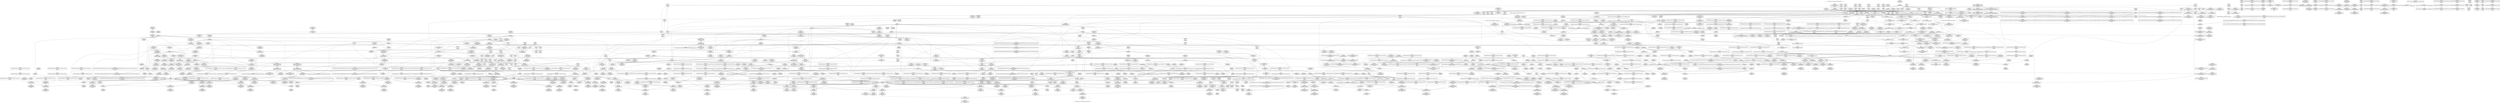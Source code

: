 digraph {
	CE0x5a9fed0 [shape=record,shape=Mrecord,label="{CE0x5a9fed0|rcu_read_lock:_call|include/linux/rcupdate.h,882}"]
	CE0x5aea680 [shape=record,shape=Mrecord,label="{CE0x5aea680|rcu_lock_acquire:_bb|*SummSink*}"]
	CE0x5a64540 [shape=record,shape=Mrecord,label="{CE0x5a64540|rcu_read_lock:_do.body|*SummSink*}"]
	CE0x5b4b2c0 [shape=record,shape=Mrecord,label="{CE0x5b4b2c0|i32_0|*Constant*}"]
	CE0x5a5eaf0 [shape=record,shape=Mrecord,label="{CE0x5a5eaf0|selinux_syslog:_tmp10|security/selinux/hooks.c,2073}"]
	CE0x5b1a5f0 [shape=record,shape=Mrecord,label="{CE0x5b1a5f0|__rcu_read_unlock:_tmp|*SummSource*}"]
	CE0x5a60500 [shape=record,shape=Mrecord,label="{CE0x5a60500|selinux_syslog:_call4|security/selinux/hooks.c,2062|*SummSource*}"]
	CE0x5a392b0 [shape=record,shape=Mrecord,label="{CE0x5a392b0|_ret_i32_%call1,_!dbg_!27716|security/selinux/hooks.c,1594|*SummSink*}"]
	CE0x5a51fc0 [shape=record,shape=Mrecord,label="{CE0x5a51fc0|__llvm_gcov_indirect_counter_increment:_tmp5|*SummSource*}"]
	CE0x5a51c70 [shape=record,shape=Mrecord,label="{CE0x5a51c70|task_has_system:_entry|*SummSource*}"]
	CE0x5a877c0 [shape=record,shape=Mrecord,label="{CE0x5a877c0|rcu_read_lock:_tmp3}"]
	CE0x5a48950 [shape=record,shape=Mrecord,label="{CE0x5a48950|i64_3|*Constant*}"]
	CE0x5ad4f20 [shape=record,shape=Mrecord,label="{CE0x5ad4f20|rcu_read_lock:_tmp13|include/linux/rcupdate.h,882|*SummSource*}"]
	CE0x5ae09e0 [shape=record,shape=Mrecord,label="{CE0x5ae09e0|rcu_read_unlock:_tmp4|include/linux/rcupdate.h,933|*SummSource*}"]
	CE0x5aff430 [shape=record,shape=Mrecord,label="{CE0x5aff430|i64*_getelementptr_inbounds_(_4_x_i64_,_4_x_i64_*___llvm_gcov_ctr130,_i64_0,_i64_0)|*Constant*}"]
	CE0x5a69690 [shape=record,shape=Mrecord,label="{CE0x5a69690|__llvm_gcov_indirect_counter_increment:_counter|*SummSource*}"]
	CE0x5a83b70 [shape=record,shape=Mrecord,label="{CE0x5a83b70|cred_sid:_tmp1|*SummSource*}"]
	CE0x5a360c0 [shape=record,shape=Mrecord,label="{CE0x5a360c0|i64*_getelementptr_inbounds_(_17_x_i64_,_17_x_i64_*___llvm_gcov_ctr156,_i64_0,_i64_12)|*Constant*|*SummSink*}"]
	CE0x5a88370 [shape=record,shape=Mrecord,label="{CE0x5a88370|_ret_void,_!dbg_!27717|include/linux/rcupdate.h,419}"]
	CE0x5aeb170 [shape=record,shape=Mrecord,label="{CE0x5aeb170|rcu_read_unlock:_tmp7|include/linux/rcupdate.h,933}"]
	CE0x5a2aca0 [shape=record,shape=Mrecord,label="{CE0x5a2aca0|selinux_syslog:_tmp|*SummSink*}"]
	CE0x5a38910 [shape=record,shape=Mrecord,label="{CE0x5a38910|selinux_syslog:_call|security/selinux/hooks.c,2056}"]
	CE0x5a415c0 [shape=record,shape=Mrecord,label="{CE0x5a415c0|selinux_syslog:_tmp8|security/selinux/hooks.c,2070|*SummSink*}"]
	CE0x5a4c910 [shape=record,shape=Mrecord,label="{CE0x5a4c910|task_sid:_tmp14|security/selinux/hooks.c,208|*SummSource*}"]
	CE0x5a5e350 [shape=record,shape=Mrecord,label="{CE0x5a5e350|selinux_syslog:_rc.0}"]
	CE0x5a88510 [shape=record,shape=Mrecord,label="{CE0x5a88510|_ret_void,_!dbg_!27717|include/linux/rcupdate.h,419|*SummSource*}"]
	CE0x5a579b0 [shape=record,shape=Mrecord,label="{CE0x5a579b0|selinux_syslog:_tmp2|security/selinux/hooks.c,2056|*SummSink*}"]
	CE0x5a2a960 [shape=record,shape=Mrecord,label="{CE0x5a2a960|i64*_getelementptr_inbounds_(_17_x_i64_,_17_x_i64_*___llvm_gcov_ctr156,_i64_0,_i64_0)|*Constant*|*SummSource*}"]
	CE0x5a3db40 [shape=record,shape=Mrecord,label="{CE0x5a3db40|__llvm_gcov_indirect_counter_increment:_tmp1|*SummSink*}"]
	CE0x5b4a740 [shape=record,shape=Mrecord,label="{CE0x5b4a740|__preempt_count_add:_bb|*SummSink*}"]
	CE0x5a93df0 [shape=record,shape=Mrecord,label="{CE0x5a93df0|i64*_getelementptr_inbounds_(_13_x_i64_,_13_x_i64_*___llvm_gcov_ctr126,_i64_0,_i64_10)|*Constant*}"]
	CE0x5a480c0 [shape=record,shape=Mrecord,label="{CE0x5a480c0|GLOBAL:_rcu_read_lock.__warned|Global_var:rcu_read_lock.__warned}"]
	CE0x5ae16a0 [shape=record,shape=Mrecord,label="{CE0x5ae16a0|rcu_lock_release:_tmp}"]
	CE0x5b4a640 [shape=record,shape=Mrecord,label="{CE0x5b4a640|__preempt_count_sub:_tmp1|*SummSink*}"]
	CE0x5a93000 [shape=record,shape=Mrecord,label="{CE0x5a93000|task_has_system:_call1|security/selinux/hooks.c,1594|*SummSource*}"]
	CE0x5a92100 [shape=record,shape=Mrecord,label="{CE0x5a92100|get_current:_tmp|*SummSink*}"]
	CE0x5a52950 [shape=record,shape=Mrecord,label="{CE0x5a52950|i64*_getelementptr_inbounds_(_2_x_i64_,_2_x_i64_*___llvm_gcov_ctr98,_i64_0,_i64_0)|*Constant*}"]
	CE0x5aa16f0 [shape=record,shape=Mrecord,label="{CE0x5aa16f0|rcu_read_lock:_tmp10|include/linux/rcupdate.h,882|*SummSink*}"]
	CE0x5b0a470 [shape=record,shape=Mrecord,label="{CE0x5b0a470|rcu_lock_release:_bb|*SummSink*}"]
	CE0x5a8e260 [shape=record,shape=Mrecord,label="{CE0x5a8e260|task_sid:_call|security/selinux/hooks.c,208}"]
	CE0x5af8500 [shape=record,shape=Mrecord,label="{CE0x5af8500|i64*_getelementptr_inbounds_(_4_x_i64_,_4_x_i64_*___llvm_gcov_ctr130,_i64_0,_i64_3)|*Constant*}"]
	CE0x5adb6d0 [shape=record,shape=Mrecord,label="{CE0x5adb6d0|i64*_getelementptr_inbounds_(_11_x_i64_,_11_x_i64_*___llvm_gcov_ctr127,_i64_0,_i64_10)|*Constant*|*SummSource*}"]
	CE0x5aa4030 [shape=record,shape=Mrecord,label="{CE0x5aa4030|rcu_read_unlock:_tmp1}"]
	CE0x5af5d50 [shape=record,shape=Mrecord,label="{CE0x5af5d50|GLOBAL:___rcu_read_unlock|*Constant*|*SummSource*}"]
	CE0x5aeffa0 [shape=record,shape=Mrecord,label="{CE0x5aeffa0|i64*_getelementptr_inbounds_(_11_x_i64_,_11_x_i64_*___llvm_gcov_ctr132,_i64_0,_i64_9)|*Constant*|*SummSink*}"]
	CE0x5b093f0 [shape=record,shape=Mrecord,label="{CE0x5b093f0|rcu_lock_acquire:_tmp7|*SummSink*}"]
	CE0x5a68e10 [shape=record,shape=Mrecord,label="{CE0x5a68e10|GLOBAL:_cred_sid|*Constant*|*SummSink*}"]
	CE0x5a66370 [shape=record,shape=Mrecord,label="{CE0x5a66370|task_sid:_tmp24|security/selinux/hooks.c,208}"]
	CE0x776d970 [shape=record,shape=Mrecord,label="{CE0x776d970|task_has_system:_tsk|Function::task_has_system&Arg::tsk::}"]
	CE0x5ad3e80 [shape=record,shape=Mrecord,label="{CE0x5ad3e80|rcu_read_lock:_call3|include/linux/rcupdate.h,882|*SummSink*}"]
	CE0x5ac7e00 [shape=record,shape=Mrecord,label="{CE0x5ac7e00|__preempt_count_sub:_do.body}"]
	CE0x5a2a2b0 [shape=record,shape=Mrecord,label="{CE0x5a2a2b0|i64*_getelementptr_inbounds_(_17_x_i64_,_17_x_i64_*___llvm_gcov_ctr156,_i64_0,_i64_0)|*Constant*}"]
	CE0x5a839c0 [shape=record,shape=Mrecord,label="{CE0x5a839c0|task_sid:_tmp3}"]
	CE0x5a5b070 [shape=record,shape=Mrecord,label="{CE0x5a5b070|selinux_syslog:_call3|security/selinux/hooks.c,2062|*SummSink*}"]
	CE0x5a9c430 [shape=record,shape=Mrecord,label="{CE0x5a9c430|cred_sid:_tmp|*SummSource*}"]
	CE0x5b4b5d0 [shape=record,shape=Mrecord,label="{CE0x5b4b5d0|__preempt_count_add:_tmp2}"]
	CE0x5a4b580 [shape=record,shape=Mrecord,label="{CE0x5a4b580|rcu_read_lock:_tmp|*SummSource*}"]
	CE0x5a82920 [shape=record,shape=Mrecord,label="{CE0x5a82920|i64*_getelementptr_inbounds_(_13_x_i64_,_13_x_i64_*___llvm_gcov_ctr126,_i64_0,_i64_8)|*Constant*|*SummSink*}"]
	CE0x5ae6530 [shape=record,shape=Mrecord,label="{CE0x5ae6530|__preempt_count_add:_val|Function::__preempt_count_add&Arg::val::|*SummSource*}"]
	CE0x5aaaeb0 [shape=record,shape=Mrecord,label="{CE0x5aaaeb0|i64*_getelementptr_inbounds_(_13_x_i64_,_13_x_i64_*___llvm_gcov_ctr126,_i64_0,_i64_9)|*Constant*|*SummSink*}"]
	CE0x5a95fd0 [shape=record,shape=Mrecord,label="{CE0x5a95fd0|_call_void_asm_addl_$1,_%gs:$0_,_*m,ri,*m,_dirflag_,_fpsr_,_flags_(i32*___preempt_count,_i32_%sub,_i32*___preempt_count)_#3,_!dbg_!27717,_!srcloc_!27718|./arch/x86/include/asm/preempt.h,77}"]
	CE0x5aa8ea0 [shape=record,shape=Mrecord,label="{CE0x5aa8ea0|_ret_void,_!dbg_!27720|./arch/x86/include/asm/preempt.h,78}"]
	CE0x5a4df30 [shape=record,shape=Mrecord,label="{CE0x5a4df30|selinux_syslog:_tmp6|security/selinux/hooks.c,2063|*SummSink*}"]
	CE0x5a8efc0 [shape=record,shape=Mrecord,label="{CE0x5a8efc0|rcu_read_unlock:_bb|*SummSource*}"]
	CE0x5a89990 [shape=record,shape=Mrecord,label="{CE0x5a89990|rcu_read_lock:_land.lhs.true2|*SummSink*}"]
	CE0x5a5c980 [shape=record,shape=Mrecord,label="{CE0x5a5c980|rcu_lock_acquire:_entry|*SummSource*}"]
	CE0x5a4ba80 [shape=record,shape=Mrecord,label="{CE0x5a4ba80|task_sid:_call|security/selinux/hooks.c,208|*SummSource*}"]
	CE0x5a35740 [shape=record,shape=Mrecord,label="{CE0x5a35740|COLLAPSED:_GCMRE___llvm_gcov_ctr156_internal_global_17_x_i64_zeroinitializer:_elem_0:default:}"]
	CE0x5a60420 [shape=record,shape=Mrecord,label="{CE0x5a60420|selinux_syslog:_call4|security/selinux/hooks.c,2062}"]
	CE0x5aa69c0 [shape=record,shape=Mrecord,label="{CE0x5aa69c0|__rcu_read_lock:_entry|*SummSource*}"]
	CE0x5af1af0 [shape=record,shape=Mrecord,label="{CE0x5af1af0|i32_934|*Constant*}"]
	CE0x5af34c0 [shape=record,shape=Mrecord,label="{CE0x5af34c0|i64*_getelementptr_inbounds_(_11_x_i64_,_11_x_i64_*___llvm_gcov_ctr132,_i64_0,_i64_10)|*Constant*|*SummSource*}"]
	CE0x5a443f0 [shape=record,shape=Mrecord,label="{CE0x5a443f0|i64**_getelementptr_inbounds_(_4_x_i64*_,_4_x_i64*_*___llvm_gcda_edge_table157,_i64_0,_i64_2)|*Constant*|*SummSource*}"]
	CE0x5a64b60 [shape=record,shape=Mrecord,label="{CE0x5a64b60|_call_void_mcount()_#3|*SummSource*}"]
	CE0x5a4bd30 [shape=record,shape=Mrecord,label="{CE0x5a4bd30|i64*_getelementptr_inbounds_(_11_x_i64_,_11_x_i64_*___llvm_gcov_ctr127,_i64_0,_i64_0)|*Constant*|*SummSource*}"]
	CE0x5aef8b0 [shape=record,shape=Mrecord,label="{CE0x5aef8b0|i8*_getelementptr_inbounds_(_44_x_i8_,_44_x_i8_*_.str47,_i32_0,_i32_0)|*Constant*|*SummSource*}"]
	CE0x5b18ee0 [shape=record,shape=Mrecord,label="{CE0x5b18ee0|rcu_lock_release:___here|*SummSink*}"]
	CE0x5ad8fb0 [shape=record,shape=Mrecord,label="{CE0x5ad8fb0|rcu_read_lock:_tmp17|include/linux/rcupdate.h,882|*SummSink*}"]
	CE0x5aa4e80 [shape=record,shape=Mrecord,label="{CE0x5aa4e80|task_sid:_tmp12|security/selinux/hooks.c,208}"]
	CE0x5a8b2a0 [shape=record,shape=Mrecord,label="{CE0x5a8b2a0|task_sid:_if.end|*SummSource*}"]
	CE0x5acd8c0 [shape=record,shape=Mrecord,label="{CE0x5acd8c0|rcu_read_unlock:_tmp5|include/linux/rcupdate.h,933}"]
	CE0x5b08030 [shape=record,shape=Mrecord,label="{CE0x5b08030|GLOBAL:_lock_acquire|*Constant*|*SummSink*}"]
	CE0x5a82220 [shape=record,shape=Mrecord,label="{CE0x5a82220|task_has_system:_tmp2|*SummSink*}"]
	CE0x5ad0380 [shape=record,shape=Mrecord,label="{CE0x5ad0380|i64*_getelementptr_inbounds_(_4_x_i64_,_4_x_i64_*___llvm_gcov_ctr128,_i64_0,_i64_2)|*Constant*|*SummSource*}"]
	CE0x5affb80 [shape=record,shape=Mrecord,label="{CE0x5affb80|i64*_getelementptr_inbounds_(_4_x_i64_,_4_x_i64_*___llvm_gcov_ctr134,_i64_0,_i64_0)|*Constant*|*SummSource*}"]
	CE0x5a49cb0 [shape=record,shape=Mrecord,label="{CE0x5a49cb0|rcu_read_unlock:_tmp3}"]
	CE0x5a5fdb0 [shape=record,shape=Mrecord,label="{CE0x5a5fdb0|__llvm_gcov_indirect_counter_increment:_bb4}"]
	CE0x5ae6ee0 [shape=record,shape=Mrecord,label="{CE0x5ae6ee0|GLOBAL:___preempt_count_add|*Constant*|*SummSink*}"]
	CE0x5af4b10 [shape=record,shape=Mrecord,label="{CE0x5af4b10|GLOBAL:_rcu_lock_release|*Constant*|*SummSource*}"]
	CE0x5a35110 [shape=record,shape=Mrecord,label="{CE0x5a35110|i32_4|*Constant*}"]
	CE0x5aa99f0 [shape=record,shape=Mrecord,label="{CE0x5aa99f0|GLOBAL:_lockdep_rcu_suspicious|*Constant*}"]
	CE0x5b1b0c0 [shape=record,shape=Mrecord,label="{CE0x5b1b0c0|__rcu_read_unlock:_tmp2}"]
	CE0x5ac7b30 [shape=record,shape=Mrecord,label="{CE0x5ac7b30|__preempt_count_add:_bb|*SummSource*}"]
	CE0x5ae0130 [shape=record,shape=Mrecord,label="{CE0x5ae0130|rcu_read_unlock:_call3|include/linux/rcupdate.h,933|*SummSource*}"]
	CE0x5a9e800 [shape=record,shape=Mrecord,label="{CE0x5a9e800|task_sid:_tmp17|security/selinux/hooks.c,208|*SummSink*}"]
	CE0x5a84b00 [shape=record,shape=Mrecord,label="{CE0x5a84b00|_call_void_rcu_read_lock()_#10,_!dbg_!27712|security/selinux/hooks.c,207}"]
	CE0x5ad82c0 [shape=record,shape=Mrecord,label="{CE0x5ad82c0|i8*_getelementptr_inbounds_(_42_x_i8_,_42_x_i8_*_.str46,_i32_0,_i32_0)|*Constant*|*SummSink*}"]
	CE0x5ae61f0 [shape=record,shape=Mrecord,label="{CE0x5ae61f0|rcu_read_unlock:_land.lhs.true2|*SummSource*}"]
	CE0x5aab540 [shape=record,shape=Mrecord,label="{CE0x5aab540|task_sid:_tmp20|security/selinux/hooks.c,208|*SummSink*}"]
	CE0x5aebbf0 [shape=record,shape=Mrecord,label="{CE0x5aebbf0|GLOBAL:___preempt_count|Global_var:__preempt_count}"]
	CE0x5a65850 [shape=record,shape=Mrecord,label="{CE0x5a65850|i64*_getelementptr_inbounds_(_13_x_i64_,_13_x_i64_*___llvm_gcov_ctr126,_i64_0,_i64_10)|*Constant*|*SummSink*}"]
	CE0x5aaac50 [shape=record,shape=Mrecord,label="{CE0x5aaac50|i64*_getelementptr_inbounds_(_13_x_i64_,_13_x_i64_*___llvm_gcov_ctr126,_i64_0,_i64_9)|*Constant*}"]
	CE0x5b08370 [shape=record,shape=Mrecord,label="{CE0x5b08370|i32_2|*Constant*}"]
	CE0x5aff2f0 [shape=record,shape=Mrecord,label="{CE0x5aff2f0|rcu_lock_acquire:___here|*SummSink*}"]
	CE0x5aea6f0 [shape=record,shape=Mrecord,label="{CE0x5aea6f0|rcu_lock_acquire:_indirectgoto}"]
	CE0x5aed020 [shape=record,shape=Mrecord,label="{CE0x5aed020|_call_void_asm_sideeffect_,_memory_,_dirflag_,_fpsr_,_flags_()_#3,_!dbg_!27711,_!srcloc_!27714|include/linux/rcupdate.h,244|*SummSink*}"]
	CE0x5a66a60 [shape=record,shape=Mrecord,label="{CE0x5a66a60|task_sid:_tmp26|security/selinux/hooks.c,208|*SummSource*}"]
	CE0x5a35480 [shape=record,shape=Mrecord,label="{CE0x5a35480|GLOBAL:___llvm_gcov_global_state_pred158|Global_var:__llvm_gcov_global_state_pred158}"]
	CE0x5afe0f0 [shape=record,shape=Mrecord,label="{CE0x5afe0f0|i64*_getelementptr_inbounds_(_4_x_i64_,_4_x_i64_*___llvm_gcov_ctr130,_i64_0,_i64_2)|*Constant*|*SummSink*}"]
	CE0x5a353d0 [shape=record,shape=Mrecord,label="{CE0x5a353d0|selinux_syslog:_sw.default|*SummSink*}"]
	CE0x5b1dbf0 [shape=record,shape=Mrecord,label="{CE0x5b1dbf0|i64*_getelementptr_inbounds_(_4_x_i64_,_4_x_i64_*___llvm_gcov_ctr134,_i64_0,_i64_1)|*Constant*|*SummSource*}"]
	CE0x5a916c0 [shape=record,shape=Mrecord,label="{CE0x5a916c0|avc_has_perm:_ssid|Function::avc_has_perm&Arg::ssid::|*SummSource*}"]
	CE0x5a54eb0 [shape=record,shape=Mrecord,label="{CE0x5a54eb0|selinux_syslog:_entry}"]
	CE0x5aa7da0 [shape=record,shape=Mrecord,label="{CE0x5aa7da0|GLOBAL:_lock_release|*Constant*|*SummSource*}"]
	CE0x5ad9490 [shape=record,shape=Mrecord,label="{CE0x5ad9490|rcu_read_lock:_tmp18|include/linux/rcupdate.h,882}"]
	CE0x5a57080 [shape=record,shape=Mrecord,label="{CE0x5a57080|i64*_getelementptr_inbounds_(_17_x_i64_,_17_x_i64_*___llvm_gcov_ctr156,_i64_0,_i64_13)|*Constant*}"]
	CE0x5a86fb0 [shape=record,shape=Mrecord,label="{CE0x5a86fb0|cred_sid:_tmp1}"]
	CE0x5aa9620 [shape=record,shape=Mrecord,label="{CE0x5aa9620|i8*_getelementptr_inbounds_(_25_x_i8_,_25_x_i8_*_.str3,_i32_0,_i32_0)|*Constant*|*SummSource*}"]
	CE0x5af37d0 [shape=record,shape=Mrecord,label="{CE0x5af37d0|rcu_read_unlock:_tmp22|include/linux/rcupdate.h,935|*SummSink*}"]
	CE0x5a8ddd0 [shape=record,shape=Mrecord,label="{CE0x5a8ddd0|rcu_lock_acquire:_map|Function::rcu_lock_acquire&Arg::map::}"]
	CE0x5ad9ba0 [shape=record,shape=Mrecord,label="{CE0x5ad9ba0|_call_void_lockdep_rcu_suspicious(i8*_getelementptr_inbounds_(_25_x_i8_,_25_x_i8_*_.str45,_i32_0,_i32_0),_i32_883,_i8*_getelementptr_inbounds_(_42_x_i8_,_42_x_i8_*_.str46,_i32_0,_i32_0))_#10,_!dbg_!27728|include/linux/rcupdate.h,882}"]
	CE0x5ae5f70 [shape=record,shape=Mrecord,label="{CE0x5ae5f70|__rcu_read_lock:_tmp7|include/linux/rcupdate.h,240|*SummSource*}"]
	CE0x5b1cd80 [shape=record,shape=Mrecord,label="{CE0x5b1cd80|i64*_getelementptr_inbounds_(_4_x_i64_,_4_x_i64_*___llvm_gcov_ctr129,_i64_0,_i64_2)|*Constant*|*SummSink*}"]
	CE0x5adfcc0 [shape=record,shape=Mrecord,label="{CE0x5adfcc0|rcu_read_unlock:_tmp12|include/linux/rcupdate.h,933|*SummSink*}"]
	CE0x5ad5b80 [shape=record,shape=Mrecord,label="{CE0x5ad5b80|rcu_read_lock:_tmp15|include/linux/rcupdate.h,882|*SummSink*}"]
	CE0x5ae20d0 [shape=record,shape=Mrecord,label="{CE0x5ae20d0|rcu_read_unlock:_tmp9|include/linux/rcupdate.h,933}"]
	CE0x5a8c870 [shape=record,shape=Mrecord,label="{CE0x5a8c870|avc_has_perm:_tclass|Function::avc_has_perm&Arg::tclass::|*SummSource*}"]
	CE0x5afecb0 [shape=record,shape=Mrecord,label="{CE0x5afecb0|__rcu_read_lock:_tmp1|*SummSource*}"]
	CE0x5adef40 [shape=record,shape=Mrecord,label="{CE0x5adef40|rcu_lock_acquire:_indirectgoto|*SummSink*}"]
	CE0x5af2fd0 [shape=record,shape=Mrecord,label="{CE0x5af2fd0|_call_void_lock_acquire(%struct.lockdep_map*_%map,_i32_0,_i32_0,_i32_2,_i32_0,_%struct.lockdep_map*_null,_i64_ptrtoint_(i8*_blockaddress(_rcu_lock_acquire,_%__here)_to_i64))_#10,_!dbg_!27716|include/linux/rcupdate.h,418}"]
	CE0x5ad66f0 [shape=record,shape=Mrecord,label="{CE0x5ad66f0|rcu_read_unlock:_tmp6|include/linux/rcupdate.h,933|*SummSink*}"]
	CE0x5b24330 [shape=record,shape=Mrecord,label="{CE0x5b24330|_call_void_asm_sideeffect_,_memory_,_dirflag_,_fpsr_,_flags_()_#3,_!dbg_!27711,_!srcloc_!27714|include/linux/rcupdate.h,244}"]
	CE0x5aaa150 [shape=record,shape=Mrecord,label="{CE0x5aaa150|i32_208|*Constant*|*SummSource*}"]
	CE0x5ae6740 [shape=record,shape=Mrecord,label="{CE0x5ae6740|_call_void_asm_sideeffect_,_memory_,_dirflag_,_fpsr_,_flags_()_#3,_!dbg_!27714,_!srcloc_!27715|include/linux/rcupdate.h,239|*SummSource*}"]
	CE0x5aec7e0 [shape=record,shape=Mrecord,label="{CE0x5aec7e0|rcu_read_unlock:_tmp8|include/linux/rcupdate.h,933|*SummSink*}"]
	CE0x5a8a090 [shape=record,shape=Mrecord,label="{CE0x5a8a090|task_sid:_tmp13|security/selinux/hooks.c,208|*SummSource*}"]
	CE0x5b02e90 [shape=record,shape=Mrecord,label="{CE0x5b02e90|i64*_getelementptr_inbounds_(_4_x_i64_,_4_x_i64_*___llvm_gcov_ctr133,_i64_0,_i64_2)|*Constant*|*SummSink*}"]
	CE0x5a4da30 [shape=record,shape=Mrecord,label="{CE0x5a4da30|i64**_getelementptr_inbounds_(_4_x_i64*_,_4_x_i64*_*___llvm_gcda_edge_table157,_i64_0,_i64_1)|*Constant*|*SummSource*}"]
	CE0x5ab01a0 [shape=record,shape=Mrecord,label="{CE0x5ab01a0|i16_3|*Constant*|*SummSink*}"]
	CE0x5b0fc20 [shape=record,shape=Mrecord,label="{CE0x5b0fc20|__preempt_count_add:_tmp4|./arch/x86/include/asm/preempt.h,72}"]
	CE0x5b1aba0 [shape=record,shape=Mrecord,label="{CE0x5b1aba0|__rcu_read_lock:_tmp4|include/linux/rcupdate.h,239|*SummSink*}"]
	CE0x5a5f8d0 [shape=record,shape=Mrecord,label="{CE0x5a5f8d0|_ret_i32_%rc.0,_!dbg_!27725|security/selinux/hooks.c,2073}"]
	CE0x5a88a30 [shape=record,shape=Mrecord,label="{CE0x5a88a30|rcu_read_unlock:_tmp6|include/linux/rcupdate.h,933}"]
	CE0x5ae1b20 [shape=record,shape=Mrecord,label="{CE0x5ae1b20|_call_void___preempt_count_sub(i32_1)_#10,_!dbg_!27715|include/linux/rcupdate.h,244|*SummSink*}"]
	CE0x5aff640 [shape=record,shape=Mrecord,label="{CE0x5aff640|__rcu_read_lock:_tmp2|*SummSink*}"]
	CE0x5a36760 [shape=record,shape=Mrecord,label="{CE0x5a36760|__llvm_gcov_indirect_counter_increment:_counter}"]
	CE0x5ac6910 [shape=record,shape=Mrecord,label="{CE0x5ac6910|__preempt_count_sub:_sub|./arch/x86/include/asm/preempt.h,77|*SummSource*}"]
	CE0x5aabbf0 [shape=record,shape=Mrecord,label="{CE0x5aabbf0|_ret_void,_!dbg_!27717|include/linux/rcupdate.h,419|*SummSink*}"]
	CE0x5aa9d20 [shape=record,shape=Mrecord,label="{CE0x5aa9d20|i32_208|*Constant*}"]
	CE0x5ac7890 [shape=record,shape=Mrecord,label="{CE0x5ac7890|__preempt_count_add:_do.body|*SummSource*}"]
	CE0x5afcfa0 [shape=record,shape=Mrecord,label="{CE0x5afcfa0|__rcu_read_lock:_tmp3|*SummSource*}"]
	CE0x5ae5cb0 [shape=record,shape=Mrecord,label="{CE0x5ae5cb0|rcu_read_unlock:_tobool|include/linux/rcupdate.h,933}"]
	CE0x5a65930 [shape=record,shape=Mrecord,label="{CE0x5a65930|task_sid:_tmp24|security/selinux/hooks.c,208|*SummSource*}"]
	CE0x5b0d5f0 [shape=record,shape=Mrecord,label="{CE0x5b0d5f0|__preempt_count_sub:_tmp1}"]
	CE0x5af3970 [shape=record,shape=Mrecord,label="{CE0x5af3970|_call_void_rcu_lock_release(%struct.lockdep_map*_rcu_lock_map)_#10,_!dbg_!27733|include/linux/rcupdate.h,935}"]
	CE0x5a3d350 [shape=record,shape=Mrecord,label="{CE0x5a3d350|__llvm_gcov_indirect_counter_increment:_pred|*SummSink*}"]
	CE0x5acbe70 [shape=record,shape=Mrecord,label="{CE0x5acbe70|__rcu_read_lock:_tmp6|include/linux/rcupdate.h,240|*SummSource*}"]
	CE0x5a52c50 [shape=record,shape=Mrecord,label="{CE0x5a52c50|i64*_getelementptr_inbounds_(_2_x_i64_,_2_x_i64_*___llvm_gcov_ctr98,_i64_0,_i64_0)|*Constant*|*SummSink*}"]
	CE0x5a68730 [shape=record,shape=Mrecord,label="{CE0x5a68730|task_sid:_call7|security/selinux/hooks.c,208|*SummSource*}"]
	CE0x5aef960 [shape=record,shape=Mrecord,label="{CE0x5aef960|i8*_getelementptr_inbounds_(_44_x_i8_,_44_x_i8_*_.str47,_i32_0,_i32_0)|*Constant*|*SummSink*}"]
	CE0x5a873a0 [shape=record,shape=Mrecord,label="{CE0x5a873a0|task_sid:_real_cred|security/selinux/hooks.c,208}"]
	CE0x5af2c30 [shape=record,shape=Mrecord,label="{CE0x5af2c30|i32_934|*Constant*|*SummSource*}"]
	CE0x5ad4310 [shape=record,shape=Mrecord,label="{CE0x5ad4310|i64_7|*Constant*}"]
	CE0x5b1b5c0 [shape=record,shape=Mrecord,label="{CE0x5b1b5c0|__rcu_read_unlock:_tmp1}"]
	CE0x5aa5850 [shape=record,shape=Mrecord,label="{CE0x5aa5850|GLOBAL:_task_sid.__warned|Global_var:task_sid.__warned|*SummSource*}"]
	CE0x5a57940 [shape=record,shape=Mrecord,label="{CE0x5a57940|i64*_getelementptr_inbounds_(_17_x_i64_,_17_x_i64_*___llvm_gcov_ctr156,_i64_0,_i64_12)|*Constant*|*SummSource*}"]
	CE0x5a82140 [shape=record,shape=Mrecord,label="{CE0x5a82140|task_has_system:_tmp2}"]
	CE0x5b04470 [shape=record,shape=Mrecord,label="{CE0x5b04470|_call_void_mcount()_#3}"]
	CE0x5a56200 [shape=record,shape=Mrecord,label="{CE0x5a56200|task_sid:_do.body|*SummSource*}"]
	CE0x5aa4440 [shape=record,shape=Mrecord,label="{CE0x5aa4440|i64*_getelementptr_inbounds_(_2_x_i64_,_2_x_i64_*___llvm_gcov_ctr159,_i64_0,_i64_0)|*Constant*}"]
	CE0x5ae0580 [shape=record,shape=Mrecord,label="{CE0x5ae0580|_call_void_mcount()_#3|*SummSink*}"]
	CE0x5a864e0 [shape=record,shape=Mrecord,label="{CE0x5a864e0|task_has_system:_call|security/selinux/hooks.c,1592|*SummSource*}"]
	CE0x5b49330 [shape=record,shape=Mrecord,label="{CE0x5b49330|__preempt_count_add:_tmp5|./arch/x86/include/asm/preempt.h,72|*SummSource*}"]
	CE0x5a4d330 [shape=record,shape=Mrecord,label="{CE0x5a4d330|i64*_getelementptr_inbounds_(_2_x_i64_,_2_x_i64_*___llvm_gcov_ctr159,_i64_0,_i64_0)|*Constant*|*SummSink*}"]
	CE0x5a4c380 [shape=record,shape=Mrecord,label="{CE0x5a4c380|i64_7|*Constant*|*SummSource*}"]
	CE0x5ac5c80 [shape=record,shape=Mrecord,label="{CE0x5ac5c80|__preempt_count_sub:_tmp7|./arch/x86/include/asm/preempt.h,78|*SummSink*}"]
	CE0x5ad4a00 [shape=record,shape=Mrecord,label="{CE0x5ad4a00|rcu_read_unlock:_tmp12|include/linux/rcupdate.h,933}"]
	CE0x5b496d0 [shape=record,shape=Mrecord,label="{CE0x5b496d0|i64*_getelementptr_inbounds_(_4_x_i64_,_4_x_i64_*___llvm_gcov_ctr135,_i64_0,_i64_2)|*Constant*}"]
	CE0x5b180b0 [shape=record,shape=Mrecord,label="{CE0x5b180b0|__rcu_read_unlock:_tmp}"]
	"CONST[source:0(mediator),value:2(dynamic)][purpose:{subject}]"
	CE0x5b23e60 [shape=record,shape=Mrecord,label="{CE0x5b23e60|__rcu_read_unlock:_tmp7|include/linux/rcupdate.h,245}"]
	CE0x5aebe40 [shape=record,shape=Mrecord,label="{CE0x5aebe40|i64*_getelementptr_inbounds_(_4_x_i64_,_4_x_i64_*___llvm_gcov_ctr135,_i64_0,_i64_3)|*Constant*}"]
	CE0x5a64af0 [shape=record,shape=Mrecord,label="{CE0x5a64af0|_call_void_mcount()_#3}"]
	CE0x5a82530 [shape=record,shape=Mrecord,label="{CE0x5a82530|task_has_system:_call|security/selinux/hooks.c,1592}"]
	CE0x5af8990 [shape=record,shape=Mrecord,label="{CE0x5af8990|i64*_getelementptr_inbounds_(_4_x_i64_,_4_x_i64_*___llvm_gcov_ctr133,_i64_0,_i64_0)|*Constant*}"]
	CE0x5a36050 [shape=record,shape=Mrecord,label="{CE0x5a36050|selinux_syslog:_tmp2|security/selinux/hooks.c,2056}"]
	CE0x5b0bbf0 [shape=record,shape=Mrecord,label="{CE0x5b0bbf0|__preempt_count_sub:_tmp1|*SummSource*}"]
	CE0x5a69860 [shape=record,shape=Mrecord,label="{CE0x5a69860|__llvm_gcov_indirect_counter_increment:_tmp2|*SummSource*}"]
	CE0x5a87b80 [shape=record,shape=Mrecord,label="{CE0x5a87b80|_call_void_rcu_read_lock()_#10,_!dbg_!27712|security/selinux/hooks.c,207|*SummSource*}"]
	CE0x5a893d0 [shape=record,shape=Mrecord,label="{CE0x5a893d0|i64_4|*Constant*|*SummSink*}"]
	CE0x5b23a50 [shape=record,shape=Mrecord,label="{CE0x5b23a50|__rcu_read_unlock:_tmp6|include/linux/rcupdate.h,245|*SummSink*}"]
	CE0x5a3cbc0 [shape=record,shape=Mrecord,label="{CE0x5a3cbc0|_ret_void|*SummSource*}"]
	CE0x5ad6fb0 [shape=record,shape=Mrecord,label="{CE0x5ad6fb0|i8*_getelementptr_inbounds_(_25_x_i8_,_25_x_i8_*_.str45,_i32_0,_i32_0)|*Constant*|*SummSource*}"]
	CE0x5ada0d0 [shape=record,shape=Mrecord,label="{CE0x5ada0d0|_call_void_lockdep_rcu_suspicious(i8*_getelementptr_inbounds_(_25_x_i8_,_25_x_i8_*_.str45,_i32_0,_i32_0),_i32_883,_i8*_getelementptr_inbounds_(_42_x_i8_,_42_x_i8_*_.str46,_i32_0,_i32_0))_#10,_!dbg_!27728|include/linux/rcupdate.h,882|*SummSink*}"]
	CE0x5a93f80 [shape=record,shape=Mrecord,label="{CE0x5a93f80|_ret_i32_%tmp6,_!dbg_!27716|security/selinux/hooks.c,197}"]
	CE0x5a364d0 [shape=record,shape=Mrecord,label="{CE0x5a364d0|get_current:_entry}"]
	CE0x5a43720 [shape=record,shape=Mrecord,label="{CE0x5a43720|_ret_i32_%call7,_!dbg_!27749|security/selinux/hooks.c,210|*SummSource*}"]
	CE0x5a9d1c0 [shape=record,shape=Mrecord,label="{CE0x5a9d1c0|GLOBAL:___llvm_gcov_ctr126|Global_var:__llvm_gcov_ctr126|*SummSink*}"]
	CE0x5ac7c10 [shape=record,shape=Mrecord,label="{CE0x5ac7c10|__rcu_read_unlock:_do.body}"]
	CE0x5a460f0 [shape=record,shape=Mrecord,label="{CE0x5a460f0|avc_has_perm:_auditdata|Function::avc_has_perm&Arg::auditdata::|*SummSource*}"]
	CE0x5a81af0 [shape=record,shape=Mrecord,label="{CE0x5a81af0|task_has_system:_bb|*SummSink*}"]
	CE0x5b06560 [shape=record,shape=Mrecord,label="{CE0x5b06560|rcu_lock_release:_tmp7}"]
	CE0x5a3b290 [shape=record,shape=Mrecord,label="{CE0x5a3b290|0:_i32,_:_GCMR___llvm_gcov_global_state_pred158_internal_unnamed_addr_global_i32_-1:_elem_0:default:}"]
	CE0x5a5f510 [shape=record,shape=Mrecord,label="{CE0x5a5f510|selinux_syslog:_tmp11|security/selinux/hooks.c,2073|*SummSource*}"]
	CE0x5a3b3a0 [shape=record,shape=Mrecord,label="{CE0x5a3b3a0|i64*_getelementptr_inbounds_(_13_x_i64_,_13_x_i64_*___llvm_gcov_ctr126,_i64_0,_i64_1)|*Constant*|*SummSink*}"]
	CE0x5afdd50 [shape=record,shape=Mrecord,label="{CE0x5afdd50|i64*_getelementptr_inbounds_(_4_x_i64_,_4_x_i64_*___llvm_gcov_ctr133,_i64_0,_i64_1)|*Constant*|*SummSink*}"]
	CE0x5af1e00 [shape=record,shape=Mrecord,label="{CE0x5af1e00|rcu_read_unlock:_tmp18|include/linux/rcupdate.h,933|*SummSink*}"]
	CE0x5ae52d0 [shape=record,shape=Mrecord,label="{CE0x5ae52d0|rcu_read_unlock:_bb|*SummSink*}"]
	CE0x5aa6c90 [shape=record,shape=Mrecord,label="{CE0x5aa6c90|task_sid:_land.lhs.true2|*SummSource*}"]
	CE0x5a91d80 [shape=record,shape=Mrecord,label="{CE0x5a91d80|avc_has_perm:_tsid|Function::avc_has_perm&Arg::tsid::|*SummSink*}"]
	CE0x5a8e630 [shape=record,shape=Mrecord,label="{CE0x5a8e630|rcu_read_lock:_tmp1}"]
	CE0x5a879a0 [shape=record,shape=Mrecord,label="{CE0x5a879a0|rcu_read_lock:_tmp3|*SummSink*}"]
	CE0x5a46d70 [shape=record,shape=Mrecord,label="{CE0x5a46d70|i64*_getelementptr_inbounds_(_17_x_i64_,_17_x_i64_*___llvm_gcov_ctr156,_i64_0,_i64_12)|*Constant*}"]
	CE0x5addea0 [shape=record,shape=Mrecord,label="{CE0x5addea0|rcu_read_unlock:_tmp13|include/linux/rcupdate.h,933|*SummSource*}"]
	CE0x5a42df0 [shape=record,shape=Mrecord,label="{CE0x5a42df0|selinux_syslog:_tmp4|security/selinux/hooks.c,2062|*SummSink*}"]
	CE0x5b092f0 [shape=record,shape=Mrecord,label="{CE0x5b092f0|rcu_lock_acquire:_tmp7|*SummSource*}"]
	CE0x5a33bf0 [shape=record,shape=Mrecord,label="{CE0x5a33bf0|selinux_syslog:_sw.bb|*SummSink*}"]
	CE0x5a432d0 [shape=record,shape=Mrecord,label="{CE0x5a432d0|task_sid:_task|Function::task_sid&Arg::task::}"]
	CE0x5aa09c0 [shape=record,shape=Mrecord,label="{CE0x5aa09c0|task_sid:_if.then}"]
	CE0x5a8f990 [shape=record,shape=Mrecord,label="{CE0x5a8f990|task_has_system:_tmp1|*SummSink*}"]
	CE0x5b1e6d0 [shape=record,shape=Mrecord,label="{CE0x5b1e6d0|_call_void_mcount()_#3}"]
	CE0x5a3d9c0 [shape=record,shape=Mrecord,label="{CE0x5a3d9c0|i32_-1|*Constant*|*SummSink*}"]
	CE0x5a517b0 [shape=record,shape=Mrecord,label="{CE0x5a517b0|task_has_system:_entry}"]
	CE0x5af1c90 [shape=record,shape=Mrecord,label="{CE0x5af1c90|rcu_read_unlock:_tmp18|include/linux/rcupdate.h,933|*SummSource*}"]
	CE0x5aca510 [shape=record,shape=Mrecord,label="{CE0x5aca510|0:_i8,_:_GCMR_rcu_read_unlock.__warned_internal_global_i8_0,_section_.data.unlikely_,_align_1:_elem_0:default:}"]
	CE0x5a49d20 [shape=record,shape=Mrecord,label="{CE0x5a49d20|rcu_read_unlock:_tmp3|*SummSource*}"]
	CE0x5add6a0 [shape=record,shape=Mrecord,label="{CE0x5add6a0|rcu_lock_acquire:_bb|*SummSource*}"]
	CE0x5aabc60 [shape=record,shape=Mrecord,label="{CE0x5aabc60|rcu_lock_acquire:_entry|*SummSink*}"]
	CE0x5a8c050 [shape=record,shape=Mrecord,label="{CE0x5a8c050|i32_(i32,_i32,_i16,_i32,_%struct.common_audit_data*)*_bitcast_(i32_(i32,_i32,_i16,_i32,_%struct.common_audit_data.495*)*_avc_has_perm_to_i32_(i32,_i32,_i16,_i32,_%struct.common_audit_data*)*)|*Constant*|*SummSource*}"]
	CE0x5a5ce50 [shape=record,shape=Mrecord,label="{CE0x5a5ce50|__rcu_read_lock:_tmp1}"]
	CE0x5a86260 [shape=record,shape=Mrecord,label="{CE0x5a86260|_call_void_mcount()_#3|*SummSink*}"]
	CE0x5b17ce0 [shape=record,shape=Mrecord,label="{CE0x5b17ce0|__rcu_read_unlock:_tmp|*SummSink*}"]
	CE0x6c95230 [shape=record,shape=Mrecord,label="{CE0x6c95230|GLOBAL:_current_task|Global_var:current_task|*SummSink*}"]
	CE0x5a42050 [shape=record,shape=Mrecord,label="{CE0x5a42050|selinux_syslog:_call6|security/selinux/hooks.c,2070|*SummSource*}"]
	CE0x5aa1f90 [shape=record,shape=Mrecord,label="{CE0x5aa1f90|rcu_read_lock:_do.end|*SummSource*}"]
	CE0x5acc6f0 [shape=record,shape=Mrecord,label="{CE0x5acc6f0|rcu_read_lock:_tmp5|include/linux/rcupdate.h,882|*SummSource*}"]
	CE0x5a69410 [shape=record,shape=Mrecord,label="{CE0x5a69410|cred_sid:_cred|Function::cred_sid&Arg::cred::|*SummSink*}"]
	CE0x5b20270 [shape=record,shape=Mrecord,label="{CE0x5b20270|i64*_getelementptr_inbounds_(_4_x_i64_,_4_x_i64_*___llvm_gcov_ctr134,_i64_0,_i64_3)|*Constant*|*SummSink*}"]
	CE0x5a37fd0 [shape=record,shape=Mrecord,label="{CE0x5a37fd0|selinux_syslog:_type|Function::selinux_syslog&Arg::type::}"]
	CE0x5a4b8b0 [shape=record,shape=Mrecord,label="{CE0x5a4b8b0|task_sid:_tobool|security/selinux/hooks.c,208}"]
	CE0x5b02b90 [shape=record,shape=Mrecord,label="{CE0x5b02b90|i64*_getelementptr_inbounds_(_4_x_i64_,_4_x_i64_*___llvm_gcov_ctr135,_i64_0,_i64_1)|*Constant*|*SummSource*}"]
	CE0x5ae2160 [shape=record,shape=Mrecord,label="{CE0x5ae2160|rcu_read_unlock:_tobool1|include/linux/rcupdate.h,933}"]
	CE0x5acb840 [shape=record,shape=Mrecord,label="{CE0x5acb840|rcu_read_unlock:_tmp}"]
	CE0x5a5fb70 [shape=record,shape=Mrecord,label="{CE0x5a5fb70|_ret_i32_%rc.0,_!dbg_!27725|security/selinux/hooks.c,2073|*SummSink*}"]
	CE0x5af3650 [shape=record,shape=Mrecord,label="{CE0x5af3650|rcu_read_unlock:_tmp21|include/linux/rcupdate.h,935|*SummSink*}"]
	CE0x5b18c60 [shape=record,shape=Mrecord,label="{CE0x5b18c60|void_(i32*,_i32,_i32*)*_asm_addl_$1,_%gs:$0_,_*m,ri,*m,_dirflag_,_fpsr_,_flags_|*SummSource*}"]
	CE0x5ab0b00 [shape=record,shape=Mrecord,label="{CE0x5ab0b00|task_sid:_tmp16|security/selinux/hooks.c,208|*SummSource*}"]
	CE0x5b0d260 [shape=record,shape=Mrecord,label="{CE0x5b0d260|i64*_getelementptr_inbounds_(_4_x_i64_,_4_x_i64_*___llvm_gcov_ctr129,_i64_0,_i64_0)|*Constant*|*SummSink*}"]
	CE0x5a8f7a0 [shape=record,shape=Mrecord,label="{CE0x5a8f7a0|task_has_system:_tmp1|*SummSource*}"]
	CE0x5a2e2e0 [shape=record,shape=Mrecord,label="{CE0x5a2e2e0|selinux_syslog:_sw.epilog}"]
	CE0x5a86580 [shape=record,shape=Mrecord,label="{CE0x5a86580|task_has_system:_call|security/selinux/hooks.c,1592|*SummSink*}"]
	CE0x5a57b00 [shape=record,shape=Mrecord,label="{CE0x5a57b00|selinux_syslog:_tmp3|security/selinux/hooks.c,2056}"]
	CE0x5a435c0 [shape=record,shape=Mrecord,label="{CE0x5a435c0|_ret_i32_%call7,_!dbg_!27749|security/selinux/hooks.c,210}"]
	CE0x5aaa7b0 [shape=record,shape=Mrecord,label="{CE0x5aaa7b0|i8*_getelementptr_inbounds_(_41_x_i8_,_41_x_i8_*_.str44,_i32_0,_i32_0)|*Constant*|*SummSink*}"]
	CE0x5adfb50 [shape=record,shape=Mrecord,label="{CE0x5adfb50|rcu_read_unlock:_tmp12|include/linux/rcupdate.h,933|*SummSource*}"]
	CE0x5ac8fd0 [shape=record,shape=Mrecord,label="{CE0x5ac8fd0|_call_void_mcount()_#3|*SummSource*}"]
	CE0x5a96360 [shape=record,shape=Mrecord,label="{CE0x5a96360|_call_void_asm_addl_$1,_%gs:$0_,_*m,ri,*m,_dirflag_,_fpsr_,_flags_(i32*___preempt_count,_i32_%val,_i32*___preempt_count)_#3,_!dbg_!27714,_!srcloc_!27717|./arch/x86/include/asm/preempt.h,72|*SummSource*}"]
	CE0x5a55e60 [shape=record,shape=Mrecord,label="{CE0x5a55e60|cred_sid:_security|security/selinux/hooks.c,196}"]
	CE0x5a6f470 [shape=record,shape=Mrecord,label="{CE0x5a6f470|COLLAPSED:_GCMRE_current_task_external_global_%struct.task_struct*:_elem_0:default:}"]
	CE0x5adeae0 [shape=record,shape=Mrecord,label="{CE0x5adeae0|_call_void_asm_addl_$1,_%gs:$0_,_*m,ri,*m,_dirflag_,_fpsr_,_flags_(i32*___preempt_count,_i32_%val,_i32*___preempt_count)_#3,_!dbg_!27714,_!srcloc_!27717|./arch/x86/include/asm/preempt.h,72|*SummSink*}"]
	CE0x5a58510 [shape=record,shape=Mrecord,label="{CE0x5a58510|__llvm_gcov_indirect_counter_increment:_bb}"]
	CE0x5a45900 [shape=record,shape=Mrecord,label="{CE0x5a45900|avc_has_perm:_requested|Function::avc_has_perm&Arg::requested::|*SummSource*}"]
	CE0x5a67190 [shape=record,shape=Mrecord,label="{CE0x5a67190|task_sid:_tmp25|security/selinux/hooks.c,208|*SummSink*}"]
	CE0x5a4ca20 [shape=record,shape=Mrecord,label="{CE0x5a4ca20|task_sid:_tmp14|security/selinux/hooks.c,208|*SummSink*}"]
	CE0x5a886a0 [shape=record,shape=Mrecord,label="{CE0x5a886a0|rcu_read_lock:_call|include/linux/rcupdate.h,882|*SummSink*}"]
	CE0x5a35b60 [shape=record,shape=Mrecord,label="{CE0x5a35b60|selinux_syslog:_sw.default|*SummSource*}"]
	CE0x5af6e70 [shape=record,shape=Mrecord,label="{CE0x5af6e70|__rcu_read_lock:_do.end|*SummSink*}"]
	CE0x5b03400 [shape=record,shape=Mrecord,label="{CE0x5b03400|rcu_lock_release:_tmp5|include/linux/rcupdate.h,423|*SummSink*}"]
	CE0x5aabf20 [shape=record,shape=Mrecord,label="{CE0x5aabf20|GLOBAL:_rcu_lock_map|Global_var:rcu_lock_map}"]
	CE0x5acbe00 [shape=record,shape=Mrecord,label="{CE0x5acbe00|__rcu_read_lock:_tmp6|include/linux/rcupdate.h,240}"]
	CE0x5a33880 [shape=record,shape=Mrecord,label="{CE0x5a33880|_call_void___llvm_gcov_indirect_counter_increment(i32*___llvm_gcov_global_state_pred158,_i64**_getelementptr_inbounds_(_4_x_i64*_,_4_x_i64*_*___llvm_gcda_edge_table157,_i64_0,_i64_1)),_!dbg_!27713|security/selinux/hooks.c,2056}"]
	CE0x5b02af0 [shape=record,shape=Mrecord,label="{CE0x5b02af0|i64*_getelementptr_inbounds_(_4_x_i64_,_4_x_i64_*___llvm_gcov_ctr135,_i64_0,_i64_1)|*Constant*|*SummSink*}"]
	CE0x5aaf430 [shape=record,shape=Mrecord,label="{CE0x5aaf430|rcu_read_unlock:_entry|*SummSink*}"]
	CE0x5a50e40 [shape=record,shape=Mrecord,label="{CE0x5a50e40|i64**_getelementptr_inbounds_(_4_x_i64*_,_4_x_i64*_*___llvm_gcda_edge_table157,_i64_0,_i64_3)|*Constant*}"]
	CE0x5aa65c0 [shape=record,shape=Mrecord,label="{CE0x5aa65c0|_call_void_mcount()_#3}"]
	CE0x5a51460 [shape=record,shape=Mrecord,label="{CE0x5a51460|GLOBAL:_task_has_system|*Constant*|*SummSink*}"]
	CE0x5aec290 [shape=record,shape=Mrecord,label="{CE0x5aec290|GLOBAL:_rcu_read_unlock.__warned|Global_var:rcu_read_unlock.__warned|*SummSource*}"]
	"CONST[source:0(mediator),value:2(dynamic)][purpose:{object}]"
	CE0x5ab02a0 [shape=record,shape=Mrecord,label="{CE0x5ab02a0|avc_has_perm:_tclass|Function::avc_has_perm&Arg::tclass::}"]
	CE0x6c95340 [shape=record,shape=Mrecord,label="{CE0x6c95340|%struct.task_struct*_(%struct.task_struct**)*_asm_movq_%gs:$_1:P_,$0_,_r,im,_dirflag_,_fpsr_,_flags_}"]
	CE0x5b4c2c0 [shape=record,shape=Mrecord,label="{CE0x5b4c2c0|_call_void_mcount()_#3|*SummSink*}"]
	CE0x5a8f730 [shape=record,shape=Mrecord,label="{CE0x5a8f730|task_has_system:_tmp1}"]
	CE0x5acbc10 [shape=record,shape=Mrecord,label="{CE0x5acbc10|i64*_getelementptr_inbounds_(_4_x_i64_,_4_x_i64_*___llvm_gcov_ctr128,_i64_0,_i64_3)|*Constant*|*SummSink*}"]
	CE0x5a39840 [shape=record,shape=Mrecord,label="{CE0x5a39840|rcu_read_lock:_tobool|include/linux/rcupdate.h,882}"]
	CE0x5a42c80 [shape=record,shape=Mrecord,label="{CE0x5a42c80|i64*_getelementptr_inbounds_(_17_x_i64_,_17_x_i64_*___llvm_gcov_ctr156,_i64_0,_i64_13)|*Constant*|*SummSink*}"]
	CE0x5ae3130 [shape=record,shape=Mrecord,label="{CE0x5ae3130|rcu_read_unlock:_do.body|*SummSink*}"]
	CE0x5b02f30 [shape=record,shape=Mrecord,label="{CE0x5b02f30|rcu_lock_release:_tmp4|include/linux/rcupdate.h,423}"]
	CE0x5b1cec0 [shape=record,shape=Mrecord,label="{CE0x5b1cec0|__rcu_read_unlock:_do.body|*SummSource*}"]
	CE0x5a379a0 [shape=record,shape=Mrecord,label="{CE0x5a379a0|__llvm_gcov_indirect_counter_increment:_tmp6|*SummSource*}"]
	CE0x5a5e150 [shape=record,shape=Mrecord,label="{CE0x5a5e150|task_sid:_do.end|*SummSource*}"]
	CE0x5b1def0 [shape=record,shape=Mrecord,label="{CE0x5b1def0|__rcu_read_unlock:_tmp1|*SummSink*}"]
	CE0x5b1fa70 [shape=record,shape=Mrecord,label="{CE0x5b1fa70|i64*_getelementptr_inbounds_(_4_x_i64_,_4_x_i64_*___llvm_gcov_ctr129,_i64_0,_i64_1)|*Constant*|*SummSource*}"]
	CE0x5a57a20 [shape=record,shape=Mrecord,label="{CE0x5a57a20|selinux_syslog:_tmp3|security/selinux/hooks.c,2056|*SummSink*}"]
	CE0x5b48e60 [shape=record,shape=Mrecord,label="{CE0x5b48e60|__preempt_count_add:_tmp7|./arch/x86/include/asm/preempt.h,73|*SummSource*}"]
	CE0x5ae2c40 [shape=record,shape=Mrecord,label="{CE0x5ae2c40|rcu_read_unlock:_call|include/linux/rcupdate.h,933|*SummSource*}"]
	CE0x5af6140 [shape=record,shape=Mrecord,label="{CE0x5af6140|__rcu_read_unlock:_entry|*SummSource*}"]
	CE0x5ae41e0 [shape=record,shape=Mrecord,label="{CE0x5ae41e0|GLOBAL:_rcu_read_unlock.__warned|Global_var:rcu_read_unlock.__warned|*SummSink*}"]
	CE0x5a67d10 [shape=record,shape=Mrecord,label="{CE0x5a67d10|task_sid:_tmp27|security/selinux/hooks.c,208}"]
	CE0x5aa83e0 [shape=record,shape=Mrecord,label="{CE0x5aa83e0|i64_ptrtoint_(i8*_blockaddress(_rcu_lock_release,_%__here)_to_i64)|*Constant*}"]
	CE0x5a33e80 [shape=record,shape=Mrecord,label="{CE0x5a33e80|selinux_syslog:_tmp}"]
	CE0x5ae9d20 [shape=record,shape=Mrecord,label="{CE0x5ae9d20|rcu_lock_acquire:_tmp|*SummSink*}"]
	CE0x5a42a60 [shape=record,shape=Mrecord,label="{CE0x5a42a60|selinux_syslog:_tmp4|security/selinux/hooks.c,2062|*SummSource*}"]
	CE0x5b08ba0 [shape=record,shape=Mrecord,label="{CE0x5b08ba0|rcu_lock_acquire:_tmp6}"]
	CE0x5b09f80 [shape=record,shape=Mrecord,label="{CE0x5b09f80|i8*_undef|*Constant*|*SummSink*}"]
	CE0x5a5d920 [shape=record,shape=Mrecord,label="{CE0x5a5d920|task_sid:_tmp8|security/selinux/hooks.c,208|*SummSink*}"]
	CE0x5aa3b20 [shape=record,shape=Mrecord,label="{CE0x5aa3b20|task_sid:_tmp6|security/selinux/hooks.c,208|*SummSink*}"]
	CE0x5a9c8f0 [shape=record,shape=Mrecord,label="{CE0x5a9c8f0|task_sid:_tmp}"]
	CE0x5a90560 [shape=record,shape=Mrecord,label="{CE0x5a90560|i8_1|*Constant*|*SummSource*}"]
	CE0x5ad8ed0 [shape=record,shape=Mrecord,label="{CE0x5ad8ed0|rcu_read_lock:_tmp17|include/linux/rcupdate.h,882}"]
	CE0x5ae3d60 [shape=record,shape=Mrecord,label="{CE0x5ae3d60|__rcu_read_lock:_tmp6|include/linux/rcupdate.h,240|*SummSink*}"]
	CE0x5a93300 [shape=record,shape=Mrecord,label="{CE0x5a93300|i32_77|*Constant*|*SummSink*}"]
	CE0x5a9d150 [shape=record,shape=Mrecord,label="{CE0x5a9d150|GLOBAL:___llvm_gcov_ctr126|Global_var:__llvm_gcov_ctr126|*SummSource*}"]
	CE0x5b19b60 [shape=record,shape=Mrecord,label="{CE0x5b19b60|_call_void_mcount()_#3|*SummSink*}"]
	CE0x5b08c10 [shape=record,shape=Mrecord,label="{CE0x5b08c10|i64*_getelementptr_inbounds_(_4_x_i64_,_4_x_i64_*___llvm_gcov_ctr130,_i64_0,_i64_3)|*Constant*|*SummSink*}"]
	CE0x5ac7ee0 [shape=record,shape=Mrecord,label="{CE0x5ac7ee0|__preempt_count_sub:_do.end|*SummSource*}"]
	CE0x5a45d30 [shape=record,shape=Mrecord,label="{CE0x5a45d30|%struct.common_audit_data*_null|*Constant*|*SummSink*}"]
	CE0x5b090c0 [shape=record,shape=Mrecord,label="{CE0x5b090c0|i8*_undef|*Constant*}"]
	CE0x5aa80a0 [shape=record,shape=Mrecord,label="{CE0x5aa80a0|GLOBAL:_lock_release|*Constant*|*SummSink*}"]
	CE0x5aa70a0 [shape=record,shape=Mrecord,label="{CE0x5aa70a0|_call_void_lock_release(%struct.lockdep_map*_%map,_i32_1,_i64_ptrtoint_(i8*_blockaddress(_rcu_lock_release,_%__here)_to_i64))_#10,_!dbg_!27716|include/linux/rcupdate.h,423}"]
	CE0x5afd350 [shape=record,shape=Mrecord,label="{CE0x5afd350|rcu_lock_acquire:_tmp3}"]
	CE0x5adf630 [shape=record,shape=Mrecord,label="{CE0x5adf630|rcu_read_unlock:_tmp2}"]
	CE0x5ae62e0 [shape=record,shape=Mrecord,label="{CE0x5ae62e0|rcu_read_unlock:_land.lhs.true2|*SummSink*}"]
	CE0x5a8abf0 [shape=record,shape=Mrecord,label="{CE0x5a8abf0|task_sid:_tmp4|*LoadInst*|security/selinux/hooks.c,208}"]
	CE0x5adc590 [shape=record,shape=Mrecord,label="{CE0x5adc590|cred_sid:_bb|*SummSource*}"]
	CE0x5a87890 [shape=record,shape=Mrecord,label="{CE0x5a87890|rcu_read_lock:_tmp3|*SummSource*}"]
	CE0x5b19d70 [shape=record,shape=Mrecord,label="{CE0x5b19d70|i64*_getelementptr_inbounds_(_4_x_i64_,_4_x_i64_*___llvm_gcov_ctr129,_i64_0,_i64_3)|*Constant*}"]
	CE0x5ac7820 [shape=record,shape=Mrecord,label="{CE0x5ac7820|__preempt_count_add:_bb}"]
	CE0x5aa0640 [shape=record,shape=Mrecord,label="{CE0x5aa0640|cred_sid:_tmp2|*SummSource*}"]
	CE0x5a8ed90 [shape=record,shape=Mrecord,label="{CE0x5a8ed90|rcu_read_unlock:_if.end|*SummSource*}"]
	CE0x5a940e0 [shape=record,shape=Mrecord,label="{CE0x5a940e0|_ret_i32_%tmp6,_!dbg_!27716|security/selinux/hooks.c,197|*SummSource*}"]
	CE0x5a64c90 [shape=record,shape=Mrecord,label="{CE0x5a64c90|task_sid:_tmp7|security/selinux/hooks.c,208|*SummSource*}"]
	CE0x5a5c800 [shape=record,shape=Mrecord,label="{CE0x5a5c800|_call_void_rcu_lock_acquire(%struct.lockdep_map*_rcu_lock_map)_#10,_!dbg_!27711|include/linux/rcupdate.h,881|*SummSink*}"]
	CE0x5a847a0 [shape=record,shape=Mrecord,label="{CE0x5a847a0|_call_void_mcount()_#3|*SummSink*}"]
	CE0x5aeac80 [shape=record,shape=Mrecord,label="{CE0x5aeac80|rcu_read_unlock:_land.lhs.true}"]
	CE0x5a3dcc0 [shape=record,shape=Mrecord,label="{CE0x5a3dcc0|__llvm_gcov_indirect_counter_increment:_tmp|*SummSource*}"]
	CE0x5a89d80 [shape=record,shape=Mrecord,label="{CE0x5a89d80|task_sid:_tmp12|security/selinux/hooks.c,208|*SummSink*}"]
	CE0x5ae2cb0 [shape=record,shape=Mrecord,label="{CE0x5ae2cb0|rcu_read_unlock:_call|include/linux/rcupdate.h,933|*SummSink*}"]
	CE0x5ae9380 [shape=record,shape=Mrecord,label="{CE0x5ae9380|rcu_read_unlock:_tmp10|include/linux/rcupdate.h,933|*SummSource*}"]
	CE0x5a33720 [shape=record,shape=Mrecord,label="{CE0x5a33720|i32_6|*Constant*|*SummSource*}"]
	CE0x5b20710 [shape=record,shape=Mrecord,label="{CE0x5b20710|i64*_getelementptr_inbounds_(_4_x_i64_,_4_x_i64_*___llvm_gcov_ctr134,_i64_0,_i64_2)|*Constant*}"]
	CE0x5ae3e30 [shape=record,shape=Mrecord,label="{CE0x5ae3e30|__rcu_read_lock:_tmp7|include/linux/rcupdate.h,240|*SummSink*}"]
	CE0x5ae8b60 [shape=record,shape=Mrecord,label="{CE0x5ae8b60|rcu_lock_acquire:_tmp}"]
	CE0x5b1cbc0 [shape=record,shape=Mrecord,label="{CE0x5b1cbc0|i64*_getelementptr_inbounds_(_4_x_i64_,_4_x_i64_*___llvm_gcov_ctr129,_i64_0,_i64_2)|*Constant*|*SummSource*}"]
	CE0x5ae6850 [shape=record,shape=Mrecord,label="{CE0x5ae6850|GLOBAL:___llvm_gcov_ctr132|Global_var:__llvm_gcov_ctr132}"]
	CE0x5aa1080 [shape=record,shape=Mrecord,label="{CE0x5aa1080|rcu_read_lock:_tmp9|include/linux/rcupdate.h,882|*SummSink*}"]
	CE0x5a38130 [shape=record,shape=Mrecord,label="{CE0x5a38130|i64_1|*Constant*|*SummSink*}"]
	CE0x5ad4c50 [shape=record,shape=Mrecord,label="{CE0x5ad4c50|i64_6|*Constant*}"]
	CE0x5ac64a0 [shape=record,shape=Mrecord,label="{CE0x5ac64a0|_ret_void,_!dbg_!27720|./arch/x86/include/asm/preempt.h,78|*SummSource*}"]
	CE0x5ac1e70 [shape=record,shape=Mrecord,label="{CE0x5ac1e70|GLOBAL:___preempt_count|Global_var:__preempt_count}"]
	CE0x5a64f20 [shape=record,shape=Mrecord,label="{CE0x5a64f20|task_has_system:_bb|*SummSource*}"]
	CE0x5a9dcb0 [shape=record,shape=Mrecord,label="{CE0x5a9dcb0|i64_3|*Constant*}"]
	CE0x5b19950 [shape=record,shape=Mrecord,label="{CE0x5b19950|_call_void_mcount()_#3}"]
	CE0x5a8f180 [shape=record,shape=Mrecord,label="{CE0x5a8f180|rcu_read_lock:_entry}"]
	CE0x5ad0500 [shape=record,shape=Mrecord,label="{CE0x5ad0500|i64*_getelementptr_inbounds_(_4_x_i64_,_4_x_i64_*___llvm_gcov_ctr128,_i64_0,_i64_2)|*Constant*|*SummSink*}"]
	CE0x5a32db0 [shape=record,shape=Mrecord,label="{CE0x5a32db0|i32_5|*Constant*|*SummSink*}"]
	CE0x5a4c200 [shape=record,shape=Mrecord,label="{CE0x5a4c200|i64_7|*Constant*}"]
	CE0x5a82fb0 [shape=record,shape=Mrecord,label="{CE0x5a82fb0|task_sid:_tobool4|security/selinux/hooks.c,208}"]
	CE0x5a62ad0 [shape=record,shape=Mrecord,label="{CE0x5a62ad0|%struct.lockdep_map*_null|*Constant*|*SummSink*}"]
	CE0x5a83cf0 [shape=record,shape=Mrecord,label="{CE0x5a83cf0|cred_sid:_tmp1|*SummSink*}"]
	CE0x5a8e4e0 [shape=record,shape=Mrecord,label="{CE0x5a8e4e0|rcu_read_lock:_tmp|*SummSink*}"]
	CE0x5a3d240 [shape=record,shape=Mrecord,label="{CE0x5a3d240|__llvm_gcov_indirect_counter_increment:_bb4|*SummSink*}"]
	CE0x5ae37e0 [shape=record,shape=Mrecord,label="{CE0x5ae37e0|GLOBAL:_lock_acquire|*Constant*}"]
	CE0x5b08a80 [shape=record,shape=Mrecord,label="{CE0x5b08a80|i64*_getelementptr_inbounds_(_4_x_i64_,_4_x_i64_*___llvm_gcov_ctr130,_i64_0,_i64_3)|*Constant*|*SummSource*}"]
	CE0x5afffe0 [shape=record,shape=Mrecord,label="{CE0x5afffe0|__preempt_count_sub:_tmp2|*SummSink*}"]
	CE0x5af35e0 [shape=record,shape=Mrecord,label="{CE0x5af35e0|rcu_read_unlock:_tmp21|include/linux/rcupdate.h,935|*SummSource*}"]
	CE0x5a640a0 [shape=record,shape=Mrecord,label="{CE0x5a640a0|rcu_read_lock:_if.end|*SummSink*}"]
	CE0x5a37f20 [shape=record,shape=Mrecord,label="{CE0x5a37f20|_call_void_mcount()_#3|*SummSource*}"]
	CE0x5a68ff0 [shape=record,shape=Mrecord,label="{CE0x5a68ff0|cred_sid:_entry|*SummSource*}"]
	CE0x5a636f0 [shape=record,shape=Mrecord,label="{CE0x5a636f0|_ret_void,_!dbg_!27735|include/linux/rcupdate.h,938|*SummSink*}"]
	CE0x5b15f90 [shape=record,shape=Mrecord,label="{CE0x5b15f90|__preempt_count_sub:_do.end}"]
	CE0x5a892a0 [shape=record,shape=Mrecord,label="{CE0x5a892a0|i64_4|*Constant*|*SummSource*}"]
	CE0x5ae5bd0 [shape=record,shape=Mrecord,label="{CE0x5ae5bd0|rcu_read_unlock:_tmp4|include/linux/rcupdate.h,933}"]
	CE0x5b6d0d0 [shape=record,shape=Mrecord,label="{CE0x5b6d0d0|__preempt_count_sub:_do.body|*SummSource*}"]
	CE0x5b060c0 [shape=record,shape=Mrecord,label="{CE0x5b060c0|rcu_lock_release:_tmp6|*SummSource*}"]
	CE0x5a5adc0 [shape=record,shape=Mrecord,label="{CE0x5a5adc0|selinux_syslog:_tmp5|security/selinux/hooks.c,2062}"]
	CE0x5a33d20 [shape=record,shape=Mrecord,label="{CE0x5a33d20|selinux_syslog:_sw.bb5|*SummSink*}"]
	CE0x5aa2a70 [shape=record,shape=Mrecord,label="{CE0x5aa2a70|task_sid:_do.body5}"]
	CE0x5a3de40 [shape=record,shape=Mrecord,label="{CE0x5a3de40|GLOBAL:___llvm_gcov_indirect_counter_increment|*Constant*}"]
	CE0x5ae5120 [shape=record,shape=Mrecord,label="{CE0x5ae5120|__preempt_count_add:_entry|*SummSink*}"]
	CE0x5a56670 [shape=record,shape=Mrecord,label="{CE0x5a56670|__llvm_gcov_indirect_counter_increment:_tmp1|*SummSource*}"]
	CE0x5aea0c0 [shape=record,shape=Mrecord,label="{CE0x5aea0c0|rcu_lock_acquire:_tmp1|*SummSink*}"]
	CE0x5ad36d0 [shape=record,shape=Mrecord,label="{CE0x5ad36d0|rcu_read_lock:_tmp12|include/linux/rcupdate.h,882|*SummSource*}"]
	CE0x5ac2a20 [shape=record,shape=Mrecord,label="{CE0x5ac2a20|__preempt_count_add:_tmp1|*SummSource*}"]
	CE0x5a33280 [shape=record,shape=Mrecord,label="{CE0x5a33280|selinux_syslog:_sw.bb|*SummSource*}"]
	CE0x5b760f0 [shape=record,shape=Mrecord,label="{CE0x5b760f0|i64*_getelementptr_inbounds_(_4_x_i64_,_4_x_i64_*___llvm_gcov_ctr135,_i64_0,_i64_3)|*Constant*|*SummSource*}"]
	CE0x5aa0be0 [shape=record,shape=Mrecord,label="{CE0x5aa0be0|get_current:_tmp4|./arch/x86/include/asm/current.h,14}"]
	CE0x5accb50 [shape=record,shape=Mrecord,label="{CE0x5accb50|i64*_getelementptr_inbounds_(_4_x_i64_,_4_x_i64_*___llvm_gcov_ctr130,_i64_0,_i64_1)|*Constant*|*SummSource*}"]
	CE0x5ad88d0 [shape=record,shape=Mrecord,label="{CE0x5ad88d0|i64*_getelementptr_inbounds_(_11_x_i64_,_11_x_i64_*___llvm_gcov_ctr127,_i64_0,_i64_9)|*Constant*|*SummSink*}"]
	CE0x5aaf210 [shape=record,shape=Mrecord,label="{CE0x5aaf210|GLOBAL:_rcu_read_unlock|*Constant*|*SummSource*}"]
	CE0x5a9a9c0 [shape=record,shape=Mrecord,label="{CE0x5a9a9c0|i64_1|*Constant*}"]
	CE0x5a64480 [shape=record,shape=Mrecord,label="{CE0x5a64480|rcu_read_lock:_do.body|*SummSource*}"]
	CE0x5aa41c0 [shape=record,shape=Mrecord,label="{CE0x5aa41c0|rcu_read_unlock:_tmp1|*SummSource*}"]
	CE0x5aa4b00 [shape=record,shape=Mrecord,label="{CE0x5aa4b00|task_sid:_tmp11|security/selinux/hooks.c,208|*SummSource*}"]
	CE0x6d51b60 [shape=record,shape=Mrecord,label="{CE0x6d51b60|__llvm_gcov_indirect_counter_increment:_predecessor|Function::__llvm_gcov_indirect_counter_increment&Arg::predecessor::}"]
	CE0x5a64830 [shape=record,shape=Mrecord,label="{CE0x5a64830|task_has_system:_tmp3|*SummSink*}"]
	CE0x5a33510 [shape=record,shape=Mrecord,label="{CE0x5a33510|selinux_syslog:_tmp1}"]
	CE0x5af4390 [shape=record,shape=Mrecord,label="{CE0x5af4390|_call_void_rcu_lock_release(%struct.lockdep_map*_rcu_lock_map)_#10,_!dbg_!27733|include/linux/rcupdate.h,935|*SummSink*}"]
	CE0x5b174f0 [shape=record,shape=Mrecord,label="{CE0x5b174f0|__preempt_count_sub:_tmp3|*SummSink*}"]
	CE0x5aa71d0 [shape=record,shape=Mrecord,label="{CE0x5aa71d0|rcu_lock_release:_tmp5|include/linux/rcupdate.h,423}"]
	CE0x5a48240 [shape=record,shape=Mrecord,label="{CE0x5a48240|GLOBAL:_rcu_read_lock.__warned|Global_var:rcu_read_lock.__warned|*SummSource*}"]
	CE0x5adaca0 [shape=record,shape=Mrecord,label="{CE0x5adaca0|rcu_read_lock:_tmp20|include/linux/rcupdate.h,882|*SummSource*}"]
	CE0x5a4c810 [shape=record,shape=Mrecord,label="{CE0x5a4c810|task_sid:_tmp14|security/selinux/hooks.c,208}"]
	CE0x5a68ee0 [shape=record,shape=Mrecord,label="{CE0x5a68ee0|cred_sid:_entry}"]
	CE0x5aeaa90 [shape=record,shape=Mrecord,label="{CE0x5aeaa90|rcu_read_unlock:_if.then|*SummSource*}"]
	CE0x5aebaa0 [shape=record,shape=Mrecord,label="{CE0x5aebaa0|rcu_read_unlock:_land.lhs.true2}"]
	CE0x776db40 [shape=record,shape=Mrecord,label="{CE0x776db40|task_has_system:_tsk|Function::task_has_system&Arg::tsk::|*SummSink*}"]
	CE0x5a3b7b0 [shape=record,shape=Mrecord,label="{CE0x5a3b7b0|__llvm_gcov_indirect_counter_increment:_bb|*SummSource*}"]
	CE0x5a50610 [shape=record,shape=Mrecord,label="{CE0x5a50610|selinux_syslog:_call3|security/selinux/hooks.c,2062|*SummSource*}"]
	CE0x5a5b470 [shape=record,shape=Mrecord,label="{CE0x5a5b470|selinux_syslog:_tmp8|security/selinux/hooks.c,2070}"]
	CE0x5acab30 [shape=record,shape=Mrecord,label="{CE0x5acab30|cred_sid:_sid|security/selinux/hooks.c,197|*SummSink*}"]
	CE0x5b6ccd0 [shape=record,shape=Mrecord,label="{CE0x5b6ccd0|_call_void_mcount()_#3|*SummSource*}"]
	CE0x5ae5960 [shape=record,shape=Mrecord,label="{CE0x5ae5960|rcu_lock_acquire:_tmp2|*SummSource*}"]
	CE0x5b6cb80 [shape=record,shape=Mrecord,label="{CE0x5b6cb80|i64*_getelementptr_inbounds_(_4_x_i64_,_4_x_i64_*___llvm_gcov_ctr129,_i64_0,_i64_0)|*Constant*|*SummSource*}"]
	CE0x5a9dd20 [shape=record,shape=Mrecord,label="{CE0x5a9dd20|i64_2|*Constant*}"]
	CE0x5a34ae0 [shape=record,shape=Mrecord,label="{CE0x5a34ae0|selinux_syslog:_tmp1|*SummSink*}"]
	CE0x5a43850 [shape=record,shape=Mrecord,label="{CE0x5a43850|_ret_i32_%call7,_!dbg_!27749|security/selinux/hooks.c,210|*SummSink*}"]
	CE0x5a3a6a0 [shape=record,shape=Mrecord,label="{CE0x5a3a6a0|i64*_getelementptr_inbounds_(_11_x_i64_,_11_x_i64_*___llvm_gcov_ctr127,_i64_0,_i64_1)|*Constant*|*SummSource*}"]
	CE0x5a344b0 [shape=record,shape=Mrecord,label="{CE0x5a344b0|selinux_syslog:_sw.bb5|*SummSource*}"]
	CE0x5a56050 [shape=record,shape=Mrecord,label="{CE0x5a56050|task_sid:_do.end6|*SummSink*}"]
	CE0x5ad7980 [shape=record,shape=Mrecord,label="{CE0x5ad7980|i32_883|*Constant*|*SummSink*}"]
	CE0x5ae2500 [shape=record,shape=Mrecord,label="{CE0x5ae2500|rcu_lock_acquire:_tmp2|*SummSink*}"]
	CE0x5a4c5c0 [shape=record,shape=Mrecord,label="{CE0x5a4c5c0|i64_6|*Constant*}"]
	CE0x5a54ca0 [shape=record,shape=Mrecord,label="{CE0x5a54ca0|i32_10|*Constant*}"]
	CE0x5a2aa90 [shape=record,shape=Mrecord,label="{CE0x5a2aa90|selinux_syslog:_bb|*SummSource*}"]
	CE0x5b1b900 [shape=record,shape=Mrecord,label="{CE0x5b1b900|__rcu_read_lock:_bb}"]
	CE0x5ad7800 [shape=record,shape=Mrecord,label="{CE0x5ad7800|i32_883|*Constant*}"]
	CE0x5a93b60 [shape=record,shape=Mrecord,label="{CE0x5a93b60|task_sid:_tmp22|security/selinux/hooks.c,208}"]
	CE0x5aec160 [shape=record,shape=Mrecord,label="{CE0x5aec160|GLOBAL:_rcu_read_unlock.__warned|Global_var:rcu_read_unlock.__warned}"]
	CE0x5ad86d0 [shape=record,shape=Mrecord,label="{CE0x5ad86d0|i64*_getelementptr_inbounds_(_11_x_i64_,_11_x_i64_*___llvm_gcov_ctr127,_i64_0,_i64_9)|*Constant*}"]
	CE0x5ae81e0 [shape=record,shape=Mrecord,label="{CE0x5ae81e0|rcu_read_unlock:_tmp9|include/linux/rcupdate.h,933|*SummSource*}"]
	CE0x5ac61f0 [shape=record,shape=Mrecord,label="{CE0x5ac61f0|__preempt_count_sub:_val|Function::__preempt_count_sub&Arg::val::|*SummSource*}"]
	CE0x5a8f6c0 [shape=record,shape=Mrecord,label="{CE0x5a8f6c0|i64*_getelementptr_inbounds_(_2_x_i64_,_2_x_i64_*___llvm_gcov_ctr159,_i64_0,_i64_1)|*Constant*|*SummSink*}"]
	CE0x5a5c0c0 [shape=record,shape=Mrecord,label="{CE0x5a5c0c0|i64*_getelementptr_inbounds_(_17_x_i64_,_17_x_i64_*___llvm_gcov_ctr156,_i64_0,_i64_15)|*Constant*|*SummSource*}"]
	CE0x5b1d5d0 [shape=record,shape=Mrecord,label="{CE0x5b1d5d0|__preempt_count_add:_tmp|*SummSource*}"]
	CE0x5a49080 [shape=record,shape=Mrecord,label="{CE0x5a49080|task_sid:_tmp1|*SummSource*}"]
	CE0x5ae8490 [shape=record,shape=Mrecord,label="{CE0x5ae8490|rcu_read_unlock:_tmp10|include/linux/rcupdate.h,933|*SummSink*}"]
	CE0x5b490f0 [shape=record,shape=Mrecord,label="{CE0x5b490f0|__preempt_count_sub:_tmp3|*SummSource*}"]
	CE0x5a372f0 [shape=record,shape=Mrecord,label="{CE0x5a372f0|i64_1|*Constant*}"]
	CE0x5aa3d40 [shape=record,shape=Mrecord,label="{CE0x5aa3d40|get_current:_tmp|*SummSource*}"]
	CE0x5a4a120 [shape=record,shape=Mrecord,label="{CE0x5a4a120|i64_3|*Constant*|*SummSink*}"]
	CE0x5a48b70 [shape=record,shape=Mrecord,label="{CE0x5a48b70|task_sid:_tmp7|security/selinux/hooks.c,208}"]
	CE0x5aefdb0 [shape=record,shape=Mrecord,label="{CE0x5aefdb0|i64*_getelementptr_inbounds_(_11_x_i64_,_11_x_i64_*___llvm_gcov_ctr132,_i64_0,_i64_9)|*Constant*|*SummSource*}"]
	CE0x5ada6f0 [shape=record,shape=Mrecord,label="{CE0x5ada6f0|rcu_read_lock:_tmp19|include/linux/rcupdate.h,882}"]
	CE0x5a4f970 [shape=record,shape=Mrecord,label="{CE0x5a4f970|selinux_syslog:_tmp7|security/selinux/hooks.c,2063|*SummSource*}"]
	CE0x5b03580 [shape=record,shape=Mrecord,label="{CE0x5b03580|rcu_lock_acquire:___here|*SummSource*}"]
	CE0x5b4aaa0 [shape=record,shape=Mrecord,label="{CE0x5b4aaa0|__preempt_count_sub:_tmp5|./arch/x86/include/asm/preempt.h,77|*SummSink*}"]
	CE0x5ad1250 [shape=record,shape=Mrecord,label="{CE0x5ad1250|i64_5|*Constant*}"]
	CE0x5a3b990 [shape=record,shape=Mrecord,label="{CE0x5a3b990|i32_-1|*Constant*}"]
	CE0x5af32a0 [shape=record,shape=Mrecord,label="{CE0x5af32a0|rcu_lock_acquire:_tmp5|include/linux/rcupdate.h,418|*SummSource*}"]
	CE0x5a92ef0 [shape=record,shape=Mrecord,label="{CE0x5a92ef0|task_has_system:_call1|security/selinux/hooks.c,1594}"]
	CE0x5aa5d90 [shape=record,shape=Mrecord,label="{CE0x5aa5d90|task_sid:_do.end6}"]
	CE0x5ae6f50 [shape=record,shape=Mrecord,label="{CE0x5ae6f50|GLOBAL:___preempt_count_add|*Constant*|*SummSource*}"]
	CE0x5a9e3b0 [shape=record,shape=Mrecord,label="{CE0x5a9e3b0|rcu_read_unlock:_tmp8|include/linux/rcupdate.h,933|*SummSource*}"]
	CE0x5aac0f0 [shape=record,shape=Mrecord,label="{CE0x5aac0f0|task_sid:_tmp2|*SummSource*}"]
	CE0x5ad3840 [shape=record,shape=Mrecord,label="{CE0x5ad3840|rcu_read_lock:_tmp12|include/linux/rcupdate.h,882|*SummSink*}"]
	CE0x5ada760 [shape=record,shape=Mrecord,label="{CE0x5ada760|rcu_read_lock:_tmp19|include/linux/rcupdate.h,882|*SummSource*}"]
	CE0x5ac6750 [shape=record,shape=Mrecord,label="{CE0x5ac6750|__preempt_count_sub:_sub|./arch/x86/include/asm/preempt.h,77}"]
	CE0x5a83800 [shape=record,shape=Mrecord,label="{CE0x5a83800|GLOBAL:_rcu_read_lock|*Constant*}"]
	CE0x5acfff0 [shape=record,shape=Mrecord,label="{CE0x5acfff0|GLOBAL:___preempt_count_sub|*Constant*|*SummSource*}"]
	CE0x5a46920 [shape=record,shape=Mrecord,label="{CE0x5a46920|get_current:_entry|*SummSink*}"]
	CE0x5b02cd0 [shape=record,shape=Mrecord,label="{CE0x5b02cd0|i64*_getelementptr_inbounds_(_4_x_i64_,_4_x_i64_*___llvm_gcov_ctr133,_i64_0,_i64_2)|*Constant*|*SummSource*}"]
	CE0x5a42460 [shape=record,shape=Mrecord,label="{CE0x5a42460|selinux_syslog:_call7|security/selinux/hooks.c,2070}"]
	"CONST[source:1(input),value:2(dynamic)][purpose:{operation}]"
	CE0x5a54430 [shape=record,shape=Mrecord,label="{CE0x5a54430|_ret_i32_%call1,_!dbg_!27716|security/selinux/hooks.c,1594}"]
	CE0x5b0b730 [shape=record,shape=Mrecord,label="{CE0x5b0b730|__preempt_count_sub:_tmp|*SummSink*}"]
	CE0x5a4ec60 [shape=record,shape=Mrecord,label="{CE0x5a4ec60|_ret_i32_%retval.0,_!dbg_!27728|security/selinux/avc.c,775|*SummSink*}"]
	CE0x5ae46f0 [shape=record,shape=Mrecord,label="{CE0x5ae46f0|i64*_getelementptr_inbounds_(_4_x_i64_,_4_x_i64_*___llvm_gcov_ctr133,_i64_0,_i64_1)|*Constant*|*SummSource*}"]
	CE0x5acaf80 [shape=record,shape=Mrecord,label="{CE0x5acaf80|rcu_read_lock:_tobool|include/linux/rcupdate.h,882|*SummSink*}"]
	CE0x5a36390 [shape=record,shape=Mrecord,label="{CE0x5a36390|GLOBAL:_get_current|*Constant*|*SummSink*}"]
	CE0x5a377c0 [shape=record,shape=Mrecord,label="{CE0x5a377c0|__llvm_gcov_indirect_counter_increment:_tmp3|*SummSource*}"]
	CE0x5ad9a70 [shape=record,shape=Mrecord,label="{CE0x5ad9a70|i8_1|*Constant*}"]
	CE0x5a9fc70 [shape=record,shape=Mrecord,label="{CE0x5a9fc70|rcu_lock_acquire:_map|Function::rcu_lock_acquire&Arg::map::|*SummSource*}"]
	CE0x5aca350 [shape=record,shape=Mrecord,label="{CE0x5aca350|rcu_read_unlock:_tmp8|include/linux/rcupdate.h,933}"]
	CE0x5ae5e00 [shape=record,shape=Mrecord,label="{CE0x5ae5e00|__rcu_read_lock:_tmp7|include/linux/rcupdate.h,240}"]
	CE0x5b06720 [shape=record,shape=Mrecord,label="{CE0x5b06720|rcu_lock_release:_tmp7|*SummSink*}"]
	CE0x5ac24b0 [shape=record,shape=Mrecord,label="{CE0x5ac24b0|__preempt_count_add:_tmp6|./arch/x86/include/asm/preempt.h,73|*SummSink*}"]
	CE0x5a3bca0 [shape=record,shape=Mrecord,label="{CE0x5a3bca0|GLOBAL:___llvm_gcov_indirect_counter_increment|*Constant*|*SummSource*}"]
	CE0x5a529c0 [shape=record,shape=Mrecord,label="{CE0x5a529c0|get_current:_bb|*SummSource*}"]
	CE0x5a41f20 [shape=record,shape=Mrecord,label="{CE0x5a41f20|selinux_syslog:_call6|security/selinux/hooks.c,2070}"]
	CE0x5a89ad0 [shape=record,shape=Mrecord,label="{CE0x5a89ad0|rcu_read_lock:_land.lhs.true}"]
	CE0x5a3c910 [shape=record,shape=Mrecord,label="{CE0x5a3c910|%struct.common_audit_data*_null|*Constant*}"]
	CE0x5a40020 [shape=record,shape=Mrecord,label="{CE0x5a40020|get_current:_tmp2}"]
	CE0x5a4b150 [shape=record,shape=Mrecord,label="{CE0x5a4b150|task_sid:_if.then|*SummSink*}"]
	CE0x5aeb900 [shape=record,shape=Mrecord,label="{CE0x5aeb900|__preempt_count_add:_tmp6|./arch/x86/include/asm/preempt.h,73|*SummSource*}"]
	CE0x5a42700 [shape=record,shape=Mrecord,label="{CE0x5a42700|selinux_syslog:_call7|security/selinux/hooks.c,2070|*SummSink*}"]
	CE0x5a3baf0 [shape=record,shape=Mrecord,label="{CE0x5a3baf0|__llvm_gcov_indirect_counter_increment:_pred}"]
	CE0x5adb7f0 [shape=record,shape=Mrecord,label="{CE0x5adb7f0|rcu_read_lock:_tmp21|include/linux/rcupdate.h,884|*SummSink*}"]
	CE0x5af2f60 [shape=record,shape=Mrecord,label="{CE0x5af2f60|rcu_lock_acquire:_tmp5|include/linux/rcupdate.h,418|*SummSink*}"]
	CE0x5ad6580 [shape=record,shape=Mrecord,label="{CE0x5ad6580|rcu_read_unlock:_tmp6|include/linux/rcupdate.h,933|*SummSource*}"]
	CE0x5a66980 [shape=record,shape=Mrecord,label="{CE0x5a66980|i64*_getelementptr_inbounds_(_13_x_i64_,_13_x_i64_*___llvm_gcov_ctr126,_i64_0,_i64_11)|*Constant*|*SummSink*}"]
	CE0x5a8fd00 [shape=record,shape=Mrecord,label="{CE0x5a8fd00|i32_77|*Constant*}"]
	CE0x5aa22a0 [shape=record,shape=Mrecord,label="{CE0x5aa22a0|rcu_read_lock:_entry|*SummSink*}"]
	CE0x5a64340 [shape=record,shape=Mrecord,label="{CE0x5a64340|i64*_getelementptr_inbounds_(_11_x_i64_,_11_x_i64_*___llvm_gcov_ctr127,_i64_0,_i64_0)|*Constant*|*SummSink*}"]
	CE0x5a86c30 [shape=record,shape=Mrecord,label="{CE0x5a86c30|task_sid:_tmp|*SummSink*}"]
	CE0x5b5e990 [shape=record,shape=Mrecord,label="{CE0x5b5e990|__preempt_count_add:_tmp1|*SummSink*}"]
	CE0x5a964a0 [shape=record,shape=Mrecord,label="{CE0x5a964a0|_call_void_rcu_read_unlock()_#10,_!dbg_!27748|security/selinux/hooks.c,209|*SummSource*}"]
	CE0x5a5bf50 [shape=record,shape=Mrecord,label="{CE0x5a5bf50|selinux_syslog:_tmp8|security/selinux/hooks.c,2070|*SummSource*}"]
	CE0x5ab0de0 [shape=record,shape=Mrecord,label="{CE0x5ab0de0|task_sid:_tmp17|security/selinux/hooks.c,208}"]
	CE0x5af60d0 [shape=record,shape=Mrecord,label="{CE0x5af60d0|__rcu_read_unlock:_entry}"]
	CE0x5a63bc0 [shape=record,shape=Mrecord,label="{CE0x5a63bc0|_ret_void,_!dbg_!27735|include/linux/rcupdate.h,938|*SummSource*}"]
	CE0x5b1d090 [shape=record,shape=Mrecord,label="{CE0x5b1d090|__rcu_read_unlock:_do.end}"]
	CE0x5a943b0 [shape=record,shape=Mrecord,label="{CE0x5a943b0|_call_void_rcu_read_unlock()_#10,_!dbg_!27748|security/selinux/hooks.c,209}"]
	CE0x5a9b800 [shape=record,shape=Mrecord,label="{CE0x5a9b800|task_sid:_tobool1|security/selinux/hooks.c,208}"]
	CE0x5a56de0 [shape=record,shape=Mrecord,label="{CE0x5a56de0|_call_void_mcount()_#3|*SummSink*}"]
	CE0x5b4b870 [shape=record,shape=Mrecord,label="{CE0x5b4b870|__rcu_read_unlock:_tmp4|include/linux/rcupdate.h,244|*SummSink*}"]
	CE0x5a3bfe0 [shape=record,shape=Mrecord,label="{CE0x5a3bfe0|i64**_getelementptr_inbounds_(_4_x_i64*_,_4_x_i64*_*___llvm_gcda_edge_table157,_i64_0,_i64_1)|*Constant*|*SummSink*}"]
	CE0x5a47a60 [shape=record,shape=Mrecord,label="{CE0x5a47a60|_ret_void,_!dbg_!27717|include/linux/rcupdate.h,240|*SummSource*}"]
	CE0x5b1c420 [shape=record,shape=Mrecord,label="{CE0x5b1c420|i64*_getelementptr_inbounds_(_4_x_i64_,_4_x_i64_*___llvm_gcov_ctr133,_i64_0,_i64_3)|*Constant*|*SummSink*}"]
	CE0x5af8810 [shape=record,shape=Mrecord,label="{CE0x5af8810|rcu_lock_release:_indirectgoto|*SummSink*}"]
	CE0x5a391b0 [shape=record,shape=Mrecord,label="{CE0x5a391b0|_ret_i32_%call1,_!dbg_!27716|security/selinux/hooks.c,1594|*SummSource*}"]
	CE0x5b4cde0 [shape=record,shape=Mrecord,label="{CE0x5b4cde0|__rcu_read_unlock:_tmp4|include/linux/rcupdate.h,244}"]
	CE0x5b1fe30 [shape=record,shape=Mrecord,label="{CE0x5b1fe30|__preempt_count_add:_tmp5|./arch/x86/include/asm/preempt.h,72|*SummSink*}"]
	CE0x5b1c290 [shape=record,shape=Mrecord,label="{CE0x5b1c290|i64*_getelementptr_inbounds_(_4_x_i64_,_4_x_i64_*___llvm_gcov_ctr133,_i64_0,_i64_3)|*Constant*|*SummSource*}"]
	CE0x5a3d870 [shape=record,shape=Mrecord,label="{CE0x5a3d870|task_has_system:_tmp|*SummSource*}"]
	CE0x5ab0720 [shape=record,shape=Mrecord,label="{CE0x5ab0720|task_sid:_tmp15|security/selinux/hooks.c,208|*SummSink*}"]
	CE0x5ad0e20 [shape=record,shape=Mrecord,label="{CE0x5ad0e20|rcu_read_lock:_tobool1|include/linux/rcupdate.h,882}"]
	CE0x5a48a30 [shape=record,shape=Mrecord,label="{CE0x5a48a30|task_sid:_tmp6|security/selinux/hooks.c,208}"]
	CE0x5a608d0 [shape=record,shape=Mrecord,label="{CE0x5a608d0|_call_void___llvm_gcov_indirect_counter_increment(i32*___llvm_gcov_global_state_pred158,_i64**_getelementptr_inbounds_(_4_x_i64*_,_4_x_i64*_*___llvm_gcda_edge_table157,_i64_0,_i64_3)),_!dbg_!27720|security/selinux/hooks.c,2063}"]
	CE0x5a8fbd0 [shape=record,shape=Mrecord,label="{CE0x5a8fbd0|i64*_getelementptr_inbounds_(_2_x_i64_,_2_x_i64_*___llvm_gcov_ctr159,_i64_0,_i64_1)|*Constant*|*SummSource*}"]
	CE0x5aee970 [shape=record,shape=Mrecord,label="{CE0x5aee970|rcu_read_unlock:_tmp16|include/linux/rcupdate.h,933|*SummSource*}"]
	CE0x5a90ab0 [shape=record,shape=Mrecord,label="{CE0x5a90ab0|_call_void_lockdep_rcu_suspicious(i8*_getelementptr_inbounds_(_25_x_i8_,_25_x_i8_*_.str3,_i32_0,_i32_0),_i32_208,_i8*_getelementptr_inbounds_(_41_x_i8_,_41_x_i8_*_.str44,_i32_0,_i32_0))_#10,_!dbg_!27732|security/selinux/hooks.c,208|*SummSource*}"]
	CE0x5aed1e0 [shape=record,shape=Mrecord,label="{CE0x5aed1e0|_call_void___preempt_count_sub(i32_1)_#10,_!dbg_!27715|include/linux/rcupdate.h,244}"]
	CE0x5a3cac0 [shape=record,shape=Mrecord,label="{CE0x5a3cac0|__llvm_gcov_indirect_counter_increment:_counters|Function::__llvm_gcov_indirect_counter_increment&Arg::counters::|*SummSink*}"]
	CE0x5a8cc90 [shape=record,shape=Mrecord,label="{CE0x5a8cc90|i32_1|*Constant*}"]
	CE0x5a54e00 [shape=record,shape=Mrecord,label="{CE0x5a54e00|_call_void_mcount()_#3|*SummSink*}"]
	CE0x5a4f410 [shape=record,shape=Mrecord,label="{CE0x5a4f410|GLOBAL:___llvm_gcov_indirect_counter_increment|*Constant*|*SummSink*}"]
	CE0x5aacaa0 [shape=record,shape=Mrecord,label="{CE0x5aacaa0|cred_sid:_tmp4|*LoadInst*|security/selinux/hooks.c,196|*SummSink*}"]
	CE0x5a37360 [shape=record,shape=Mrecord,label="{CE0x5a37360|i64*_null|*Constant*|*SummSource*}"]
	CE0x5acb060 [shape=record,shape=Mrecord,label="{CE0x5acb060|i32_0|*Constant*}"]
	CE0x5b761e0 [shape=record,shape=Mrecord,label="{CE0x5b761e0|__preempt_count_sub:_tmp6|./arch/x86/include/asm/preempt.h,78}"]
	CE0x75dd800 [shape=record,shape=Mrecord,label="{CE0x75dd800|get_current:_tmp4|./arch/x86/include/asm/current.h,14|*SummSink*}"]
	CE0x5af0800 [shape=record,shape=Mrecord,label="{CE0x5af0800|rcu_read_unlock:_tmp19|include/linux/rcupdate.h,933|*SummSink*}"]
	CE0x5aa6c20 [shape=record,shape=Mrecord,label="{CE0x5aa6c20|task_sid:_land.lhs.true2}"]
	CE0x5a51ce0 [shape=record,shape=Mrecord,label="{CE0x5a51ce0|selinux_syslog:_call1|security/selinux/hooks.c,2056|*SummSink*}"]
	CE0x5a49920 [shape=record,shape=Mrecord,label="{CE0x5a49920|_call_void_asm_sideeffect_,_memory_,_dirflag_,_fpsr_,_flags_()_#3,_!dbg_!27714,_!srcloc_!27715|include/linux/rcupdate.h,239|*SummSink*}"]
	CE0x5b4b640 [shape=record,shape=Mrecord,label="{CE0x5b4b640|__preempt_count_add:_tmp2|*SummSource*}"]
	CE0x5aaf040 [shape=record,shape=Mrecord,label="{CE0x5aaf040|GLOBAL:_rcu_read_unlock|*Constant*|*SummSink*}"]
	CE0x5a66060 [shape=record,shape=Mrecord,label="{CE0x5a66060|task_sid:_tmp23|security/selinux/hooks.c,208|*SummSink*}"]
	CE0x5a87cd0 [shape=record,shape=Mrecord,label="{CE0x5a87cd0|_call_void_rcu_read_lock()_#10,_!dbg_!27712|security/selinux/hooks.c,207|*SummSink*}"]
	CE0x5b76590 [shape=record,shape=Mrecord,label="{CE0x5b76590|__preempt_count_sub:_do.end|*SummSink*}"]
	CE0x5aeb9c0 [shape=record,shape=Mrecord,label="{CE0x5aeb9c0|rcu_read_unlock:_do.end|*SummSink*}"]
	CE0x5aa2480 [shape=record,shape=Mrecord,label="{CE0x5aa2480|i32_0|*Constant*}"]
	CE0x5a66d80 [shape=record,shape=Mrecord,label="{CE0x5a66d80|task_sid:_tmp25|security/selinux/hooks.c,208|*SummSource*}"]
	CE0x5aa4310 [shape=record,shape=Mrecord,label="{CE0x5aa4310|rcu_read_unlock:_tmp1|*SummSink*}"]
	CE0x5b24520 [shape=record,shape=Mrecord,label="{CE0x5b24520|__rcu_read_unlock:_tmp5|include/linux/rcupdate.h,244}"]
	CE0x5aa1c60 [shape=record,shape=Mrecord,label="{CE0x5aa1c60|rcu_read_lock:_tmp11|include/linux/rcupdate.h,882|*SummSink*}"]
	CE0x5afe360 [shape=record,shape=Mrecord,label="{CE0x5afe360|rcu_lock_acquire:_tmp4|include/linux/rcupdate.h,418}"]
	CE0x5a4d5c0 [shape=record,shape=Mrecord,label="{CE0x5a4d5c0|selinux_syslog:_call|security/selinux/hooks.c,2056|*SummSource*}"]
	CE0x5a8e550 [shape=record,shape=Mrecord,label="{CE0x5a8e550|i64*_getelementptr_inbounds_(_11_x_i64_,_11_x_i64_*___llvm_gcov_ctr127,_i64_0,_i64_1)|*Constant*|*SummSink*}"]
	CE0x5a47cc0 [shape=record,shape=Mrecord,label="{CE0x5a47cc0|_call_void_mcount()_#3|*SummSource*}"]
	CE0x5acc380 [shape=record,shape=Mrecord,label="{CE0x5acc380|GLOBAL:___llvm_gcov_ctr127|Global_var:__llvm_gcov_ctr127|*SummSource*}"]
	CE0x5b1d2f0 [shape=record,shape=Mrecord,label="{CE0x5b1d2f0|__rcu_read_unlock:_do.end|*SummSource*}"]
	CE0x5a4fec0 [shape=record,shape=Mrecord,label="{CE0x5a4fec0|GLOBAL:_task_sid|*Constant*}"]
	CE0x5a82750 [shape=record,shape=Mrecord,label="{CE0x5a82750|task_has_system:_bb}"]
	CE0x5b03b70 [shape=record,shape=Mrecord,label="{CE0x5b03b70|i64*_getelementptr_inbounds_(_4_x_i64_,_4_x_i64_*___llvm_gcov_ctr130,_i64_0,_i64_0)|*Constant*|*SummSource*}"]
	CE0x5a8d050 [shape=record,shape=Mrecord,label="{CE0x5a8d050|rcu_read_lock:_bb|*SummSink*}"]
	CE0x5afde30 [shape=record,shape=Mrecord,label="{CE0x5afde30|rcu_lock_release:_tmp1}"]
	CE0x5b1bc10 [shape=record,shape=Mrecord,label="{CE0x5b1bc10|__rcu_read_lock:_tmp3}"]
	CE0x5b084d0 [shape=record,shape=Mrecord,label="{CE0x5b084d0|%struct.lockdep_map*_null|*Constant*}"]
	"CONST[source:0(mediator),value:0(static)][purpose:{operation}]"
	CE0x5af1b60 [shape=record,shape=Mrecord,label="{CE0x5af1b60|rcu_read_unlock:_tmp18|include/linux/rcupdate.h,933}"]
	CE0x5aead60 [shape=record,shape=Mrecord,label="{CE0x5aead60|rcu_lock_release:_tmp|*SummSource*}"]
	CE0x5a62ec0 [shape=record,shape=Mrecord,label="{CE0x5a62ec0|i64_ptrtoint_(i8*_blockaddress(_rcu_lock_acquire,_%__here)_to_i64)|*Constant*|*SummSink*}"]
	CE0x5a83580 [shape=record,shape=Mrecord,label="{CE0x5a83580|rcu_read_lock:_tmp1|*SummSource*}"]
	CE0x5a84120 [shape=record,shape=Mrecord,label="{CE0x5a84120|i64_2|*Constant*}"]
	CE0x5a5f070 [shape=record,shape=Mrecord,label="{CE0x5a5f070|selinux_syslog:_tmp11|security/selinux/hooks.c,2073}"]
	CE0x5aef120 [shape=record,shape=Mrecord,label="{CE0x5aef120|i64*_getelementptr_inbounds_(_11_x_i64_,_11_x_i64_*___llvm_gcov_ctr132,_i64_0,_i64_8)|*Constant*|*SummSink*}"]
	CE0x5a586c0 [shape=record,shape=Mrecord,label="{CE0x5a586c0|GLOBAL:_get_current|*Constant*}"]
	CE0x5b0ccb0 [shape=record,shape=Mrecord,label="{CE0x5b0ccb0|__preempt_count_sub:_tmp4|./arch/x86/include/asm/preempt.h,77|*SummSink*}"]
	CE0x5a88780 [shape=record,shape=Mrecord,label="{CE0x5a88780|rcu_read_unlock:_tmp5|include/linux/rcupdate.h,933|*SummSink*}"]
	CE0x5b0cbd0 [shape=record,shape=Mrecord,label="{CE0x5b0cbd0|__preempt_count_sub:_tmp4|./arch/x86/include/asm/preempt.h,77}"]
	CE0x5a8cda0 [shape=record,shape=Mrecord,label="{CE0x5a8cda0|_ret_void,_!dbg_!27719|./arch/x86/include/asm/preempt.h,73}"]
	CE0x5a85770 [shape=record,shape=Mrecord,label="{CE0x5a85770|rcu_read_lock:_tmp2|*SummSink*}"]
	CE0x5a90690 [shape=record,shape=Mrecord,label="{CE0x5a90690|i8_1|*Constant*|*SummSink*}"]
	CE0x5ac5a70 [shape=record,shape=Mrecord,label="{CE0x5ac5a70|__preempt_count_sub:_tmp}"]
	CE0x5a49a40 [shape=record,shape=Mrecord,label="{CE0x5a49a40|i64*_getelementptr_inbounds_(_4_x_i64_,_4_x_i64_*___llvm_gcov_ctr128,_i64_0,_i64_3)|*Constant*}"]
	CE0x5ad4ff0 [shape=record,shape=Mrecord,label="{CE0x5ad4ff0|rcu_read_lock:_tmp13|include/linux/rcupdate.h,882|*SummSink*}"]
	CE0x5a87470 [shape=record,shape=Mrecord,label="{CE0x5a87470|task_sid:_real_cred|security/selinux/hooks.c,208|*SummSource*}"]
	CE0x5a34c40 [shape=record,shape=Mrecord,label="{CE0x5a34c40|selinux_syslog:_sw.bb5}"]
	CE0x5a89bc0 [shape=record,shape=Mrecord,label="{CE0x5a89bc0|rcu_read_lock:_land.lhs.true|*SummSource*}"]
	CE0x51ad0e0 [shape=record,shape=Mrecord,label="{CE0x51ad0e0|%struct.task_struct*_(%struct.task_struct**)*_asm_movq_%gs:$_1:P_,$0_,_r,im,_dirflag_,_fpsr_,_flags_|*SummSink*}"]
	CE0x5a42bf0 [shape=record,shape=Mrecord,label="{CE0x5a42bf0|i64*_getelementptr_inbounds_(_17_x_i64_,_17_x_i64_*___llvm_gcov_ctr156,_i64_0,_i64_13)|*Constant*|*SummSource*}"]
	CE0x5b4c810 [shape=record,shape=Mrecord,label="{CE0x5b4c810|i64*_getelementptr_inbounds_(_4_x_i64_,_4_x_i64_*___llvm_gcov_ctr134,_i64_0,_i64_3)|*Constant*}"]
	CE0x5a29b70 [shape=record,shape=Mrecord,label="{CE0x5a29b70|cred_sid:_security|security/selinux/hooks.c,196|*SummSource*}"]
	CE0x5adab20 [shape=record,shape=Mrecord,label="{CE0x5adab20|rcu_read_lock:_tmp20|include/linux/rcupdate.h,882}"]
	CE0x5a4e140 [shape=record,shape=Mrecord,label="{CE0x5a4e140|selinux_syslog:_sw.bb2|*SummSink*}"]
	CE0x5a8b1e0 [shape=record,shape=Mrecord,label="{CE0x5a8b1e0|_call_void_mcount()_#3|*SummSource*}"]
	CE0x5ae67b0 [shape=record,shape=Mrecord,label="{CE0x5ae67b0|_ret_void,_!dbg_!27719|./arch/x86/include/asm/preempt.h,73|*SummSource*}"]
	CE0x5a9b9d0 [shape=record,shape=Mrecord,label="{CE0x5a9b9d0|task_sid:_tobool1|security/selinux/hooks.c,208|*SummSource*}"]
	CE0x5af4db0 [shape=record,shape=Mrecord,label="{CE0x5af4db0|_ret_void,_!dbg_!27717|include/linux/rcupdate.h,424|*SummSink*}"]
	CE0x5aff7a0 [shape=record,shape=Mrecord,label="{CE0x5aff7a0|__rcu_read_unlock:_tmp1|*SummSource*}"]
	CE0x5a6f570 [shape=record,shape=Mrecord,label="{CE0x5a6f570|GLOBAL:_current_task|Global_var:current_task}"]
	CE0x5a32c50 [shape=record,shape=Mrecord,label="{CE0x5a32c50|i64_1|*Constant*|*SummSource*}"]
	CE0x5ae9db0 [shape=record,shape=Mrecord,label="{CE0x5ae9db0|i64*_getelementptr_inbounds_(_4_x_i64_,_4_x_i64_*___llvm_gcov_ctr130,_i64_0,_i64_1)|*Constant*|*SummSink*}"]
	CE0x5a76130 [shape=record,shape=Mrecord,label="{CE0x5a76130|__rcu_read_lock:_tmp1|*SummSink*}"]
	CE0x5a9ec30 [shape=record,shape=Mrecord,label="{CE0x5a9ec30|i64*_getelementptr_inbounds_(_13_x_i64_,_13_x_i64_*___llvm_gcov_ctr126,_i64_0,_i64_8)|*Constant*|*SummSource*}"]
	CE0x5b0a7d0 [shape=record,shape=Mrecord,label="{CE0x5b0a7d0|__rcu_read_unlock:_tmp3|*SummSource*}"]
	CE0x5a821b0 [shape=record,shape=Mrecord,label="{CE0x5a821b0|task_has_system:_tmp2|*SummSource*}"]
	CE0x5aa5160 [shape=record,shape=Mrecord,label="{CE0x5aa5160|_call_void_mcount()_#3|*SummSink*}"]
	CE0x5af1610 [shape=record,shape=Mrecord,label="{CE0x5af1610|rcu_read_unlock:_tmp17|include/linux/rcupdate.h,933|*SummSource*}"]
	CE0x5aa60c0 [shape=record,shape=Mrecord,label="{CE0x5aa60c0|rcu_lock_release:_tmp1|*SummSource*}"]
	CE0x5aa05d0 [shape=record,shape=Mrecord,label="{CE0x5aa05d0|cred_sid:_tmp2}"]
	CE0x5b0d430 [shape=record,shape=Mrecord,label="{CE0x5b0d430|__preempt_count_add:_do.end|*SummSink*}"]
	CE0x5a84060 [shape=record,shape=Mrecord,label="{CE0x5a84060|task_sid:_call|security/selinux/hooks.c,208|*SummSink*}"]
	CE0x5a90400 [shape=record,shape=Mrecord,label="{CE0x5a90400|i8_1|*Constant*}"]
	CE0x5b034e0 [shape=record,shape=Mrecord,label="{CE0x5b034e0|rcu_lock_acquire:___here}"]
	CE0x5a374c0 [shape=record,shape=Mrecord,label="{CE0x5a374c0|i64*_null|*Constant*|*SummSink*}"]
	CE0x776da30 [shape=record,shape=Mrecord,label="{CE0x776da30|task_has_system:_tsk|Function::task_has_system&Arg::tsk::|*SummSource*}"]
	CE0x5a8e930 [shape=record,shape=Mrecord,label="{CE0x5a8e930|task_sid:_tmp9|security/selinux/hooks.c,208|*SummSink*}"]
	CE0x5a60940 [shape=record,shape=Mrecord,label="{CE0x5a60940|__llvm_gcov_indirect_counter_increment:_pred|*SummSource*}"]
	CE0x5a901b0 [shape=record,shape=Mrecord,label="{CE0x5a901b0|task_sid:_tmp19|security/selinux/hooks.c,208|*SummSink*}"]
	CE0x5ae4e10 [shape=record,shape=Mrecord,label="{CE0x5ae4e10|__preempt_count_add:_val|Function::__preempt_count_add&Arg::val::|*SummSink*}"]
	CE0x5acc270 [shape=record,shape=Mrecord,label="{CE0x5acc270|GLOBAL:___llvm_gcov_ctr132|Global_var:__llvm_gcov_ctr132|*SummSink*}"]
	CE0x5aa5990 [shape=record,shape=Mrecord,label="{CE0x5aa5990|i64*_getelementptr_inbounds_(_2_x_i64_,_2_x_i64_*___llvm_gcov_ctr131,_i64_0,_i64_1)|*Constant*|*SummSource*}"]
	CE0x5a34560 [shape=record,shape=Mrecord,label="{CE0x5a34560|i32_8|*Constant*|*SummSource*}"]
	CE0x5ae1710 [shape=record,shape=Mrecord,label="{CE0x5ae1710|COLLAPSED:_GCMRE___llvm_gcov_ctr133_internal_global_4_x_i64_zeroinitializer:_elem_0:default:}"]
	CE0x5ab0c30 [shape=record,shape=Mrecord,label="{CE0x5ab0c30|task_sid:_tmp16|security/selinux/hooks.c,208|*SummSink*}"]
	CE0x5b08e50 [shape=record,shape=Mrecord,label="{CE0x5b08e50|rcu_lock_acquire:_tmp6|*SummSource*}"]
	CE0x5a34610 [shape=record,shape=Mrecord,label="{CE0x5a34610|i32_2|*Constant*|*SummSink*}"]
	CE0x5af0630 [shape=record,shape=Mrecord,label="{CE0x5af0630|rcu_read_unlock:_tmp19|include/linux/rcupdate.h,933|*SummSource*}"]
	CE0x5a85fe0 [shape=record,shape=Mrecord,label="{CE0x5a85fe0|i64*_getelementptr_inbounds_(_11_x_i64_,_11_x_i64_*___llvm_gcov_ctr132,_i64_0,_i64_1)|*Constant*}"]
	CE0x5a51b90 [shape=record,shape=Mrecord,label="{CE0x5a51b90|selinux_syslog:_call1|security/selinux/hooks.c,2056}"]
	CE0x5afda80 [shape=record,shape=Mrecord,label="{CE0x5afda80|rcu_lock_acquire:_tmp4|include/linux/rcupdate.h,418|*SummSink*}"]
	CE0x5aa5920 [shape=record,shape=Mrecord,label="{CE0x5aa5920|i64*_getelementptr_inbounds_(_2_x_i64_,_2_x_i64_*___llvm_gcov_ctr131,_i64_0,_i64_1)|*Constant*}"]
	CE0x5ace010 [shape=record,shape=Mrecord,label="{CE0x5ace010|i64*_getelementptr_inbounds_(_4_x_i64_,_4_x_i64_*___llvm_gcov_ctr128,_i64_0,_i64_1)|*Constant*|*SummSink*}"]
	CE0x5a8fb60 [shape=record,shape=Mrecord,label="{CE0x5a8fb60|i64*_getelementptr_inbounds_(_2_x_i64_,_2_x_i64_*___llvm_gcov_ctr159,_i64_0,_i64_1)|*Constant*}"]
	CE0x5b4c690 [shape=record,shape=Mrecord,label="{CE0x5b4c690|_ret_void,_!dbg_!27720|./arch/x86/include/asm/preempt.h,78|*SummSink*}"]
	CE0x5a43b70 [shape=record,shape=Mrecord,label="{CE0x5a43b70|selinux_syslog:_tmp5|security/selinux/hooks.c,2062|*SummSource*}"]
	CE0x5b0a8f0 [shape=record,shape=Mrecord,label="{CE0x5b0a8f0|__rcu_read_unlock:_tmp3|*SummSink*}"]
	CE0x5acd1e0 [shape=record,shape=Mrecord,label="{CE0x5acd1e0|rcu_read_lock:_tmp7|include/linux/rcupdate.h,882}"]
	CE0x5ad3be0 [shape=record,shape=Mrecord,label="{CE0x5ad3be0|rcu_read_lock:_call3|include/linux/rcupdate.h,882}"]
	CE0x5ac6110 [shape=record,shape=Mrecord,label="{CE0x5ac6110|__preempt_count_sub:_val|Function::__preempt_count_sub&Arg::val::}"]
	CE0x5aef840 [shape=record,shape=Mrecord,label="{CE0x5aef840|i8*_getelementptr_inbounds_(_44_x_i8_,_44_x_i8_*_.str47,_i32_0,_i32_0)|*Constant*}"]
	CE0x5a83a30 [shape=record,shape=Mrecord,label="{CE0x5a83a30|task_sid:_tmp3|*SummSource*}"]
	CE0x5ad55d0 [shape=record,shape=Mrecord,label="{CE0x5ad55d0|rcu_read_lock:_tmp14|include/linux/rcupdate.h,882|*SummSink*}"]
	CE0x5a91c20 [shape=record,shape=Mrecord,label="{CE0x5a91c20|avc_has_perm:_tsid|Function::avc_has_perm&Arg::tsid::|*SummSource*}"]
	CE0x5aa7340 [shape=record,shape=Mrecord,label="{CE0x5aa7340|rcu_lock_release:_tmp5|include/linux/rcupdate.h,423|*SummSource*}"]
	CE0x5b17b60 [shape=record,shape=Mrecord,label="{CE0x5b17b60|__rcu_read_lock:_bb|*SummSource*}"]
	CE0x5ae0900 [shape=record,shape=Mrecord,label="{CE0x5ae0900|rcu_read_unlock:_tobool|include/linux/rcupdate.h,933|*SummSink*}"]
	CE0x5a6bdf0 [shape=record,shape=Mrecord,label="{CE0x5a6bdf0|__llvm_gcov_indirect_counter_increment:_counters|Function::__llvm_gcov_indirect_counter_increment&Arg::counters::|*SummSource*}"]
	CE0x5afd520 [shape=record,shape=Mrecord,label="{CE0x5afd520|rcu_lock_acquire:_tmp3|*SummSink*}"]
	CE0x5a5bd50 [shape=record,shape=Mrecord,label="{CE0x5a5bd50|i64**_getelementptr_inbounds_(_4_x_i64*_,_4_x_i64*_*___llvm_gcda_edge_table157,_i64_0,_i64_0)|*Constant*|*SummSource*}"]
	CE0x5a3ff50 [shape=record,shape=Mrecord,label="{CE0x5a3ff50|i64*_getelementptr_inbounds_(_17_x_i64_,_17_x_i64_*___llvm_gcov_ctr156,_i64_0,_i64_0)|*Constant*|*SummSink*}"]
	CE0x5a523a0 [shape=record,shape=Mrecord,label="{CE0x5a523a0|get_current:_bb}"]
	CE0x5a49650 [shape=record,shape=Mrecord,label="{CE0x5a49650|_call_void_mcount()_#3|*SummSource*}"]
	CE0x5a92d30 [shape=record,shape=Mrecord,label="{CE0x5a92d30|i32_(i32,_i32,_i16,_i32,_%struct.common_audit_data*)*_bitcast_(i32_(i32,_i32,_i16,_i32,_%struct.common_audit_data.495*)*_avc_has_perm_to_i32_(i32,_i32,_i16,_i32,_%struct.common_audit_data*)*)|*Constant*}"]
	CE0x5a50040 [shape=record,shape=Mrecord,label="{CE0x5a50040|GLOBAL:_task_sid|*Constant*|*SummSource*}"]
	CE0x5a5fa00 [shape=record,shape=Mrecord,label="{CE0x5a5fa00|_ret_i32_%rc.0,_!dbg_!27725|security/selinux/hooks.c,2073|*SummSource*}"]
	CE0x5b03880 [shape=record,shape=Mrecord,label="{CE0x5b03880|_call_void_asm_addl_$1,_%gs:$0_,_*m,ri,*m,_dirflag_,_fpsr_,_flags_(i32*___preempt_count,_i32_%sub,_i32*___preempt_count)_#3,_!dbg_!27717,_!srcloc_!27718|./arch/x86/include/asm/preempt.h,77|*SummSource*}"]
	CE0x5a50120 [shape=record,shape=Mrecord,label="{CE0x5a50120|GLOBAL:_task_sid|*Constant*|*SummSink*}"]
	CE0x5af20e0 [shape=record,shape=Mrecord,label="{CE0x5af20e0|_call_void_lockdep_rcu_suspicious(i8*_getelementptr_inbounds_(_25_x_i8_,_25_x_i8_*_.str45,_i32_0,_i32_0),_i32_934,_i8*_getelementptr_inbounds_(_44_x_i8_,_44_x_i8_*_.str47,_i32_0,_i32_0))_#10,_!dbg_!27726|include/linux/rcupdate.h,933|*SummSource*}"]
	CE0x5b4d1c0 [shape=record,shape=Mrecord,label="{CE0x5b4d1c0|__preempt_count_add:_tmp3}"]
	CE0x5a92a10 [shape=record,shape=Mrecord,label="{CE0x5a92a10|__rcu_read_lock:_tmp|*SummSource*}"]
	CE0x5a82bb0 [shape=record,shape=Mrecord,label="{CE0x5a82bb0|task_sid:_call3|security/selinux/hooks.c,208|*SummSink*}"]
	CE0x5b23880 [shape=record,shape=Mrecord,label="{CE0x5b23880|__rcu_read_unlock:_tmp6|include/linux/rcupdate.h,245}"]
	CE0x5ac57c0 [shape=record,shape=Mrecord,label="{CE0x5ac57c0|__preempt_count_sub:_do.body|*SummSink*}"]
	CE0x5af66e0 [shape=record,shape=Mrecord,label="{CE0x5af66e0|_ret_void,_!dbg_!27717|include/linux/rcupdate.h,245}"]
	CE0x5b06130 [shape=record,shape=Mrecord,label="{CE0x5b06130|rcu_lock_release:_tmp6|*SummSink*}"]
	CE0x5a93190 [shape=record,shape=Mrecord,label="{CE0x5a93190|avc_has_perm:_entry|*SummSource*}"]
	CE0x5a49420 [shape=record,shape=Mrecord,label="{CE0x5a49420|i64*_getelementptr_inbounds_(_13_x_i64_,_13_x_i64_*___llvm_gcov_ctr126,_i64_0,_i64_1)|*Constant*}"]
	CE0x5ae8bd0 [shape=record,shape=Mrecord,label="{CE0x5ae8bd0|COLLAPSED:_GCMRE___llvm_gcov_ctr130_internal_global_4_x_i64_zeroinitializer:_elem_0:default:}"]
	CE0x5a9c100 [shape=record,shape=Mrecord,label="{CE0x5a9c100|task_sid:_tmp5|security/selinux/hooks.c,208|*SummSink*}"]
	CE0x5ad4dc0 [shape=record,shape=Mrecord,label="{CE0x5ad4dc0|rcu_read_lock:_tmp13|include/linux/rcupdate.h,882}"]
	CE0x5a86670 [shape=record,shape=Mrecord,label="{CE0x5a86670|task_has_system:_call1|security/selinux/hooks.c,1594|*SummSink*}"]
	CE0x5ac7510 [shape=record,shape=Mrecord,label="{CE0x5ac7510|__rcu_read_unlock:_tmp7|include/linux/rcupdate.h,245|*SummSource*}"]
	CE0x5b00890 [shape=record,shape=Mrecord,label="{CE0x5b00890|__preempt_count_sub:_tmp6|./arch/x86/include/asm/preempt.h,78|*SummSink*}"]
	CE0x5adb860 [shape=record,shape=Mrecord,label="{CE0x5adb860|rcu_read_lock:_tmp22|include/linux/rcupdate.h,884|*SummSink*}"]
	CE0x5af18a0 [shape=record,shape=Mrecord,label="{CE0x5af18a0|rcu_read_unlock:_tmp17|include/linux/rcupdate.h,933|*SummSink*}"]
	CE0x5aa77f0 [shape=record,shape=Mrecord,label="{CE0x5aa77f0|_call_void_lock_release(%struct.lockdep_map*_%map,_i32_1,_i64_ptrtoint_(i8*_blockaddress(_rcu_lock_release,_%__here)_to_i64))_#10,_!dbg_!27716|include/linux/rcupdate.h,423|*SummSink*}"]
	CE0x5a915f0 [shape=record,shape=Mrecord,label="{CE0x5a915f0|avc_has_perm:_ssid|Function::avc_has_perm&Arg::ssid::}"]
	CE0x5ae3240 [shape=record,shape=Mrecord,label="{CE0x5ae3240|i64*_getelementptr_inbounds_(_11_x_i64_,_11_x_i64_*___llvm_gcov_ctr132,_i64_0,_i64_0)|*Constant*}"]
	CE0x5a307e0 [shape=record,shape=Mrecord,label="{CE0x5a307e0|selinux_syslog:_sw.bb2}"]
	CE0x5ae9210 [shape=record,shape=Mrecord,label="{CE0x5ae9210|rcu_read_unlock:_tmp10|include/linux/rcupdate.h,933}"]
	CE0x5aa6300 [shape=record,shape=Mrecord,label="{CE0x5aa6300|rcu_lock_release:_tmp1|*SummSink*}"]
	CE0x5acfa00 [shape=record,shape=Mrecord,label="{CE0x5acfa00|_call_void___preempt_count_add(i32_1)_#10,_!dbg_!27711|include/linux/rcupdate.h,239}"]
	CE0x5a3a9f0 [shape=record,shape=Mrecord,label="{CE0x5a3a9f0|i64_5|*Constant*|*SummSink*}"]
	CE0x5a8ad70 [shape=record,shape=Mrecord,label="{CE0x5a8ad70|task_sid:_tmp4|*LoadInst*|security/selinux/hooks.c,208|*SummSource*}"]
	CE0x5ad6400 [shape=record,shape=Mrecord,label="{CE0x5ad6400|i64*_getelementptr_inbounds_(_11_x_i64_,_11_x_i64_*___llvm_gcov_ctr127,_i64_0,_i64_8)|*Constant*}"]
	CE0x5ab09a0 [shape=record,shape=Mrecord,label="{CE0x5ab09a0|task_sid:_tmp16|security/selinux/hooks.c,208}"]
	CE0x5af8390 [shape=record,shape=Mrecord,label="{CE0x5af8390|GLOBAL:_lock_acquire|*Constant*|*SummSource*}"]
	CE0x5a41eb0 [shape=record,shape=Mrecord,label="{CE0x5a41eb0|selinux_syslog:_tmp10|security/selinux/hooks.c,2073|*SummSource*}"]
	CE0x5a9d440 [shape=record,shape=Mrecord,label="{CE0x5a9d440|i64*_getelementptr_inbounds_(_2_x_i64_,_2_x_i64_*___llvm_gcov_ctr131,_i64_0,_i64_0)|*Constant*}"]
	CE0x5b18fd0 [shape=record,shape=Mrecord,label="{CE0x5b18fd0|rcu_lock_release:_indirectgoto}"]
	CE0x5a4d400 [shape=record,shape=Mrecord,label="{CE0x5a4d400|i64*_getelementptr_inbounds_(_2_x_i64_,_2_x_i64_*___llvm_gcov_ctr159,_i64_0,_i64_0)|*Constant*|*SummSource*}"]
	CE0x5a4a1f0 [shape=record,shape=Mrecord,label="{CE0x5a4a1f0|task_sid:_tmp5|security/selinux/hooks.c,208}"]
	CE0x5a60b90 [shape=record,shape=Mrecord,label="{CE0x5a60b90|__llvm_gcov_indirect_counter_increment:_tmp}"]
	CE0x5b23d30 [shape=record,shape=Mrecord,label="{CE0x5b23d30|__preempt_count_add:_do.body}"]
	CE0x5a56540 [shape=record,shape=Mrecord,label="{CE0x5a56540|__llvm_gcov_indirect_counter_increment:_tmp1}"]
	CE0x5a4b000 [shape=record,shape=Mrecord,label="{CE0x5a4b000|cred_sid:_tmp|*SummSink*}"]
	CE0x5a658c0 [shape=record,shape=Mrecord,label="{CE0x5a658c0|task_sid:_tmp22|security/selinux/hooks.c,208|*SummSink*}"]
	CE0x5ae7190 [shape=record,shape=Mrecord,label="{CE0x5ae7190|rcu_read_unlock:_land.lhs.true|*SummSink*}"]
	CE0x5a9f160 [shape=record,shape=Mrecord,label="{CE0x5a9f160|task_sid:_tmp18|security/selinux/hooks.c,208}"]
	CE0x5a3b8e0 [shape=record,shape=Mrecord,label="{CE0x5a3b8e0|__llvm_gcov_indirect_counter_increment:_bb|*SummSink*}"]
	CE0x5ab1410 [shape=record,shape=Mrecord,label="{CE0x5ab1410|i64*_getelementptr_inbounds_(_4_x_i64_,_4_x_i64_*___llvm_gcov_ctr128,_i64_0,_i64_1)|*Constant*}"]
	CE0x5af7700 [shape=record,shape=Mrecord,label="{CE0x5af7700|i64*_getelementptr_inbounds_(_4_x_i64_,_4_x_i64_*___llvm_gcov_ctr133,_i64_0,_i64_2)|*Constant*}"]
	CE0x5b09e30 [shape=record,shape=Mrecord,label="{CE0x5b09e30|i8*_undef|*Constant*|*SummSource*}"]
	CE0x5aa96f0 [shape=record,shape=Mrecord,label="{CE0x5aa96f0|i8*_getelementptr_inbounds_(_25_x_i8_,_25_x_i8_*_.str3,_i32_0,_i32_0)|*Constant*|*SummSink*}"]
	CE0x5a8ba80 [shape=record,shape=Mrecord,label="{CE0x5a8ba80|task_has_system:_tmp|*SummSink*}"]
	CE0x5a3fd20 [shape=record,shape=Mrecord,label="{CE0x5a3fd20|i64**_getelementptr_inbounds_(_4_x_i64*_,_4_x_i64*_*___llvm_gcda_edge_table157,_i64_0,_i64_3)|*Constant*|*SummSource*}"]
	CE0x5aa6b20 [shape=record,shape=Mrecord,label="{CE0x5aa6b20|__rcu_read_lock:_entry}"]
	CE0x5a37700 [shape=record,shape=Mrecord,label="{CE0x5a37700|__llvm_gcov_indirect_counter_increment:_tmp3}"]
	CE0x5adb3f0 [shape=record,shape=Mrecord,label="{CE0x5adb3f0|i64*_getelementptr_inbounds_(_11_x_i64_,_11_x_i64_*___llvm_gcov_ctr127,_i64_0,_i64_10)|*Constant*}"]
	CE0x5b238f0 [shape=record,shape=Mrecord,label="{CE0x5b238f0|__rcu_read_unlock:_tmp6|include/linux/rcupdate.h,245|*SummSource*}"]
	CE0x5a68b80 [shape=record,shape=Mrecord,label="{CE0x5a68b80|GLOBAL:_cred_sid|*Constant*}"]
	CE0x5a674a0 [shape=record,shape=Mrecord,label="{CE0x5a674a0|task_sid:_tmp26|security/selinux/hooks.c,208}"]
	CE0x5a685d0 [shape=record,shape=Mrecord,label="{CE0x5a685d0|task_sid:_call7|security/selinux/hooks.c,208}"]
	CE0x5aac730 [shape=record,shape=Mrecord,label="{CE0x5aac730|cred_sid:_tmp6|security/selinux/hooks.c,197}"]
	CE0x5a2a8b0 [shape=record,shape=Mrecord,label="{CE0x5a2a8b0|i32_1|*Constant*}"]
	CE0x5a69340 [shape=record,shape=Mrecord,label="{CE0x5a69340|cred_sid:_cred|Function::cred_sid&Arg::cred::|*SummSource*}"]
	CE0x5aff5d0 [shape=record,shape=Mrecord,label="{CE0x5aff5d0|__rcu_read_lock:_tmp2|*SummSource*}"]
	CE0x5ac9730 [shape=record,shape=Mrecord,label="{CE0x5ac9730|i64*_getelementptr_inbounds_(_4_x_i64_,_4_x_i64_*___llvm_gcov_ctr135,_i64_0,_i64_0)|*Constant*}"]
	CE0x5ad5a10 [shape=record,shape=Mrecord,label="{CE0x5ad5a10|rcu_read_lock:_tmp15|include/linux/rcupdate.h,882|*SummSource*}"]
	CE0x5a643b0 [shape=record,shape=Mrecord,label="{CE0x5a643b0|rcu_read_lock:_do.body}"]
	CE0x5ae3950 [shape=record,shape=Mrecord,label="{CE0x5ae3950|rcu_read_unlock:_tmp2|*SummSink*}"]
	CE0x5b03ea0 [shape=record,shape=Mrecord,label="{CE0x5b03ea0|__rcu_read_lock:_do.body|*SummSink*}"]
	CE0x5aa9b90 [shape=record,shape=Mrecord,label="{CE0x5aa9b90|GLOBAL:_lockdep_rcu_suspicious|*Constant*|*SummSink*}"]
	CE0x5a69c40 [shape=record,shape=Mrecord,label="{CE0x5a69c40|i64*_null|*Constant*}"]
	CE0x5a48860 [shape=record,shape=Mrecord,label="{CE0x5a48860|i64_2|*Constant*|*SummSink*}"]
	CE0x5a9cbd0 [shape=record,shape=Mrecord,label="{CE0x5a9cbd0|_call_void___rcu_read_lock()_#10,_!dbg_!27710|include/linux/rcupdate.h,879|*SummSink*}"]
	CE0x5a42590 [shape=record,shape=Mrecord,label="{CE0x5a42590|selinux_syslog:_call7|security/selinux/hooks.c,2070|*SummSource*}"]
	CE0x5a58580 [shape=record,shape=Mrecord,label="{CE0x5a58580|__llvm_gcov_indirect_counter_increment:_bb4|*SummSource*}"]
	CE0x5a4c710 [shape=record,shape=Mrecord,label="{CE0x5a4c710|i64_6|*Constant*|*SummSink*}"]
	CE0x5ad9d10 [shape=record,shape=Mrecord,label="{CE0x5ad9d10|_call_void_lockdep_rcu_suspicious(i8*_getelementptr_inbounds_(_25_x_i8_,_25_x_i8_*_.str45,_i32_0,_i32_0),_i32_883,_i8*_getelementptr_inbounds_(_42_x_i8_,_42_x_i8_*_.str46,_i32_0,_i32_0))_#10,_!dbg_!27728|include/linux/rcupdate.h,882|*SummSource*}"]
	CE0x5aa06b0 [shape=record,shape=Mrecord,label="{CE0x5aa06b0|cred_sid:_tmp2|*SummSink*}"]
	CE0x5af2eb0 [shape=record,shape=Mrecord,label="{CE0x5af2eb0|i32_934|*Constant*|*SummSink*}"]
	CE0x51acfd0 [shape=record,shape=Mrecord,label="{CE0x51acfd0|%struct.task_struct*_(%struct.task_struct**)*_asm_movq_%gs:$_1:P_,$0_,_r,im,_dirflag_,_fpsr_,_flags_|*SummSource*}"]
	CE0x5ad8f40 [shape=record,shape=Mrecord,label="{CE0x5ad8f40|rcu_read_lock:_tmp17|include/linux/rcupdate.h,882|*SummSource*}"]
	CE0x5a84540 [shape=record,shape=Mrecord,label="{CE0x5a84540|_call_void___rcu_read_lock()_#10,_!dbg_!27710|include/linux/rcupdate.h,879}"]
	CE0x5a5bce0 [shape=record,shape=Mrecord,label="{CE0x5a5bce0|i64*_getelementptr_inbounds_(_17_x_i64_,_17_x_i64_*___llvm_gcov_ctr156,_i64_0,_i64_15)|*Constant*}"]
	CE0x5a3ddd0 [shape=record,shape=Mrecord,label="{CE0x5a3ddd0|_call_void___llvm_gcov_indirect_counter_increment(i32*___llvm_gcov_global_state_pred158,_i64**_getelementptr_inbounds_(_4_x_i64*_,_4_x_i64*_*___llvm_gcda_edge_table157,_i64_0,_i64_1)),_!dbg_!27713|security/selinux/hooks.c,2056|*SummSink*}"]
	CE0x5a9cee0 [shape=record,shape=Mrecord,label="{CE0x5a9cee0|i64_0|*Constant*|*SummSink*}"]
	CE0x5afe3d0 [shape=record,shape=Mrecord,label="{CE0x5afe3d0|rcu_lock_acquire:_tmp4|include/linux/rcupdate.h,418|*SummSource*}"]
	CE0x5b03a00 [shape=record,shape=Mrecord,label="{CE0x5b03a00|_call_void_asm_addl_$1,_%gs:$0_,_*m,ri,*m,_dirflag_,_fpsr_,_flags_(i32*___preempt_count,_i32_%sub,_i32*___preempt_count)_#3,_!dbg_!27717,_!srcloc_!27718|./arch/x86/include/asm/preempt.h,77|*SummSink*}"]
	CE0x5a81e30 [shape=record,shape=Mrecord,label="{CE0x5a81e30|get_current:_tmp3|*SummSource*}"]
	CE0x5aff560 [shape=record,shape=Mrecord,label="{CE0x5aff560|__rcu_read_lock:_tmp2}"]
	CE0x5a93910 [shape=record,shape=Mrecord,label="{CE0x5a93910|task_sid:_tmp21|security/selinux/hooks.c,208|*SummSink*}"]
	CE0x5a5c190 [shape=record,shape=Mrecord,label="{CE0x5a5c190|selinux_syslog:_tmp9|security/selinux/hooks.c,2070|*SummSink*}"]
	CE0x5aca9b0 [shape=record,shape=Mrecord,label="{CE0x5aca9b0|rcu_read_lock:_tmp4|include/linux/rcupdate.h,882|*SummSource*}"]
	CE0x5a8a9a0 [shape=record,shape=Mrecord,label="{CE0x5a8a9a0|cred_sid:_tmp3|*SummSource*}"]
	CE0x5a43340 [shape=record,shape=Mrecord,label="{CE0x5a43340|task_sid:_task|Function::task_sid&Arg::task::|*SummSource*}"]
	CE0x5afddc0 [shape=record,shape=Mrecord,label="{CE0x5afddc0|i64_1|*Constant*}"]
	CE0x5a8ed00 [shape=record,shape=Mrecord,label="{CE0x5a8ed00|rcu_read_unlock:_if.end}"]
	CE0x5b0b7a0 [shape=record,shape=Mrecord,label="{CE0x5b0b7a0|i64*_getelementptr_inbounds_(_4_x_i64_,_4_x_i64_*___llvm_gcov_ctr135,_i64_0,_i64_1)|*Constant*}"]
	CE0x5a88c50 [shape=record,shape=Mrecord,label="{CE0x5a88c50|rcu_read_lock:_if.then|*SummSource*}"]
	CE0x5b17fb0 [shape=record,shape=Mrecord,label="{CE0x5b17fb0|i64*_getelementptr_inbounds_(_4_x_i64_,_4_x_i64_*___llvm_gcov_ctr128,_i64_0,_i64_0)|*Constant*}"]
	CE0x5a3cdb0 [shape=record,shape=Mrecord,label="{CE0x5a3cdb0|__rcu_read_lock:_tmp5|include/linux/rcupdate.h,239|*SummSource*}"]
	CE0x5ad0d90 [shape=record,shape=Mrecord,label="{CE0x5ad0d90|i64_4|*Constant*}"]
	CE0x5aeb410 [shape=record,shape=Mrecord,label="{CE0x5aeb410|rcu_read_unlock:_tmp7|include/linux/rcupdate.h,933|*SummSink*}"]
	CE0x5b1d020 [shape=record,shape=Mrecord,label="{CE0x5b1d020|__preempt_count_add:_tmp|*SummSink*}"]
	CE0x5add240 [shape=record,shape=Mrecord,label="{CE0x5add240|rcu_lock_release:_tmp3}"]
	CE0x5a657a0 [shape=record,shape=Mrecord,label="{CE0x5a657a0|i64*_getelementptr_inbounds_(_13_x_i64_,_13_x_i64_*___llvm_gcov_ctr126,_i64_0,_i64_10)|*Constant*|*SummSource*}"]
	CE0x5adc460 [shape=record,shape=Mrecord,label="{CE0x5adc460|cred_sid:_bb}"]
	CE0x5ad8250 [shape=record,shape=Mrecord,label="{CE0x5ad8250|i8*_getelementptr_inbounds_(_42_x_i8_,_42_x_i8_*_.str46,_i32_0,_i32_0)|*Constant*|*SummSource*}"]
	CE0x5a63540 [shape=record,shape=Mrecord,label="{CE0x5a63540|__llvm_gcov_indirect_counter_increment:_exit|*SummSource*}"]
	CE0x5a82a80 [shape=record,shape=Mrecord,label="{CE0x5a82a80|task_sid:_call3|security/selinux/hooks.c,208|*SummSource*}"]
	CE0x5a63d30 [shape=record,shape=Mrecord,label="{CE0x5a63d30|rcu_read_lock:_if.end}"]
	CE0x5ad5330 [shape=record,shape=Mrecord,label="{CE0x5ad5330|rcu_read_lock:_tmp14|include/linux/rcupdate.h,882}"]
	CE0x5ad79f0 [shape=record,shape=Mrecord,label="{CE0x5ad79f0|i32_883|*Constant*|*SummSource*}"]
	CE0x5a3d790 [shape=record,shape=Mrecord,label="{CE0x5a3d790|task_has_system:_tmp}"]
	CE0x5a34da0 [shape=record,shape=Mrecord,label="{CE0x5a34da0|i32_6|*Constant*}"]
	CE0x5a67a00 [shape=record,shape=Mrecord,label="{CE0x5a67a00|i64*_getelementptr_inbounds_(_13_x_i64_,_13_x_i64_*___llvm_gcov_ctr126,_i64_0,_i64_12)|*Constant*|*SummSource*}"]
	CE0x5a46080 [shape=record,shape=Mrecord,label="{CE0x5a46080|avc_has_perm:_auditdata|Function::avc_has_perm&Arg::auditdata::}"]
	CE0x5a35d70 [shape=record,shape=Mrecord,label="{CE0x5a35d70|i32_7|*Constant*|*SummSource*}"]
	CE0x5af6f50 [shape=record,shape=Mrecord,label="{CE0x5af6f50|i64*_getelementptr_inbounds_(_4_x_i64_,_4_x_i64_*___llvm_gcov_ctr128,_i64_0,_i64_0)|*Constant*|*SummSink*}"]
	CE0x5a4dcd0 [shape=record,shape=Mrecord,label="{CE0x5a4dcd0|i64*_getelementptr_inbounds_(_17_x_i64_,_17_x_i64_*___llvm_gcov_ctr156,_i64_0,_i64_14)|*Constant*|*SummSource*}"]
	CE0x5a8ca80 [shape=record,shape=Mrecord,label="{CE0x5a8ca80|i64*_getelementptr_inbounds_(_2_x_i64_,_2_x_i64_*___llvm_gcov_ctr98,_i64_0,_i64_0)|*Constant*|*SummSource*}"]
	CE0x5a4a920 [shape=record,shape=Mrecord,label="{CE0x5a4a920|GLOBAL:_task_sid.__warned|Global_var:task_sid.__warned|*SummSink*}"]
	CE0x5a2ae00 [shape=record,shape=Mrecord,label="{CE0x5a2ae00|i32_2|*Constant*|*SummSource*}"]
	CE0x5a2de20 [shape=record,shape=Mrecord,label="{CE0x5a2de20|selinux_syslog:_bb|*SummSink*}"]
	CE0x5ad8740 [shape=record,shape=Mrecord,label="{CE0x5ad8740|i64*_getelementptr_inbounds_(_11_x_i64_,_11_x_i64_*___llvm_gcov_ctr127,_i64_0,_i64_9)|*Constant*|*SummSource*}"]
	CE0x5a690d0 [shape=record,shape=Mrecord,label="{CE0x5a690d0|cred_sid:_entry|*SummSink*}"]
	CE0x5aa3c30 [shape=record,shape=Mrecord,label="{CE0x5aa3c30|task_sid:_tmp7|security/selinux/hooks.c,208|*SummSink*}"]
	CE0x5a483b0 [shape=record,shape=Mrecord,label="{CE0x5a483b0|GLOBAL:_rcu_read_lock.__warned|Global_var:rcu_read_lock.__warned|*SummSink*}"]
	CE0x5a9b6a0 [shape=record,shape=Mrecord,label="{CE0x5a9b6a0|0:_i8,_:_GCMR_task_sid.__warned_internal_global_i8_0,_section_.data.unlikely_,_align_1:_elem_0:default:}"]
	CE0x5a38080 [shape=record,shape=Mrecord,label="{CE0x5a38080|i32_3|*Constant*|*SummSink*}"]
	CE0x5af5840 [shape=record,shape=Mrecord,label="{CE0x5af5840|_call_void___rcu_read_unlock()_#10,_!dbg_!27734|include/linux/rcupdate.h,937}"]
	CE0x5a2a3e0 [shape=record,shape=Mrecord,label="{CE0x5a2a3e0|i32_1|*Constant*|*SummSink*}"]
	CE0x5a8e5c0 [shape=record,shape=Mrecord,label="{CE0x5a8e5c0|i64_1|*Constant*}"]
	CE0x5aca6a0 [shape=record,shape=Mrecord,label="{CE0x5aca6a0|rcu_read_lock:_tobool1|include/linux/rcupdate.h,882|*SummSink*}"]
	CE0x5a95e00 [shape=record,shape=Mrecord,label="{CE0x5a95e00|__preempt_count_sub:_sub|./arch/x86/include/asm/preempt.h,77|*SummSink*}"]
	CE0x5a3ad30 [shape=record,shape=Mrecord,label="{CE0x5a3ad30|task_sid:_tmp10|security/selinux/hooks.c,208|*SummSink*}"]
	CE0x5ac79c0 [shape=record,shape=Mrecord,label="{CE0x5ac79c0|__preempt_count_add:_do.body|*SummSink*}"]
	CE0x5a8b520 [shape=record,shape=Mrecord,label="{CE0x5a8b520|i64*_getelementptr_inbounds_(_13_x_i64_,_13_x_i64_*___llvm_gcov_ctr126,_i64_0,_i64_0)|*Constant*}"]
	CE0x5adc700 [shape=record,shape=Mrecord,label="{CE0x5adc700|cred_sid:_bb|*SummSink*}"]
	CE0x5b1b550 [shape=record,shape=Mrecord,label="{CE0x5b1b550|i64*_getelementptr_inbounds_(_4_x_i64_,_4_x_i64_*___llvm_gcov_ctr134,_i64_0,_i64_1)|*Constant*|*SummSink*}"]
	CE0x5ae69c0 [shape=record,shape=Mrecord,label="{CE0x5ae69c0|rcu_read_unlock:_tobool1|include/linux/rcupdate.h,933|*SummSink*}"]
	CE0x5adb780 [shape=record,shape=Mrecord,label="{CE0x5adb780|i64*_getelementptr_inbounds_(_11_x_i64_,_11_x_i64_*___llvm_gcov_ctr127,_i64_0,_i64_10)|*Constant*|*SummSink*}"]
	CE0x5a88e90 [shape=record,shape=Mrecord,label="{CE0x5a88e90|rcu_read_lock:_bb}"]
	CE0x5a66be0 [shape=record,shape=Mrecord,label="{CE0x5a66be0|task_sid:_tmp25|security/selinux/hooks.c,208}"]
	CE0x5ab0030 [shape=record,shape=Mrecord,label="{CE0x5ab0030|i16_3|*Constant*|*SummSource*}"]
	CE0x5a3a600 [shape=record,shape=Mrecord,label="{CE0x5a3a600|i64*_getelementptr_inbounds_(_11_x_i64_,_11_x_i64_*___llvm_gcov_ctr127,_i64_0,_i64_1)|*Constant*}"]
	CE0x5ae8170 [shape=record,shape=Mrecord,label="{CE0x5ae8170|i64*_getelementptr_inbounds_(_11_x_i64_,_11_x_i64_*___llvm_gcov_ctr132,_i64_0,_i64_8)|*Constant*}"]
	CE0x5b029f0 [shape=record,shape=Mrecord,label="{CE0x5b029f0|i64*_getelementptr_inbounds_(_4_x_i64_,_4_x_i64_*___llvm_gcov_ctr135,_i64_0,_i64_0)|*Constant*|*SummSink*}"]
	CE0x5acc4b0 [shape=record,shape=Mrecord,label="{CE0x5acc4b0|GLOBAL:___llvm_gcov_ctr127|Global_var:__llvm_gcov_ctr127|*SummSink*}"]
	CE0x5b063b0 [shape=record,shape=Mrecord,label="{CE0x5b063b0|__rcu_read_unlock:_bb|*SummSink*}"]
	CE0x5af6c80 [shape=record,shape=Mrecord,label="{CE0x5af6c80|__rcu_read_lock:_do.end}"]
	CE0x5a89f30 [shape=record,shape=Mrecord,label="{CE0x5a89f30|task_sid:_tmp13|security/selinux/hooks.c,208}"]
	CE0x5b0fc90 [shape=record,shape=Mrecord,label="{CE0x5b0fc90|__preempt_count_add:_tmp4|./arch/x86/include/asm/preempt.h,72|*SummSource*}"]
	CE0x5ad13d0 [shape=record,shape=Mrecord,label="{CE0x5ad13d0|rcu_read_lock:_tmp9|include/linux/rcupdate.h,882}"]
	CE0x5b4b6b0 [shape=record,shape=Mrecord,label="{CE0x5b4b6b0|__preempt_count_add:_tmp2|*SummSink*}"]
	CE0x5a8ceb0 [shape=record,shape=Mrecord,label="{CE0x5a8ceb0|__preempt_count_add:_val|Function::__preempt_count_add&Arg::val::}"]
	CE0x5af5f00 [shape=record,shape=Mrecord,label="{CE0x5af5f00|GLOBAL:___rcu_read_unlock|*Constant*|*SummSink*}"]
	CE0x5a3ab20 [shape=record,shape=Mrecord,label="{CE0x5a3ab20|task_sid:_tmp10|security/selinux/hooks.c,208}"]
	CE0x5af1150 [shape=record,shape=Mrecord,label="{CE0x5af1150|i64*_getelementptr_inbounds_(_11_x_i64_,_11_x_i64_*___llvm_gcov_ctr132,_i64_0,_i64_10)|*Constant*}"]
	CE0x5a67b90 [shape=record,shape=Mrecord,label="{CE0x5a67b90|_call_void_rcu_read_unlock()_#10,_!dbg_!27748|security/selinux/hooks.c,209|*SummSink*}"]
	CE0x5b75e10 [shape=record,shape=Mrecord,label="{CE0x5b75e10|_call_void_mcount()_#3|*SummSink*}"]
	CE0x5a3b410 [shape=record,shape=Mrecord,label="{CE0x5a3b410|i64_1|*Constant*}"]
	CE0x5af0a50 [shape=record,shape=Mrecord,label="{CE0x5af0a50|rcu_read_unlock:_tmp20|include/linux/rcupdate.h,933}"]
	CE0x5a8ea40 [shape=record,shape=Mrecord,label="{CE0x5a8ea40|i64_4|*Constant*}"]
	CE0x5a8b5c0 [shape=record,shape=Mrecord,label="{CE0x5a8b5c0|i64*_getelementptr_inbounds_(_13_x_i64_,_13_x_i64_*___llvm_gcov_ctr126,_i64_0,_i64_0)|*Constant*|*SummSource*}"]
	CE0x5b17a30 [shape=record,shape=Mrecord,label="{CE0x5b17a30|__preempt_count_sub:_tmp5|./arch/x86/include/asm/preempt.h,77|*SummSource*}"]
	CE0x5b09560 [shape=record,shape=Mrecord,label="{CE0x5b09560|i64*_getelementptr_inbounds_(_4_x_i64_,_4_x_i64_*___llvm_gcov_ctr133,_i64_0,_i64_0)|*Constant*|*SummSink*}"]
	CE0x5a8cf60 [shape=record,shape=Mrecord,label="{CE0x5a8cf60|rcu_read_lock:_bb|*SummSource*}"]
	CE0x5b18bf0 [shape=record,shape=Mrecord,label="{CE0x5b18bf0|void_(i32*,_i32,_i32*)*_asm_addl_$1,_%gs:$0_,_*m,ri,*m,_dirflag_,_fpsr_,_flags_|*SummSink*}"]
	CE0x5ac8eb0 [shape=record,shape=Mrecord,label="{CE0x5ac8eb0|_call_void_mcount()_#3}"]
	CE0x5aa6bb0 [shape=record,shape=Mrecord,label="{CE0x5aa6bb0|i64*_getelementptr_inbounds_(_13_x_i64_,_13_x_i64_*___llvm_gcov_ctr126,_i64_0,_i64_0)|*Constant*|*SummSink*}"]
	CE0x5a9f450 [shape=record,shape=Mrecord,label="{CE0x5a9f450|task_sid:_tmp19|security/selinux/hooks.c,208|*SummSource*}"]
	CE0x5a462c0 [shape=record,shape=Mrecord,label="{CE0x5a462c0|_ret_i32_%retval.0,_!dbg_!27728|security/selinux/avc.c,775|*SummSource*}"]
	CE0x5a67b20 [shape=record,shape=Mrecord,label="{CE0x5a67b20|task_sid:_tmp26|security/selinux/hooks.c,208|*SummSink*}"]
	CE0x5add300 [shape=record,shape=Mrecord,label="{CE0x5add300|rcu_lock_release:_tmp3|*SummSource*}"]
	CE0x5a50430 [shape=record,shape=Mrecord,label="{CE0x5a50430|task_sid:_entry|*SummSink*}"]
	CE0x5b67410 [shape=record,shape=Mrecord,label="{CE0x5b67410|__preempt_count_sub:_tmp|*SummSource*}"]
	CE0x5af7d00 [shape=record,shape=Mrecord,label="{CE0x5af7d00|i64*_getelementptr_inbounds_(_4_x_i64_,_4_x_i64_*___llvm_gcov_ctr134,_i64_0,_i64_2)|*Constant*|*SummSource*}"]
	CE0x5acd9d0 [shape=record,shape=Mrecord,label="{CE0x5acd9d0|rcu_read_unlock:_tmp5|include/linux/rcupdate.h,933|*SummSource*}"]
	CE0x5adcb20 [shape=record,shape=Mrecord,label="{CE0x5adcb20|rcu_read_unlock:_tmp14|include/linux/rcupdate.h,933}"]
	CE0x5b0d580 [shape=record,shape=Mrecord,label="{CE0x5b0d580|i64_1|*Constant*}"]
	CE0x5a46b30 [shape=record,shape=Mrecord,label="{CE0x5a46b30|_ret_%struct.task_struct*_%tmp4,_!dbg_!27714|./arch/x86/include/asm/current.h,14|*SummSource*}"]
	CE0x5a3fa90 [shape=record,shape=Mrecord,label="{CE0x5a3fa90|_call_void___llvm_gcov_indirect_counter_increment(i32*___llvm_gcov_global_state_pred158,_i64**_getelementptr_inbounds_(_4_x_i64*_,_4_x_i64*_*___llvm_gcda_edge_table157,_i64_0,_i64_3)),_!dbg_!27720|security/selinux/hooks.c,2063|*SummSink*}"]
	CE0x5a355e0 [shape=record,shape=Mrecord,label="{CE0x5a355e0|selinux_syslog:_tmp1|*SummSource*}"]
	CE0x5a515d0 [shape=record,shape=Mrecord,label="{CE0x5a515d0|GLOBAL:_task_has_system|*Constant*|*SummSource*}"]
	CE0x5a8f080 [shape=record,shape=Mrecord,label="{CE0x5a8f080|rcu_read_unlock:_do.end|*SummSource*}"]
	CE0x5a4f540 [shape=record,shape=Mrecord,label="{CE0x5a4f540|selinux_syslog:_tmp7|security/selinux/hooks.c,2063}"]
	CE0x5b1d3f0 [shape=record,shape=Mrecord,label="{CE0x5b1d3f0|__preempt_count_add:_tmp}"]
	CE0x5a35060 [shape=record,shape=Mrecord,label="{CE0x5a35060|i32_2|*Constant*}"]
	CE0x5ae4da0 [shape=record,shape=Mrecord,label="{CE0x5ae4da0|__preempt_count_add:_entry}"]
	CE0x5b4d0d0 [shape=record,shape=Mrecord,label="{CE0x5b4d0d0|i64*_getelementptr_inbounds_(_4_x_i64_,_4_x_i64_*___llvm_gcov_ctr129,_i64_0,_i64_2)|*Constant*}"]
	CE0x5a64650 [shape=record,shape=Mrecord,label="{CE0x5a64650|task_has_system:_tmp3}"]
	CE0x5aa9b20 [shape=record,shape=Mrecord,label="{CE0x5aa9b20|GLOBAL:_lockdep_rcu_suspicious|*Constant*|*SummSource*}"]
	CE0x5afd060 [shape=record,shape=Mrecord,label="{CE0x5afd060|__rcu_read_lock:_tmp3|*SummSink*}"]
	CE0x5a94210 [shape=record,shape=Mrecord,label="{CE0x5a94210|_ret_i32_%tmp6,_!dbg_!27716|security/selinux/hooks.c,197|*SummSink*}"]
	CE0x5a47e10 [shape=record,shape=Mrecord,label="{CE0x5a47e10|_call_void_mcount()_#3|*SummSink*}"]
	CE0x5a5ebf0 [shape=record,shape=Mrecord,label="{CE0x5a5ebf0|i64*_getelementptr_inbounds_(_17_x_i64_,_17_x_i64_*___llvm_gcov_ctr156,_i64_0,_i64_16)|*Constant*}"]
	CE0x5a84260 [shape=record,shape=Mrecord,label="{CE0x5a84260|i64_0|*Constant*|*SummSource*}"]
	CE0x5a895b0 [shape=record,shape=Mrecord,label="{CE0x5a895b0|COLLAPSED:_CMRE:_elem_0::|security/selinux/hooks.c,196}"]
	CE0x5a668d0 [shape=record,shape=Mrecord,label="{CE0x5a668d0|i64*_getelementptr_inbounds_(_13_x_i64_,_13_x_i64_*___llvm_gcov_ctr126,_i64_0,_i64_11)|*Constant*|*SummSource*}"]
	CE0x5a5e060 [shape=record,shape=Mrecord,label="{CE0x5a5e060|task_sid:_do.end}"]
	CE0x5a41b60 [shape=record,shape=Mrecord,label="{CE0x5a41b60|selinux_syslog:_tmp9|security/selinux/hooks.c,2070|*SummSource*}"]
	CE0x5a924a0 [shape=record,shape=Mrecord,label="{CE0x5a924a0|_call_void_mcount()_#3}"]
	CE0x5b0b420 [shape=record,shape=Mrecord,label="{CE0x5b0b420|__preempt_count_add:_tmp3|*SummSource*}"]
	CE0x5a5e5d0 [shape=record,shape=Mrecord,label="{CE0x5a5e5d0|selinux_syslog:_rc.0|*SummSink*}"]
	CE0x5b02600 [shape=record,shape=Mrecord,label="{CE0x5b02600|__preempt_count_sub:_tmp7|./arch/x86/include/asm/preempt.h,78|*SummSource*}"]
	CE0x5acf510 [shape=record,shape=Mrecord,label="{CE0x5acf510|cred_sid:_sid|security/selinux/hooks.c,197|*SummSource*}"]
	CE0x5ad5dc0 [shape=record,shape=Mrecord,label="{CE0x5ad5dc0|rcu_read_lock:_tmp16|include/linux/rcupdate.h,882}"]
	CE0x5a92190 [shape=record,shape=Mrecord,label="{CE0x5a92190|i64*_getelementptr_inbounds_(_2_x_i64_,_2_x_i64_*___llvm_gcov_ctr98,_i64_0,_i64_1)|*Constant*|*SummSink*}"]
	CE0x5af3e20 [shape=record,shape=Mrecord,label="{CE0x5af3e20|rcu_read_unlock:_tmp22|include/linux/rcupdate.h,935|*SummSource*}"]
	CE0x5ab0f40 [shape=record,shape=Mrecord,label="{CE0x5ab0f40|task_sid:_tmp17|security/selinux/hooks.c,208|*SummSource*}"]
	CE0x5aa93d0 [shape=record,shape=Mrecord,label="{CE0x5aa93d0|i8*_getelementptr_inbounds_(_25_x_i8_,_25_x_i8_*_.str3,_i32_0,_i32_0)|*Constant*}"]
	"CONST[source:1(input),value:2(dynamic)][purpose:{subject}]"
	CE0x5b1ba90 [shape=record,shape=Mrecord,label="{CE0x5b1ba90|i64*_getelementptr_inbounds_(_4_x_i64_,_4_x_i64_*___llvm_gcov_ctr128,_i64_0,_i64_2)|*Constant*}"]
	CE0x5a49760 [shape=record,shape=Mrecord,label="{CE0x5a49760|_call_void_mcount()_#3|*SummSink*}"]
	CE0x5a46810 [shape=record,shape=Mrecord,label="{CE0x5a46810|GLOBAL:___llvm_gcov_global_state_pred158|Global_var:__llvm_gcov_global_state_pred158|*SummSink*}"]
	CE0x5adf6a0 [shape=record,shape=Mrecord,label="{CE0x5adf6a0|rcu_read_unlock:_tmp2|*SummSource*}"]
	CE0x5ae4630 [shape=record,shape=Mrecord,label="{CE0x5ae4630|i64*_getelementptr_inbounds_(_4_x_i64_,_4_x_i64_*___llvm_gcov_ctr133,_i64_0,_i64_1)|*Constant*}"]
	CE0x5ae7310 [shape=record,shape=Mrecord,label="{CE0x5ae7310|rcu_read_unlock:_bb}"]
	CE0x5b0a2f0 [shape=record,shape=Mrecord,label="{CE0x5b0a2f0|rcu_lock_release:_bb}"]
	CE0x5b0ad90 [shape=record,shape=Mrecord,label="{CE0x5b0ad90|rcu_lock_release:_tmp2|*SummSource*}"]
	CE0x5b10610 [shape=record,shape=Mrecord,label="{CE0x5b10610|__preempt_count_add:_do.end|*SummSource*}"]
	CE0x5b0cfb0 [shape=record,shape=Mrecord,label="{CE0x5b0cfb0|i64*_getelementptr_inbounds_(_4_x_i64_,_4_x_i64_*___llvm_gcov_ctr135,_i64_0,_i64_2)|*Constant*|*SummSource*}"]
	CE0x5a5c200 [shape=record,shape=Mrecord,label="{CE0x5a5c200|i64*_getelementptr_inbounds_(_17_x_i64_,_17_x_i64_*___llvm_gcov_ctr156,_i64_0,_i64_15)|*Constant*|*SummSink*}"]
	CE0x5acf750 [shape=record,shape=Mrecord,label="{CE0x5acf750|GLOBAL:_rcu_lock_acquire|*Constant*|*SummSource*}"]
	CE0x5b0a3b0 [shape=record,shape=Mrecord,label="{CE0x5b0a3b0|rcu_lock_release:_bb|*SummSource*}"]
	CE0x5ac6ed0 [shape=record,shape=Mrecord,label="{CE0x5ac6ed0|__rcu_read_unlock:_do.body|*SummSink*}"]
	CE0x5a41750 [shape=record,shape=Mrecord,label="{CE0x5a41750|selinux_syslog:_tmp9|security/selinux/hooks.c,2070}"]
	CE0x5a52500 [shape=record,shape=Mrecord,label="{CE0x5a52500|__llvm_gcov_indirect_counter_increment:_tmp6}"]
	CE0x5a39910 [shape=record,shape=Mrecord,label="{CE0x5a39910|rcu_read_lock:_tobool|include/linux/rcupdate.h,882|*SummSource*}"]
	CE0x5acf8d0 [shape=record,shape=Mrecord,label="{CE0x5acf8d0|rcu_lock_acquire:_entry}"]
	CE0x5ae02a0 [shape=record,shape=Mrecord,label="{CE0x5ae02a0|rcu_read_unlock:_call3|include/linux/rcupdate.h,933|*SummSink*}"]
	CE0x5aa82b0 [shape=record,shape=Mrecord,label="{CE0x5aa82b0|i32_1|*Constant*}"]
	CE0x5a36890 [shape=record,shape=Mrecord,label="{CE0x5a36890|__llvm_gcov_indirect_counter_increment:_counter|*SummSink*}"]
	CE0x5a65c50 [shape=record,shape=Mrecord,label="{CE0x5a65c50|task_sid:_tmp23|security/selinux/hooks.c,208|*SummSource*}"]
	CE0x5af71f0 [shape=record,shape=Mrecord,label="{CE0x5af71f0|%struct.lockdep_map*_null|*Constant*|*SummSource*}"]
	CE0x5a2a200 [shape=record,shape=Mrecord,label="{CE0x5a2a200|selinux_syslog:_tmp|*SummSource*}"]
	CE0x5a8f440 [shape=record,shape=Mrecord,label="{CE0x5a8f440|rcu_read_lock:_entry|*SummSource*}"]
	CE0x5b1d6e0 [shape=record,shape=Mrecord,label="{CE0x5b1d6e0|i64*_getelementptr_inbounds_(_4_x_i64_,_4_x_i64_*___llvm_gcov_ctr134,_i64_0,_i64_0)|*Constant*}"]
	CE0x5ae3340 [shape=record,shape=Mrecord,label="{CE0x5ae3340|i64*_getelementptr_inbounds_(_11_x_i64_,_11_x_i64_*___llvm_gcov_ctr132,_i64_0,_i64_0)|*Constant*|*SummSource*}"]
	CE0x5b6cfb0 [shape=record,shape=Mrecord,label="{CE0x5b6cfb0|__preempt_count_sub:_bb|*SummSink*}"]
	CE0x5a4c630 [shape=record,shape=Mrecord,label="{CE0x5a4c630|i64_6|*Constant*|*SummSource*}"]
	CE0x5af0bd0 [shape=record,shape=Mrecord,label="{CE0x5af0bd0|rcu_read_unlock:_tmp20|include/linux/rcupdate.h,933|*SummSource*}"]
	CE0x5af59e0 [shape=record,shape=Mrecord,label="{CE0x5af59e0|_call_void___rcu_read_unlock()_#10,_!dbg_!27734|include/linux/rcupdate.h,937|*SummSink*}"]
	CE0x5a4db60 [shape=record,shape=Mrecord,label="{CE0x5a4db60|selinux_syslog:_tmp6|security/selinux/hooks.c,2063|*SummSource*}"]
	CE0x5a5fee0 [shape=record,shape=Mrecord,label="{CE0x5a5fee0|__llvm_gcov_indirect_counter_increment:_exit}"]
	CE0x5a41400 [shape=record,shape=Mrecord,label="{CE0x5a41400|i64*_getelementptr_inbounds_(_2_x_i64_,_2_x_i64_*___llvm_gcov_ctr98,_i64_0,_i64_1)|*Constant*}"]
	CE0x5b0b660 [shape=record,shape=Mrecord,label="{CE0x5b0b660|__preempt_count_add:_do.end}"]
	CE0x5ad3d10 [shape=record,shape=Mrecord,label="{CE0x5ad3d10|rcu_read_lock:_call3|include/linux/rcupdate.h,882|*SummSource*}"]
	CE0x5ad7650 [shape=record,shape=Mrecord,label="{CE0x5ad7650|GLOBAL:_lockdep_rcu_suspicious|*Constant*}"]
	CE0x5aceed0 [shape=record,shape=Mrecord,label="{CE0x5aceed0|rcu_read_lock:_tmp6|include/linux/rcupdate.h,882}"]
	CE0x5a33930 [shape=record,shape=Mrecord,label="{CE0x5a33930|selinux_syslog:_entry|*SummSink*}"]
	CE0x5a4ddc0 [shape=record,shape=Mrecord,label="{CE0x5a4ddc0|selinux_syslog:_tmp7|security/selinux/hooks.c,2063|*SummSink*}"]
	CE0x5adcc50 [shape=record,shape=Mrecord,label="{CE0x5adcc50|rcu_read_unlock:_tmp14|include/linux/rcupdate.h,933|*SummSource*}"]
	CE0x5a5ddb0 [shape=record,shape=Mrecord,label="{CE0x5a5ddb0|cred_sid:_tmp6|security/selinux/hooks.c,197|*SummSink*}"]
	CE0x5b02fa0 [shape=record,shape=Mrecord,label="{CE0x5b02fa0|rcu_lock_release:_tmp4|include/linux/rcupdate.h,423|*SummSource*}"]
	CE0x5b09230 [shape=record,shape=Mrecord,label="{CE0x5b09230|rcu_lock_acquire:_tmp7}"]
	CE0x5a383f0 [shape=record,shape=Mrecord,label="{CE0x5a383f0|i32_5|*Constant*}"]
	CE0x5aeb2a0 [shape=record,shape=Mrecord,label="{CE0x5aeb2a0|rcu_read_unlock:_tmp7|include/linux/rcupdate.h,933|*SummSource*}"]
	CE0x5a81ef0 [shape=record,shape=Mrecord,label="{CE0x5a81ef0|get_current:_tmp3|*SummSink*}"]
	CE0x5a62c20 [shape=record,shape=Mrecord,label="{CE0x5a62c20|i64_ptrtoint_(i8*_blockaddress(_rcu_lock_acquire,_%__here)_to_i64)|*Constant*}"]
	CE0x5ae3b60 [shape=record,shape=Mrecord,label="{CE0x5ae3b60|rcu_read_unlock:_call|include/linux/rcupdate.h,933}"]
	CE0x5a8bf30 [shape=record,shape=Mrecord,label="{CE0x5a8bf30|get_current:_tmp1|*SummSource*}"]
	CE0x5aa24f0 [shape=record,shape=Mrecord,label="{CE0x5aa24f0|_ret_void,_!dbg_!27735|include/linux/rcupdate.h,884}"]
	CE0x5ae9c00 [shape=record,shape=Mrecord,label="{CE0x5ae9c00|_call_void_asm_sideeffect_,_memory_,_dirflag_,_fpsr_,_flags_()_#3,_!dbg_!27711,_!srcloc_!27714|include/linux/rcupdate.h,244|*SummSource*}"]
	CE0x5ae3850 [shape=record,shape=Mrecord,label="{CE0x5ae3850|_call_void_lock_acquire(%struct.lockdep_map*_%map,_i32_0,_i32_0,_i32_2,_i32_0,_%struct.lockdep_map*_null,_i64_ptrtoint_(i8*_blockaddress(_rcu_lock_acquire,_%__here)_to_i64))_#10,_!dbg_!27716|include/linux/rcupdate.h,418|*SummSource*}"]
	CE0x5b49050 [shape=record,shape=Mrecord,label="{CE0x5b49050|__preempt_count_sub:_tmp3}"]
	CE0x5a384a0 [shape=record,shape=Mrecord,label="{CE0x5a384a0|selinux_syslog:_entry|*SummSource*}"]
	CE0x5a4b340 [shape=record,shape=Mrecord,label="{CE0x5a4b340|task_sid:_land.lhs.true|*SummSource*}"]
	CE0x5b06620 [shape=record,shape=Mrecord,label="{CE0x5b06620|rcu_lock_release:_tmp7|*SummSource*}"]
	CE0x5a85270 [shape=record,shape=Mrecord,label="{CE0x5a85270|i64_2|*Constant*|*SummSource*}"]
	CE0x5ad0af0 [shape=record,shape=Mrecord,label="{CE0x5ad0af0|rcu_read_lock:_tmp8|include/linux/rcupdate.h,882|*SummSink*}"]
	CE0x5b1ca70 [shape=record,shape=Mrecord,label="{CE0x5b1ca70|__rcu_read_unlock:_bb|*SummSource*}"]
	CE0x5a84190 [shape=record,shape=Mrecord,label="{CE0x5a84190|task_sid:_tobool|security/selinux/hooks.c,208|*SummSink*}"]
	CE0x5a3b480 [shape=record,shape=Mrecord,label="{CE0x5a3b480|task_sid:_tmp1}"]
	CE0x5a67730 [shape=record,shape=Mrecord,label="{CE0x5a67730|i64*_getelementptr_inbounds_(_13_x_i64_,_13_x_i64_*___llvm_gcov_ctr126,_i64_0,_i64_12)|*Constant*}"]
	CE0x5a50320 [shape=record,shape=Mrecord,label="{CE0x5a50320|task_sid:_entry|*SummSource*}"]
	CE0x5aa08a0 [shape=record,shape=Mrecord,label="{CE0x5aa08a0|task_sid:_do.body|*SummSink*}"]
	CE0x5a4b4a0 [shape=record,shape=Mrecord,label="{CE0x5a4b4a0|rcu_read_lock:_tmp}"]
	CE0x5a55b00 [shape=record,shape=Mrecord,label="{CE0x5a55b00|i32_22|*Constant*}"]
	CE0x5a8a1c0 [shape=record,shape=Mrecord,label="{CE0x5a8a1c0|task_sid:_tmp13|security/selinux/hooks.c,208|*SummSink*}"]
	CE0x5af4c90 [shape=record,shape=Mrecord,label="{CE0x5af4c90|rcu_lock_release:_entry}"]
	CE0x5ad6060 [shape=record,shape=Mrecord,label="{CE0x5ad6060|rcu_read_lock:_tmp16|include/linux/rcupdate.h,882|*SummSink*}"]
	CE0x5a3f920 [shape=record,shape=Mrecord,label="{CE0x5a3f920|_call_void___llvm_gcov_indirect_counter_increment(i32*___llvm_gcov_global_state_pred158,_i64**_getelementptr_inbounds_(_4_x_i64*_,_4_x_i64*_*___llvm_gcda_edge_table157,_i64_0,_i64_3)),_!dbg_!27720|security/selinux/hooks.c,2063|*SummSource*}"]
	CE0x5af12c0 [shape=record,shape=Mrecord,label="{CE0x5af12c0|rcu_read_unlock:_tmp21|include/linux/rcupdate.h,935}"]
	CE0x5af41f0 [shape=record,shape=Mrecord,label="{CE0x5af41f0|GLOBAL:_rcu_lock_release|*Constant*}"]
	CE0x5ae03b0 [shape=record,shape=Mrecord,label="{CE0x5ae03b0|_call_void_mcount()_#3}"]
	CE0x5b1db30 [shape=record,shape=Mrecord,label="{CE0x5b1db30|i64*_getelementptr_inbounds_(_4_x_i64_,_4_x_i64_*___llvm_gcov_ctr134,_i64_0,_i64_1)|*Constant*}"]
	CE0x5a5d280 [shape=record,shape=Mrecord,label="{CE0x5a5d280|i64_0|*Constant*}"]
	CE0x5aaacc0 [shape=record,shape=Mrecord,label="{CE0x5aaacc0|i64*_getelementptr_inbounds_(_13_x_i64_,_13_x_i64_*___llvm_gcov_ctr126,_i64_0,_i64_9)|*Constant*|*SummSource*}"]
	CE0x5ab1480 [shape=record,shape=Mrecord,label="{CE0x5ab1480|i64*_getelementptr_inbounds_(_4_x_i64_,_4_x_i64_*___llvm_gcov_ctr128,_i64_0,_i64_1)|*Constant*|*SummSource*}"]
	CE0x5aa1970 [shape=record,shape=Mrecord,label="{CE0x5aa1970|rcu_read_lock:_tmp11|include/linux/rcupdate.h,882}"]
	CE0x5a2dbe0 [shape=record,shape=Mrecord,label="{CE0x5a2dbe0|__llvm_gcov_indirect_counter_increment:_entry}"]
	CE0x5a67ab0 [shape=record,shape=Mrecord,label="{CE0x5a67ab0|i64*_getelementptr_inbounds_(_13_x_i64_,_13_x_i64_*___llvm_gcov_ctr126,_i64_0,_i64_12)|*Constant*|*SummSink*}"]
	CE0x5a5cde0 [shape=record,shape=Mrecord,label="{CE0x5a5cde0|i64_1|*Constant*}"]
	CE0x5ac2170 [shape=record,shape=Mrecord,label="{CE0x5ac2170|GLOBAL:___preempt_count|Global_var:__preempt_count|*SummSink*}"]
	CE0x5a682c0 [shape=record,shape=Mrecord,label="{CE0x5a682c0|task_sid:_tmp27|security/selinux/hooks.c,208|*SummSink*}"]
	CE0x5b1d460 [shape=record,shape=Mrecord,label="{CE0x5b1d460|COLLAPSED:_GCMRE___llvm_gcov_ctr129_internal_global_4_x_i64_zeroinitializer:_elem_0:default:}"]
	CE0x5a88b90 [shape=record,shape=Mrecord,label="{CE0x5a88b90|rcu_read_lock:_if.then}"]
	CE0x5a46bd0 [shape=record,shape=Mrecord,label="{CE0x5a46bd0|_ret_%struct.task_struct*_%tmp4,_!dbg_!27714|./arch/x86/include/asm/current.h,14}"]
	CE0x5a2a490 [shape=record,shape=Mrecord,label="{CE0x5a2a490|i32_4|*Constant*|*SummSource*}"]
	CE0x5af5150 [shape=record,shape=Mrecord,label="{CE0x5af5150|rcu_lock_release:_map|Function::rcu_lock_release&Arg::map::|*SummSource*}"]
	CE0x5aaa740 [shape=record,shape=Mrecord,label="{CE0x5aaa740|i8*_getelementptr_inbounds_(_41_x_i8_,_41_x_i8_*_.str44,_i32_0,_i32_0)|*Constant*|*SummSource*}"]
	CE0x5accd20 [shape=record,shape=Mrecord,label="{CE0x5accd20|i64*_getelementptr_inbounds_(_11_x_i64_,_11_x_i64_*___llvm_gcov_ctr132,_i64_0,_i64_1)|*Constant*|*SummSink*}"]
	CE0x5a3b060 [shape=record,shape=Mrecord,label="{CE0x5a3b060|selinux_syslog:_sw.epilog|*SummSink*}"]
	CE0x5a8eb80 [shape=record,shape=Mrecord,label="{CE0x5a8eb80|task_sid:_call3|security/selinux/hooks.c,208}"]
	CE0x5ac7e70 [shape=record,shape=Mrecord,label="{CE0x5ac7e70|__preempt_count_sub:_bb}"]
	CE0x5a9aa30 [shape=record,shape=Mrecord,label="{CE0x5a9aa30|__preempt_count_add:_tmp1}"]
	CE0x5ad0f90 [shape=record,shape=Mrecord,label="{CE0x5ad0f90|rcu_read_lock:_tobool1|include/linux/rcupdate.h,882|*SummSource*}"]
	CE0x5add410 [shape=record,shape=Mrecord,label="{CE0x5add410|rcu_lock_release:_tmp3|*SummSink*}"]
	CE0x5a8eab0 [shape=record,shape=Mrecord,label="{CE0x5a8eab0|task_sid:_tobool1|security/selinux/hooks.c,208|*SummSink*}"]
	CE0x5aa8fc0 [shape=record,shape=Mrecord,label="{CE0x5aa8fc0|rcu_lock_release:___here}"]
	CE0x5b1a700 [shape=record,shape=Mrecord,label="{CE0x5b1a700|i64*_getelementptr_inbounds_(_4_x_i64_,_4_x_i64_*___llvm_gcov_ctr128,_i64_0,_i64_0)|*Constant*|*SummSource*}"]
	CE0x5a3c620 [shape=record,shape=Mrecord,label="{CE0x5a3c620|avc_has_perm:_requested|Function::avc_has_perm&Arg::requested::|*SummSink*}"]
	CE0x5ae9b90 [shape=record,shape=Mrecord,label="{CE0x5ae9b90|_call_void___preempt_count_sub(i32_1)_#10,_!dbg_!27715|include/linux/rcupdate.h,244|*SummSource*}"]
	CE0x5a37a10 [shape=record,shape=Mrecord,label="{CE0x5a37a10|__llvm_gcov_indirect_counter_increment:_tmp5}"]
	CE0x5a47c50 [shape=record,shape=Mrecord,label="{CE0x5a47c50|_call_void_mcount()_#3}"]
	CE0x5b0b510 [shape=record,shape=Mrecord,label="{CE0x5b0b510|__preempt_count_add:_tmp3|*SummSink*}"]
	CE0x5a3a910 [shape=record,shape=Mrecord,label="{CE0x5a3a910|i64_5|*Constant*|*SummSource*}"]
	CE0x5aa6d00 [shape=record,shape=Mrecord,label="{CE0x5aa6d00|task_sid:_land.lhs.true2|*SummSink*}"]
	CE0x5a29300 [shape=record,shape=Mrecord,label="{CE0x5a29300|i64*_getelementptr_inbounds_(_13_x_i64_,_13_x_i64_*___llvm_gcov_ctr126,_i64_0,_i64_1)|*Constant*|*SummSource*}"]
	CE0x5a41180 [shape=record,shape=Mrecord,label="{CE0x5a41180|i64*_getelementptr_inbounds_(_2_x_i64_,_2_x_i64_*___llvm_gcov_ctr98,_i64_0,_i64_1)|*Constant*|*SummSource*}"]
	CE0x5af7050 [shape=record,shape=Mrecord,label="{CE0x5af7050|_call_void_lock_acquire(%struct.lockdep_map*_%map,_i32_0,_i32_0,_i32_2,_i32_0,_%struct.lockdep_map*_null,_i64_ptrtoint_(i8*_blockaddress(_rcu_lock_acquire,_%__here)_to_i64))_#10,_!dbg_!27716|include/linux/rcupdate.h,418|*SummSink*}"]
	CE0x5aa8c50 [shape=record,shape=Mrecord,label="{CE0x5aa8c50|__preempt_count_sub:_entry|*SummSource*}"]
	CE0x5ae0470 [shape=record,shape=Mrecord,label="{CE0x5ae0470|_call_void_mcount()_#3|*SummSource*}"]
	CE0x5acf480 [shape=record,shape=Mrecord,label="{CE0x5acf480|cred_sid:_sid|security/selinux/hooks.c,197}"]
	CE0x5a87540 [shape=record,shape=Mrecord,label="{CE0x5a87540|task_sid:_real_cred|security/selinux/hooks.c,208|*SummSink*}"]
	CE0x5a346c0 [shape=record,shape=Mrecord,label="{CE0x5a346c0|i64_1|*Constant*}"]
	CE0x5a9fd50 [shape=record,shape=Mrecord,label="{CE0x5a9fd50|rcu_lock_acquire:_map|Function::rcu_lock_acquire&Arg::map::|*SummSink*}"]
	CE0x5acebb0 [shape=record,shape=Mrecord,label="{CE0x5acebb0|rcu_read_lock:_tmp5|include/linux/rcupdate.h,882|*SummSink*}"]
	CE0x5a3dd30 [shape=record,shape=Mrecord,label="{CE0x5a3dd30|__llvm_gcov_indirect_counter_increment:_tmp|*SummSink*}"]
	CE0x5aa1580 [shape=record,shape=Mrecord,label="{CE0x5aa1580|rcu_read_lock:_tmp10|include/linux/rcupdate.h,882|*SummSource*}"]
	CE0x5a341f0 [shape=record,shape=Mrecord,label="{CE0x5a341f0|_call_void_mcount()_#3}"]
	CE0x5add630 [shape=record,shape=Mrecord,label="{CE0x5add630|rcu_lock_acquire:_bb}"]
	CE0x5acf170 [shape=record,shape=Mrecord,label="{CE0x5acf170|rcu_read_lock:_tmp6|include/linux/rcupdate.h,882|*SummSink*}"]
	CE0x5a9d4b0 [shape=record,shape=Mrecord,label="{CE0x5a9d4b0|i64*_getelementptr_inbounds_(_2_x_i64_,_2_x_i64_*___llvm_gcov_ctr131,_i64_0,_i64_0)|*Constant*|*SummSource*}"]
	CE0x5a381e0 [shape=record,shape=Mrecord,label="{CE0x5a381e0|i32_3|*Constant*|*SummSource*}"]
	CE0x5a8ef50 [shape=record,shape=Mrecord,label="{CE0x5a8ef50|rcu_read_unlock:_do.end}"]
	CE0x5aa57e0 [shape=record,shape=Mrecord,label="{CE0x5aa57e0|task_sid:_tmp9|security/selinux/hooks.c,208|*SummSource*}"]
	CE0x5aaa410 [shape=record,shape=Mrecord,label="{CE0x5aaa410|i32_208|*Constant*|*SummSink*}"]
	CE0x5a63ab0 [shape=record,shape=Mrecord,label="{CE0x5a63ab0|_ret_void,_!dbg_!27735|include/linux/rcupdate.h,938}"]
	CE0x5b0cc40 [shape=record,shape=Mrecord,label="{CE0x5b0cc40|__preempt_count_sub:_tmp4|./arch/x86/include/asm/preempt.h,77|*SummSource*}"]
	CE0x5a8a930 [shape=record,shape=Mrecord,label="{CE0x5a8a930|cred_sid:_tmp3}"]
	CE0x5ab05f0 [shape=record,shape=Mrecord,label="{CE0x5ab05f0|task_sid:_tmp15|security/selinux/hooks.c,208|*SummSource*}"]
	CE0x5a39380 [shape=record,shape=Mrecord,label="{CE0x5a39380|_call_void___llvm_gcov_indirect_counter_increment(i32*___llvm_gcov_global_state_pred158,_i64**_getelementptr_inbounds_(_4_x_i64*_,_4_x_i64*_*___llvm_gcda_edge_table157,_i64_0,_i64_2)),_!dbg_!27718|security/selinux/hooks.c,2062|*SummSource*}"]
	CE0x5a845e0 [shape=record,shape=Mrecord,label="{CE0x5a845e0|_call_void___rcu_read_lock()_#10,_!dbg_!27710|include/linux/rcupdate.h,879|*SummSource*}"]
	CE0x5b23cc0 [shape=record,shape=Mrecord,label="{CE0x5b23cc0|__rcu_read_unlock:_tmp7|include/linux/rcupdate.h,245|*SummSink*}"]
	CE0x5b1c700 [shape=record,shape=Mrecord,label="{CE0x5b1c700|__rcu_read_unlock:_bb}"]
	CE0x5a509c0 [shape=record,shape=Mrecord,label="{CE0x5a509c0|GLOBAL:_rcu_read_lock|*Constant*|*SummSink*}"]
	CE0x5a9c9d0 [shape=record,shape=Mrecord,label="{CE0x5a9c9d0|task_sid:_tmp|*SummSource*}"]
	CE0x5a44c00 [shape=record,shape=Mrecord,label="{CE0x5a44c00|_ret_void,_!dbg_!27735|include/linux/rcupdate.h,884|*SummSource*}"]
	CE0x5a88630 [shape=record,shape=Mrecord,label="{CE0x5a88630|rcu_read_lock:_call|include/linux/rcupdate.h,882|*SummSource*}"]
	CE0x5a8e0a0 [shape=record,shape=Mrecord,label="{CE0x5a8e0a0|task_sid:_tmp4|*LoadInst*|security/selinux/hooks.c,208|*SummSink*}"]
	CE0x5a5ed70 [shape=record,shape=Mrecord,label="{CE0x5a5ed70|i64*_getelementptr_inbounds_(_17_x_i64_,_17_x_i64_*___llvm_gcov_ctr156,_i64_0,_i64_16)|*Constant*|*SummSource*}"]
	CE0x5ae7fc0 [shape=record,shape=Mrecord,label="{CE0x5ae7fc0|i64*_getelementptr_inbounds_(_4_x_i64_,_4_x_i64_*___llvm_gcov_ctr130,_i64_0,_i64_0)|*Constant*|*SummSink*}"]
	CE0x5aa3cd0 [shape=record,shape=Mrecord,label="{CE0x5aa3cd0|COLLAPSED:_GCMRE___llvm_gcov_ctr98_internal_global_2_x_i64_zeroinitializer:_elem_0:default:}"]
	CE0x5a49e20 [shape=record,shape=Mrecord,label="{CE0x5a49e20|rcu_read_unlock:_tmp3|*SummSink*}"]
	CE0x5aa27b0 [shape=record,shape=Mrecord,label="{CE0x5aa27b0|_ret_void,_!dbg_!27717|include/linux/rcupdate.h,240|*SummSink*}"]
	CE0x5af5700 [shape=record,shape=Mrecord,label="{CE0x5af5700|_ret_void,_!dbg_!27717|include/linux/rcupdate.h,424|*SummSource*}"]
	CE0x5a91780 [shape=record,shape=Mrecord,label="{CE0x5a91780|avc_has_perm:_ssid|Function::avc_has_perm&Arg::ssid::|*SummSink*}"]
	CE0x5ae2810 [shape=record,shape=Mrecord,label="{CE0x5ae2810|i64*_getelementptr_inbounds_(_4_x_i64_,_4_x_i64_*___llvm_gcov_ctr130,_i64_0,_i64_2)|*Constant*}"]
	CE0x5a2f210 [shape=record,shape=Mrecord,label="{CE0x5a2f210|selinux_syslog:_sw.epilog|*SummSource*}"]
	CE0x5a35c10 [shape=record,shape=Mrecord,label="{CE0x5a35c10|i32_5|*Constant*|*SummSource*}"]
	CE0x5a375a0 [shape=record,shape=Mrecord,label="{CE0x5a375a0|__llvm_gcov_indirect_counter_increment:_tmp3|*SummSink*}"]
	CE0x5a36590 [shape=record,shape=Mrecord,label="{CE0x5a36590|get_current:_entry|*SummSource*}"]
	CE0x5b4b250 [shape=record,shape=Mrecord,label="{CE0x5b4b250|void_(i32*,_i32,_i32*)*_asm_addl_$1,_%gs:$0_,_*m,ri,*m,_dirflag_,_fpsr_,_flags_}"]
	CE0x5a9cfb0 [shape=record,shape=Mrecord,label="{CE0x5a9cfb0|task_sid:_tmp8|security/selinux/hooks.c,208}"]
	CE0x5ae7480 [shape=record,shape=Mrecord,label="{CE0x5ae7480|__rcu_read_lock:_tmp}"]
	CE0x5adb150 [shape=record,shape=Mrecord,label="{CE0x5adb150|rcu_read_lock:_tmp21|include/linux/rcupdate.h,884}"]
	CE0x5a43410 [shape=record,shape=Mrecord,label="{CE0x5a43410|task_sid:_task|Function::task_sid&Arg::task::|*SummSink*}"]
	CE0x5a69700 [shape=record,shape=Mrecord,label="{CE0x5a69700|__llvm_gcov_indirect_counter_increment:_tmp2}"]
	CE0x5b08ec0 [shape=record,shape=Mrecord,label="{CE0x5b08ec0|rcu_lock_acquire:_tmp6|*SummSink*}"]
	CE0x5afff70 [shape=record,shape=Mrecord,label="{CE0x5afff70|__preempt_count_sub:_tmp2|*SummSource*}"]
	CE0x5a34090 [shape=record,shape=Mrecord,label="{CE0x5a34090|i32_4|*Constant*|*SummSink*}"]
	CE0x5a5c790 [shape=record,shape=Mrecord,label="{CE0x5a5c790|_call_void_rcu_lock_acquire(%struct.lockdep_map*_rcu_lock_map)_#10,_!dbg_!27711|include/linux/rcupdate.h,881|*SummSource*}"]
	CE0x5a8aed0 [shape=record,shape=Mrecord,label="{CE0x5a8aed0|cred_sid:_tmp3|*SummSink*}"]
	CE0x5aa76c0 [shape=record,shape=Mrecord,label="{CE0x5aa76c0|_call_void_lock_release(%struct.lockdep_map*_%map,_i32_1,_i64_ptrtoint_(i8*_blockaddress(_rcu_lock_release,_%__here)_to_i64))_#10,_!dbg_!27716|include/linux/rcupdate.h,423|*SummSource*}"]
	CE0x5aa1e80 [shape=record,shape=Mrecord,label="{CE0x5aa1e80|rcu_read_lock:_do.end}"]
	CE0x5a91ab0 [shape=record,shape=Mrecord,label="{CE0x5a91ab0|avc_has_perm:_tsid|Function::avc_has_perm&Arg::tsid::}"]
	CE0x5a3d800 [shape=record,shape=Mrecord,label="{CE0x5a3d800|COLLAPSED:_GCMRE___llvm_gcov_ctr159_internal_global_2_x_i64_zeroinitializer:_elem_0:default:}"]
	CE0x5b20800 [shape=record,shape=Mrecord,label="{CE0x5b20800|__rcu_read_unlock:_tmp3}"]
	CE0x5af6b10 [shape=record,shape=Mrecord,label="{CE0x5af6b10|_ret_void,_!dbg_!27717|include/linux/rcupdate.h,245|*SummSource*}"]
	CE0x5aac820 [shape=record,shape=Mrecord,label="{CE0x5aac820|task_sid:_bb|*SummSource*}"]
	CE0x5a9bd70 [shape=record,shape=Mrecord,label="{CE0x5a9bd70|GLOBAL:_rcu_lock_acquire|*Constant*|*SummSink*}"]
	CE0x5ae5010 [shape=record,shape=Mrecord,label="{CE0x5ae5010|__preempt_count_add:_entry|*SummSource*}"]
	CE0x5aa1450 [shape=record,shape=Mrecord,label="{CE0x5aa1450|rcu_read_lock:_tmp10|include/linux/rcupdate.h,882}"]
	CE0x5aeee80 [shape=record,shape=Mrecord,label="{CE0x5aeee80|i64*_getelementptr_inbounds_(_11_x_i64_,_11_x_i64_*___llvm_gcov_ctr132,_i64_0,_i64_8)|*Constant*|*SummSource*}"]
	CE0x5afff00 [shape=record,shape=Mrecord,label="{CE0x5afff00|__preempt_count_sub:_tmp2}"]
	CE0x5a71850 [shape=record,shape=Mrecord,label="{CE0x5a71850|__llvm_gcov_indirect_counter_increment:_entry|*SummSink*}"]
	CE0x5a33070 [shape=record,shape=Mrecord,label="{CE0x5a33070|selinux_syslog:_sw.default}"]
	CE0x5addd70 [shape=record,shape=Mrecord,label="{CE0x5addd70|rcu_read_unlock:_tmp13|include/linux/rcupdate.h,933}"]
	CE0x5a64720 [shape=record,shape=Mrecord,label="{CE0x5a64720|task_has_system:_tmp3|*SummSource*}"]
	CE0x5ace260 [shape=record,shape=Mrecord,label="{CE0x5ace260|__rcu_read_unlock:_tmp2|*SummSource*}"]
	CE0x5af3cb0 [shape=record,shape=Mrecord,label="{CE0x5af3cb0|rcu_read_unlock:_tmp22|include/linux/rcupdate.h,935}"]
	CE0x5a520f0 [shape=record,shape=Mrecord,label="{CE0x5a520f0|__llvm_gcov_indirect_counter_increment:_tmp5|*SummSink*}"]
	CE0x5a55130 [shape=record,shape=Mrecord,label="{CE0x5a55130|_ret_void|*SummSink*}"]
	CE0x5ac2720 [shape=record,shape=Mrecord,label="{CE0x5ac2720|__preempt_count_add:_tmp7|./arch/x86/include/asm/preempt.h,73|*SummSink*}"]
	CE0x5a50680 [shape=record,shape=Mrecord,label="{CE0x5a50680|selinux_syslog:_call3|security/selinux/hooks.c,2062}"]
	CE0x5a4a3d0 [shape=record,shape=Mrecord,label="{CE0x5a4a3d0|task_sid:_tmp5|security/selinux/hooks.c,208|*SummSource*}"]
	CE0x5ac9940 [shape=record,shape=Mrecord,label="{CE0x5ac9940|i64*_getelementptr_inbounds_(_4_x_i64_,_4_x_i64_*___llvm_gcov_ctr135,_i64_0,_i64_0)|*Constant*|*SummSource*}"]
	CE0x5aa7650 [shape=record,shape=Mrecord,label="{CE0x5aa7650|GLOBAL:_lock_release|*Constant*}"]
	CE0x5a45b70 [shape=record,shape=Mrecord,label="{CE0x5a45b70|_ret_i32_%retval.0,_!dbg_!27728|security/selinux/avc.c,775}"]
	CE0x5acca90 [shape=record,shape=Mrecord,label="{CE0x5acca90|i64*_getelementptr_inbounds_(_4_x_i64_,_4_x_i64_*___llvm_gcov_ctr130,_i64_0,_i64_1)|*Constant*}"]
	CE0x5a5e210 [shape=record,shape=Mrecord,label="{CE0x5a5e210|task_sid:_do.end|*SummSink*}"]
	CE0x5b19a10 [shape=record,shape=Mrecord,label="{CE0x5b19a10|_call_void_mcount()_#3|*SummSource*}"]
	CE0x5ac7040 [shape=record,shape=Mrecord,label="{CE0x5ac7040|i64*_getelementptr_inbounds_(_4_x_i64_,_4_x_i64_*___llvm_gcov_ctr129,_i64_0,_i64_1)|*Constant*|*SummSink*}"]
	CE0x5a563e0 [shape=record,shape=Mrecord,label="{CE0x5a563e0|0:_i64*,_array:_GCR___llvm_gcda_edge_table157_internal_unnamed_addr_constant_4_x_i64*_i64*_getelementptr_inbounds_(_17_x_i64_,_17_x_i64_*___llvm_gcov_ctr156,_i64_0,_i64_1),_i64*_getelementptr_inbounds_(_17_x_i64_,_17_x_i64_*___llvm_gcov_ctr156,_i64_0,_i64_3),_i64*_getelementptr_inbounds_(_17_x_i64_,_17_x_i64_*___llvm_gcov_ctr156,_i64_0,_i64_6),_i64*_getelementptr_inbounds_(_17_x_i64_,_17_x_i64_*___llvm_gcov_ctr156,_i64_0,_i64_11)_:_elem_0::}"]
	CE0x5ad6d60 [shape=record,shape=Mrecord,label="{CE0x5ad6d60|i8*_getelementptr_inbounds_(_25_x_i8_,_25_x_i8_*_.str45,_i32_0,_i32_0)|*Constant*}"]
	CE0x5aaf280 [shape=record,shape=Mrecord,label="{CE0x5aaf280|rcu_read_unlock:_entry|*SummSource*}"]
	CE0x5a54710 [shape=record,shape=Mrecord,label="{CE0x5a54710|task_has_system:_perms|Function::task_has_system&Arg::perms::|*SummSource*}"]
	CE0x5a92c20 [shape=record,shape=Mrecord,label="{CE0x5a92c20|task_sid:_tmp6|security/selinux/hooks.c,208|*SummSource*}"]
	CE0x5b24690 [shape=record,shape=Mrecord,label="{CE0x5b24690|__rcu_read_unlock:_tmp5|include/linux/rcupdate.h,244|*SummSource*}"]
	CE0x5a63fc0 [shape=record,shape=Mrecord,label="{CE0x5a63fc0|rcu_read_lock:_if.end|*SummSource*}"]
	CE0x5a9c960 [shape=record,shape=Mrecord,label="{CE0x5a9c960|COLLAPSED:_GCMRE___llvm_gcov_ctr126_internal_global_13_x_i64_zeroinitializer:_elem_0:default:}"]
	CE0x5ad5460 [shape=record,shape=Mrecord,label="{CE0x5ad5460|rcu_read_lock:_tmp14|include/linux/rcupdate.h,882|*SummSource*}"]
	CE0x5ae0e60 [shape=record,shape=Mrecord,label="{CE0x5ae0e60|_call_void_asm_sideeffect_,_memory_,_dirflag_,_fpsr_,_flags_()_#3,_!dbg_!27714,_!srcloc_!27715|include/linux/rcupdate.h,239}"]
	CE0x5b0f310 [shape=record,shape=Mrecord,label="{CE0x5b0f310|i64*_getelementptr_inbounds_(_4_x_i64_,_4_x_i64_*___llvm_gcov_ctr129,_i64_0,_i64_1)|*Constant*}"]
	CE0x5af48f0 [shape=record,shape=Mrecord,label="{CE0x5af48f0|GLOBAL:_rcu_lock_release|*Constant*|*SummSink*}"]
	CE0x5a5eee0 [shape=record,shape=Mrecord,label="{CE0x5a5eee0|selinux_syslog:_tmp11|security/selinux/hooks.c,2073|*SummSink*}"]
	CE0x5a49ab0 [shape=record,shape=Mrecord,label="{CE0x5a49ab0|i64*_getelementptr_inbounds_(_4_x_i64_,_4_x_i64_*___llvm_gcov_ctr128,_i64_0,_i64_3)|*Constant*|*SummSource*}"]
	CE0x5aa2600 [shape=record,shape=Mrecord,label="{CE0x5aa2600|__rcu_read_lock:_entry|*SummSink*}"]
	CE0x5a9c3c0 [shape=record,shape=Mrecord,label="{CE0x5a9c3c0|COLLAPSED:_GCMRE___llvm_gcov_ctr131_internal_global_2_x_i64_zeroinitializer:_elem_0:default:}"]
	CE0x5a4c4b0 [shape=record,shape=Mrecord,label="{CE0x5a4c4b0|i64_7|*Constant*|*SummSink*}"]
	CE0x5a489c0 [shape=record,shape=Mrecord,label="{CE0x5a489c0|i64_3|*Constant*|*SummSource*}"]
	CE0x5acc5e0 [shape=record,shape=Mrecord,label="{CE0x5acc5e0|rcu_read_lock:_tmp5|include/linux/rcupdate.h,882}"]
	CE0x5a4a2c0 [shape=record,shape=Mrecord,label="{CE0x5a4a2c0|i64_0|*Constant*}"]
	CE0x5aa49a0 [shape=record,shape=Mrecord,label="{CE0x5aa49a0|task_sid:_tmp11|security/selinux/hooks.c,208}"]
	CE0x5b243a0 [shape=record,shape=Mrecord,label="{CE0x5b243a0|__rcu_read_unlock:_tmp5|include/linux/rcupdate.h,244|*SummSink*}"]
	CE0x5a45be0 [shape=record,shape=Mrecord,label="{CE0x5a45be0|%struct.common_audit_data*_null|*Constant*|*SummSource*}"]
	CE0x5aa1af0 [shape=record,shape=Mrecord,label="{CE0x5aa1af0|rcu_read_lock:_tmp11|include/linux/rcupdate.h,882|*SummSource*}"]
	CE0x5a83240 [shape=record,shape=Mrecord,label="{CE0x5a83240|task_sid:_tobool4|security/selinux/hooks.c,208|*SummSink*}"]
	CE0x5a2af60 [shape=record,shape=Mrecord,label="{CE0x5a2af60|i32_10|*Constant*|*SummSink*}"]
	CE0x5af5260 [shape=record,shape=Mrecord,label="{CE0x5af5260|rcu_lock_release:_map|Function::rcu_lock_release&Arg::map::|*SummSink*}"]
	CE0x5afdce0 [shape=record,shape=Mrecord,label="{CE0x5afdce0|rcu_lock_release:_tmp|*SummSink*}"]
	CE0x5b1a420 [shape=record,shape=Mrecord,label="{CE0x5b1a420|__rcu_read_lock:_tmp4|include/linux/rcupdate.h,239}"]
	CE0x5a5df80 [shape=record,shape=Mrecord,label="{CE0x5a5df80|task_sid:_land.lhs.true|*SummSink*}"]
	CE0x5a925a0 [shape=record,shape=Mrecord,label="{CE0x5a925a0|_call_void_mcount()_#3|*SummSource*}"]
	CE0x5ad4480 [shape=record,shape=Mrecord,label="{CE0x5ad4480|_call_void_lockdep_rcu_suspicious(i8*_getelementptr_inbounds_(_25_x_i8_,_25_x_i8_*_.str45,_i32_0,_i32_0),_i32_934,_i8*_getelementptr_inbounds_(_44_x_i8_,_44_x_i8_*_.str47,_i32_0,_i32_0))_#10,_!dbg_!27726|include/linux/rcupdate.h,933}"]
	CE0x5a83110 [shape=record,shape=Mrecord,label="{CE0x5a83110|task_sid:_tobool4|security/selinux/hooks.c,208|*SummSource*}"]
	CE0x5aacc70 [shape=record,shape=Mrecord,label="{CE0x5aacc70|cred_sid:_tmp5|security/selinux/hooks.c,196}"]
	CE0x5ad35a0 [shape=record,shape=Mrecord,label="{CE0x5ad35a0|rcu_read_lock:_tmp12|include/linux/rcupdate.h,882}"]
	CE0x5a4b510 [shape=record,shape=Mrecord,label="{CE0x5a4b510|COLLAPSED:_GCMRE___llvm_gcov_ctr127_internal_global_11_x_i64_zeroinitializer:_elem_0:default:}"]
	CE0x5ad44f0 [shape=record,shape=Mrecord,label="{CE0x5ad44f0|rcu_read_unlock:_tmp11|include/linux/rcupdate.h,933}"]
	CE0x5a55c80 [shape=record,shape=Mrecord,label="{CE0x5a55c80|i32_22|*Constant*|*SummSink*}"]
	CE0x5aaa680 [shape=record,shape=Mrecord,label="{CE0x5aaa680|i8*_getelementptr_inbounds_(_41_x_i8_,_41_x_i8_*_.str44,_i32_0,_i32_0)|*Constant*}"]
	CE0x5ae8c40 [shape=record,shape=Mrecord,label="{CE0x5ae8c40|rcu_lock_acquire:_tmp|*SummSource*}"]
	CE0x5add920 [shape=record,shape=Mrecord,label="{CE0x5add920|__rcu_read_lock:_do.body|*SummSource*}"]
	CE0x5acdbb0 [shape=record,shape=Mrecord,label="{CE0x5acdbb0|i64*_getelementptr_inbounds_(_4_x_i64_,_4_x_i64_*___llvm_gcov_ctr130,_i64_0,_i64_2)|*Constant*|*SummSource*}"]
	CE0x5af05c0 [shape=record,shape=Mrecord,label="{CE0x5af05c0|rcu_read_unlock:_tmp19|include/linux/rcupdate.h,933}"]
	CE0x5b158d0 [shape=record,shape=Mrecord,label="{CE0x5b158d0|i64*_getelementptr_inbounds_(_4_x_i64_,_4_x_i64_*___llvm_gcov_ctr135,_i64_0,_i64_2)|*Constant*|*SummSink*}"]
	CE0x5a46c70 [shape=record,shape=Mrecord,label="{CE0x5a46c70|_ret_%struct.task_struct*_%tmp4,_!dbg_!27714|./arch/x86/include/asm/current.h,14|*SummSink*}"]
	CE0x5a518b0 [shape=record,shape=Mrecord,label="{CE0x5a518b0|task_has_system:_perms|Function::task_has_system&Arg::perms::|*SummSink*}"]
	CE0x5a5ed00 [shape=record,shape=Mrecord,label="{CE0x5a5ed00|selinux_syslog:_tmp10|security/selinux/hooks.c,2073|*SummSink*}"]
	CE0x5a4de30 [shape=record,shape=Mrecord,label="{CE0x5a4de30|i64*_getelementptr_inbounds_(_17_x_i64_,_17_x_i64_*___llvm_gcov_ctr156,_i64_0,_i64_14)|*Constant*|*SummSink*}"]
	CE0x5a35a00 [shape=record,shape=Mrecord,label="{CE0x5a35a00|i32_6|*Constant*|*SummSink*}"]
	CE0x5b1e790 [shape=record,shape=Mrecord,label="{CE0x5b1e790|_call_void_mcount()_#3|*SummSource*}"]
	CE0x5a63430 [shape=record,shape=Mrecord,label="{CE0x5a63430|get_current:_tmp2|*SummSink*}"]
	CE0x5a3f750 [shape=record,shape=Mrecord,label="{CE0x5a3f750|selinux_syslog:_tmp3|security/selinux/hooks.c,2056|*SummSource*}"]
	CE0x5acff80 [shape=record,shape=Mrecord,label="{CE0x5acff80|GLOBAL:___preempt_count_sub|*Constant*|*SummSink*}"]
	CE0x5a8c180 [shape=record,shape=Mrecord,label="{CE0x5a8c180|i32_(i32,_i32,_i16,_i32,_%struct.common_audit_data*)*_bitcast_(i32_(i32,_i32,_i16,_i32,_%struct.common_audit_data.495*)*_avc_has_perm_to_i32_(i32,_i32,_i16,_i32,_%struct.common_audit_data*)*)|*Constant*|*SummSink*}"]
	CE0x5af2210 [shape=record,shape=Mrecord,label="{CE0x5af2210|_call_void_lockdep_rcu_suspicious(i8*_getelementptr_inbounds_(_25_x_i8_,_25_x_i8_*_.str45,_i32_0,_i32_0),_i32_934,_i8*_getelementptr_inbounds_(_44_x_i8_,_44_x_i8_*_.str47,_i32_0,_i32_0))_#10,_!dbg_!27726|include/linux/rcupdate.h,933|*SummSink*}"]
	CE0x5a707d0 [shape=record,shape=Mrecord,label="{CE0x5a707d0|__llvm_gcov_indirect_counter_increment:_predecessor|Function::__llvm_gcov_indirect_counter_increment&Arg::predecessor::|*SummSink*}"]
	CE0x5a942a0 [shape=record,shape=Mrecord,label="{CE0x5a942a0|GLOBAL:_rcu_read_unlock|*Constant*}"]
	CE0x5a3fcb0 [shape=record,shape=Mrecord,label="{CE0x5a3fcb0|selinux_syslog:_tmp6|security/selinux/hooks.c,2063}"]
	CE0x5b0ae00 [shape=record,shape=Mrecord,label="{CE0x5b0ae00|rcu_lock_release:_tmp2|*SummSink*}"]
	CE0x5a2dcf0 [shape=record,shape=Mrecord,label="{CE0x5a2dcf0|__llvm_gcov_indirect_counter_increment:_entry|*SummSource*}"]
	CE0x5a5cf70 [shape=record,shape=Mrecord,label="{CE0x5a5cf70|rcu_read_lock:_tmp4|include/linux/rcupdate.h,882|*SummSink*}"]
	CE0x5a29c40 [shape=record,shape=Mrecord,label="{CE0x5a29c40|cred_sid:_security|security/selinux/hooks.c,196|*SummSink*}"]
	CE0x5aa0d00 [shape=record,shape=Mrecord,label="{CE0x5aa0d00|get_current:_tmp3}"]
	CE0x5a89ca0 [shape=record,shape=Mrecord,label="{CE0x5a89ca0|rcu_read_lock:_land.lhs.true|*SummSink*}"]
	CE0x5b0fd00 [shape=record,shape=Mrecord,label="{CE0x5b0fd00|__preempt_count_add:_tmp4|./arch/x86/include/asm/preempt.h,72|*SummSink*}"]
	CE0x5a487d0 [shape=record,shape=Mrecord,label="{CE0x5a487d0|rcu_read_lock:_tmp8|include/linux/rcupdate.h,882}"]
	CE0x5acc100 [shape=record,shape=Mrecord,label="{CE0x5acc100|GLOBAL:___llvm_gcov_ctr132|Global_var:__llvm_gcov_ctr132|*SummSource*}"]
	CE0x5aca810 [shape=record,shape=Mrecord,label="{CE0x5aca810|rcu_read_lock:_tmp4|include/linux/rcupdate.h,882}"]
	CE0x5ae0000 [shape=record,shape=Mrecord,label="{CE0x5ae0000|rcu_read_unlock:_call3|include/linux/rcupdate.h,933}"]
	CE0x5a57dc0 [shape=record,shape=Mrecord,label="{CE0x5a57dc0|i64**_getelementptr_inbounds_(_4_x_i64*_,_4_x_i64*_*___llvm_gcda_edge_table157,_i64_0,_i64_2)|*Constant*}"]
	CE0x5a2f660 [shape=record,shape=Mrecord,label="{CE0x5a2f660|i32_8|*Constant*}"]
	CE0x5ae22d0 [shape=record,shape=Mrecord,label="{CE0x5ae22d0|rcu_read_unlock:_tobool1|include/linux/rcupdate.h,933|*SummSource*}"]
	CE0x5a4daf0 [shape=record,shape=Mrecord,label="{CE0x5a4daf0|i64*_getelementptr_inbounds_(_17_x_i64_,_17_x_i64_*___llvm_gcov_ctr156,_i64_0,_i64_14)|*Constant*}"]
	CE0x5ac6430 [shape=record,shape=Mrecord,label="{CE0x5ac6430|i64*_getelementptr_inbounds_(_4_x_i64_,_4_x_i64_*___llvm_gcov_ctr134,_i64_0,_i64_3)|*Constant*|*SummSource*}"]
	CE0x5b19d00 [shape=record,shape=Mrecord,label="{CE0x5b19d00|i64*_getelementptr_inbounds_(_4_x_i64_,_4_x_i64_*___llvm_gcov_ctr129,_i64_0,_i64_3)|*Constant*|*SummSource*}"]
	CE0x5a6e1f0 [shape=record,shape=Mrecord,label="{CE0x5a6e1f0|__llvm_gcov_indirect_counter_increment:_counters|Function::__llvm_gcov_indirect_counter_increment&Arg::counters::}"]
	CE0x5a2a750 [shape=record,shape=Mrecord,label="{CE0x5a2a750|i32_1|*Constant*|*SummSource*}"]
	CE0x5aa5e90 [shape=record,shape=Mrecord,label="{CE0x5aa5e90|task_sid:_do.end6|*SummSource*}"]
	CE0x5a2b220 [shape=record,shape=Mrecord,label="{CE0x5a2b220|selinux_syslog:_bb}"]
	CE0x5ac8060 [shape=record,shape=Mrecord,label="{CE0x5ac8060|__preempt_count_sub:_bb|*SummSource*}"]
	CE0x5a4b270 [shape=record,shape=Mrecord,label="{CE0x5a4b270|task_sid:_land.lhs.true}"]
	CE0x5b0ad20 [shape=record,shape=Mrecord,label="{CE0x5b0ad20|rcu_lock_release:_tmp2}"]
	CE0x5ac5ae0 [shape=record,shape=Mrecord,label="{CE0x5ac5ae0|COLLAPSED:_GCMRE___llvm_gcov_ctr135_internal_global_4_x_i64_zeroinitializer:_elem_0:default:}"]
	CE0x5a937a0 [shape=record,shape=Mrecord,label="{CE0x5a937a0|task_sid:_tmp21|security/selinux/hooks.c,208|*SummSource*}"]
	CE0x5aea7d0 [shape=record,shape=Mrecord,label="{CE0x5aea7d0|rcu_lock_acquire:_indirectgoto|*SummSource*}"]
	CE0x6d51af0 [shape=record,shape=Mrecord,label="{CE0x6d51af0|_call_void___llvm_gcov_indirect_counter_increment(i32*___llvm_gcov_global_state_pred158,_i64**_getelementptr_inbounds_(_4_x_i64*_,_4_x_i64*_*___llvm_gcda_edge_table157,_i64_0,_i64_1)),_!dbg_!27713|security/selinux/hooks.c,2056|*SummSource*}"]
	CE0x5a33f30 [shape=record,shape=Mrecord,label="{CE0x5a33f30|i32_0|*Constant*}"]
	CE0x5aa8540 [shape=record,shape=Mrecord,label="{CE0x5aa8540|i64_ptrtoint_(i8*_blockaddress(_rcu_lock_release,_%__here)_to_i64)|*Constant*|*SummSource*}"]
	CE0x5a8b3b0 [shape=record,shape=Mrecord,label="{CE0x5a8b3b0|task_sid:_if.end|*SummSink*}"]
	CE0x5b18120 [shape=record,shape=Mrecord,label="{CE0x5b18120|COLLAPSED:_GCMRE___llvm_gcov_ctr134_internal_global_4_x_i64_zeroinitializer:_elem_0:default:}"]
	CE0x5aeab70 [shape=record,shape=Mrecord,label="{CE0x5aeab70|rcu_read_unlock:_if.then|*SummSink*}"]
	CE0x5a5d990 [shape=record,shape=Mrecord,label="{CE0x5a5d990|task_sid:_tmp8|security/selinux/hooks.c,208|*SummSource*}"]
	CE0x5aab4d0 [shape=record,shape=Mrecord,label="{CE0x5aab4d0|task_sid:_tmp20|security/selinux/hooks.c,208|*SummSource*}"]
	CE0x5a66600 [shape=record,shape=Mrecord,label="{CE0x5a66600|i64*_getelementptr_inbounds_(_13_x_i64_,_13_x_i64_*___llvm_gcov_ctr126,_i64_0,_i64_11)|*Constant*}"]
	CE0x5a4d050 [shape=record,shape=Mrecord,label="{CE0x5a4d050|i64**_getelementptr_inbounds_(_4_x_i64*_,_4_x_i64*_*___llvm_gcda_edge_table157,_i64_0,_i64_3)|*Constant*|*SummSink*}"]
	CE0x5a706c0 [shape=record,shape=Mrecord,label="{CE0x5a706c0|__llvm_gcov_indirect_counter_increment:_predecessor|Function::__llvm_gcov_indirect_counter_increment&Arg::predecessor::|*SummSource*}"]
	CE0x5a3d0f0 [shape=record,shape=Mrecord,label="{CE0x5a3d0f0|GLOBAL:___preempt_count_add|*Constant*}"]
	CE0x5a5f860 [shape=record,shape=Mrecord,label="{CE0x5a5f860|__llvm_gcov_indirect_counter_increment:_exit|*SummSink*}"]
	CE0x5b6cdc0 [shape=record,shape=Mrecord,label="{CE0x5b6cdc0|_call_void_mcount()_#3|*SummSink*}"]
	CE0x5ad0810 [shape=record,shape=Mrecord,label="{CE0x5ad0810|0:_i8,_:_GCMR_rcu_read_lock.__warned_internal_global_i8_0,_section_.data.unlikely_,_align_1:_elem_0:default:}"]
	CE0x5aaf3c0 [shape=record,shape=Mrecord,label="{CE0x5aaf3c0|rcu_read_unlock:_entry}"]
	CE0x5a8f110 [shape=record,shape=Mrecord,label="{CE0x5a8f110|_ret_void,_!dbg_!27735|include/linux/rcupdate.h,884|*SummSink*}"]
	CE0x5a42cf0 [shape=record,shape=Mrecord,label="{CE0x5a42cf0|selinux_syslog:_tmp5|security/selinux/hooks.c,2062|*SummSink*}"]
	CE0x5a2a540 [shape=record,shape=Mrecord,label="{CE0x5a2a540|GLOBAL:___llvm_gcov_global_state_pred158|Global_var:__llvm_gcov_global_state_pred158|*SummSource*}"]
	CE0x5b1ab30 [shape=record,shape=Mrecord,label="{CE0x5b1ab30|__rcu_read_lock:_tmp4|include/linux/rcupdate.h,239|*SummSource*}"]
	CE0x5a51c00 [shape=record,shape=Mrecord,label="{CE0x5a51c00|selinux_syslog:_call1|security/selinux/hooks.c,2056|*SummSource*}"]
	CE0x5b031c0 [shape=record,shape=Mrecord,label="{CE0x5b031c0|rcu_lock_release:_tmp4|include/linux/rcupdate.h,423|*SummSink*}"]
	CE0x5a492c0 [shape=record,shape=Mrecord,label="{CE0x5a492c0|task_sid:_tmp1|*SummSink*}"]
	CE0x5a34140 [shape=record,shape=Mrecord,label="{CE0x5a34140|i32_10|*Constant*|*SummSource*}"]
	CE0x5a580e0 [shape=record,shape=Mrecord,label="{CE0x5a580e0|i64**_getelementptr_inbounds_(_4_x_i64*_,_4_x_i64*_*___llvm_gcda_edge_table157,_i64_0,_i64_2)|*Constant*|*SummSink*}"]
	CE0x5a3ac20 [shape=record,shape=Mrecord,label="{CE0x5a3ac20|task_sid:_tmp10|security/selinux/hooks.c,208|*SummSource*}"]
	CE0x5a91980 [shape=record,shape=Mrecord,label="{CE0x5a91980|i32_1|*Constant*}"]
	CE0x5acd360 [shape=record,shape=Mrecord,label="{CE0x5acd360|rcu_read_lock:_tmp7|include/linux/rcupdate.h,882|*SummSource*}"]
	CE0x5a5e460 [shape=record,shape=Mrecord,label="{CE0x5a5e460|selinux_syslog:_rc.0|*SummSource*}"]
	CE0x5af5090 [shape=record,shape=Mrecord,label="{CE0x5af5090|rcu_lock_release:_map|Function::rcu_lock_release&Arg::map::}"]
	CE0x5af54a0 [shape=record,shape=Mrecord,label="{CE0x5af54a0|GLOBAL:___rcu_read_unlock|*Constant*}"]
	CE0x5aff000 [shape=record,shape=Mrecord,label="{CE0x5aff000|GLOBAL:___preempt_count_sub|*Constant*}"]
	CE0x5aeb890 [shape=record,shape=Mrecord,label="{CE0x5aeb890|__preempt_count_add:_tmp6|./arch/x86/include/asm/preempt.h,73}"]
	CE0x5b0d690 [shape=record,shape=Mrecord,label="{CE0x5b0d690|i64*_getelementptr_inbounds_(_4_x_i64_,_4_x_i64_*___llvm_gcov_ctr129,_i64_0,_i64_0)|*Constant*}"]
	CE0x5ac6000 [shape=record,shape=Mrecord,label="{CE0x5ac6000|__preempt_count_sub:_tmp7|./arch/x86/include/asm/preempt.h,78}"]
	CE0x5ad5ef0 [shape=record,shape=Mrecord,label="{CE0x5ad5ef0|rcu_read_lock:_tmp16|include/linux/rcupdate.h,882|*SummSource*}"]
	CE0x5a86050 [shape=record,shape=Mrecord,label="{CE0x5a86050|i64*_getelementptr_inbounds_(_11_x_i64_,_11_x_i64_*___llvm_gcov_ctr132,_i64_0,_i64_1)|*Constant*|*SummSource*}"]
	CE0x5a8d1c0 [shape=record,shape=Mrecord,label="{CE0x5a8d1c0|rcu_read_lock:_land.lhs.true2}"]
	CE0x5a39140 [shape=record,shape=Mrecord,label="{CE0x5a39140|_call_void___llvm_gcov_indirect_counter_increment(i32*___llvm_gcov_global_state_pred158,_i64**_getelementptr_inbounds_(_4_x_i64*_,_4_x_i64*_*___llvm_gcda_edge_table157,_i64_0,_i64_2)),_!dbg_!27718|security/selinux/hooks.c,2062}"]
	CE0x5a67eb0 [shape=record,shape=Mrecord,label="{CE0x5a67eb0|task_sid:_tmp27|security/selinux/hooks.c,208|*SummSource*}"]
	CE0x5aa4fe0 [shape=record,shape=Mrecord,label="{CE0x5aa4fe0|task_sid:_tmp12|security/selinux/hooks.c,208|*SummSource*}"]
	CE0x5ad9730 [shape=record,shape=Mrecord,label="{CE0x5ad9730|rcu_read_lock:_tmp18|include/linux/rcupdate.h,882|*SummSink*}"]
	CE0x5a50910 [shape=record,shape=Mrecord,label="{CE0x5a50910|GLOBAL:_rcu_read_lock|*Constant*|*SummSource*}"]
	CE0x5ae9e90 [shape=record,shape=Mrecord,label="{CE0x5ae9e90|rcu_lock_acquire:_tmp1|*SummSource*}"]
	CE0x5ade5e0 [shape=record,shape=Mrecord,label="{CE0x5ade5e0|rcu_read_unlock:_tmp|*SummSource*}"]
	CE0x5adc3f0 [shape=record,shape=Mrecord,label="{CE0x5adc3f0|i64*_getelementptr_inbounds_(_2_x_i64_,_2_x_i64_*___llvm_gcov_ctr131,_i64_0,_i64_0)|*Constant*|*SummSink*}"]
	CE0x5aa0a90 [shape=record,shape=Mrecord,label="{CE0x5aa0a90|task_sid:_if.then|*SummSource*}"]
	CE0x5ae74f0 [shape=record,shape=Mrecord,label="{CE0x5ae74f0|COLLAPSED:_GCMRE___llvm_gcov_ctr128_internal_global_4_x_i64_zeroinitializer:_elem_0:default:}"]
	CE0x5aa2d40 [shape=record,shape=Mrecord,label="{CE0x5aa2d40|task_sid:_if.end}"]
	CE0x5ad95c0 [shape=record,shape=Mrecord,label="{CE0x5ad95c0|rcu_read_lock:_tmp18|include/linux/rcupdate.h,882|*SummSource*}"]
	CE0x5a8bec0 [shape=record,shape=Mrecord,label="{CE0x5a8bec0|get_current:_tmp1}"]
	CE0x5ae0970 [shape=record,shape=Mrecord,label="{CE0x5ae0970|rcu_read_unlock:_tmp4|include/linux/rcupdate.h,933|*SummSink*}"]
	"CONST[source:2(external),value:2(dynamic)][purpose:{subject}]"
	CE0x5ae8320 [shape=record,shape=Mrecord,label="{CE0x5ae8320|rcu_read_unlock:_tmp9|include/linux/rcupdate.h,933|*SummSink*}"]
	CE0x5a9c210 [shape=record,shape=Mrecord,label="{CE0x5a9c210|GLOBAL:___llvm_gcov_ctr126|Global_var:__llvm_gcov_ctr126}"]
	CE0x5a8db90 [shape=record,shape=Mrecord,label="{CE0x5a8db90|GLOBAL:_rcu_lock_map|Global_var:rcu_lock_map|*SummSource*}"]
	CE0x5a51330 [shape=record,shape=Mrecord,label="{CE0x5a51330|GLOBAL:_task_has_system|*Constant*}"]
	CE0x5a91ec0 [shape=record,shape=Mrecord,label="{CE0x5a91ec0|i16_3|*Constant*}"]
	CE0x5af5f70 [shape=record,shape=Mrecord,label="{CE0x5af5f70|_ret_void,_!dbg_!27717|include/linux/rcupdate.h,245|*SummSink*}"]
	CE0x5a35ab0 [shape=record,shape=Mrecord,label="{CE0x5a35ab0|i32_8|*Constant*|*SummSink*}"]
	CE0x5a33460 [shape=record,shape=Mrecord,label="{CE0x5a33460|selinux_syslog:_type|Function::selinux_syslog&Arg::type::|*SummSource*}"]
	CE0x5aa6630 [shape=record,shape=Mrecord,label="{CE0x5aa6630|_call_void_mcount()_#3|*SummSource*}"]
	CE0x5a88d60 [shape=record,shape=Mrecord,label="{CE0x5a88d60|rcu_read_lock:_if.then|*SummSink*}"]
	CE0x5a8fe20 [shape=record,shape=Mrecord,label="{CE0x5a8fe20|i32_77|*Constant*|*SummSource*}"]
	CE0x5acfb30 [shape=record,shape=Mrecord,label="{CE0x5acfb30|_call_void___preempt_count_add(i32_1)_#10,_!dbg_!27711|include/linux/rcupdate.h,239|*SummSource*}"]
	CE0x5a587f0 [shape=record,shape=Mrecord,label="{CE0x5a587f0|GLOBAL:_get_current|*Constant*|*SummSource*}"]
	CE0x5a4e1b0 [shape=record,shape=Mrecord,label="{CE0x5a4e1b0|selinux_syslog:_sw.bb}"]
	CE0x5a4a770 [shape=record,shape=Mrecord,label="{CE0x5a4a770|GLOBAL:___rcu_read_lock|*Constant*}"]
	CE0x5acd4d0 [shape=record,shape=Mrecord,label="{CE0x5acd4d0|rcu_read_lock:_tmp7|include/linux/rcupdate.h,882|*SummSink*}"]
	CE0x782f920 [shape=record,shape=Mrecord,label="{CE0x782f920|GLOBAL:_current_task|Global_var:current_task|*SummSource*}"]
	CE0x5a60c00 [shape=record,shape=Mrecord,label="{CE0x5a60c00|i32_-1|*Constant*|*SummSource*}"]
	CE0x5a84da0 [shape=record,shape=Mrecord,label="{CE0x5a84da0|cred_sid:_tmp6|security/selinux/hooks.c,197|*SummSource*}"]
	CE0x5b08240 [shape=record,shape=Mrecord,label="{CE0x5b08240|i32_0|*Constant*}"]
	CE0x5a87330 [shape=record,shape=Mrecord,label="{CE0x5a87330|task_sid:_tobool|security/selinux/hooks.c,208|*SummSource*}"]
	CE0x5a85700 [shape=record,shape=Mrecord,label="{CE0x5a85700|rcu_read_lock:_tmp2|*SummSource*}"]
	CE0x5a85690 [shape=record,shape=Mrecord,label="{CE0x5a85690|rcu_read_lock:_tmp2}"]
	CE0x5a5da60 [shape=record,shape=Mrecord,label="{CE0x5a5da60|GLOBAL:_task_sid.__warned|Global_var:task_sid.__warned}"]
	CE0x5b17d50 [shape=record,shape=Mrecord,label="{CE0x5b17d50|__rcu_read_lock:_bb|*SummSink*}"]
	CE0x5b206a0 [shape=record,shape=Mrecord,label="{CE0x5b206a0|__rcu_read_unlock:_tmp2|*SummSink*}"]
	CE0x5a545a0 [shape=record,shape=Mrecord,label="{CE0x5a545a0|task_has_system:_perms|Function::task_has_system&Arg::perms::}"]
	CE0x5a5dec0 [shape=record,shape=Mrecord,label="{CE0x5a5dec0|rcu_read_unlock:_if.end|*SummSink*}"]
	CE0x5a4d730 [shape=record,shape=Mrecord,label="{CE0x5a4d730|selinux_syslog:_call|security/selinux/hooks.c,2056|*SummSink*}"]
	CE0x5a421c0 [shape=record,shape=Mrecord,label="{CE0x5a421c0|selinux_syslog:_call6|security/selinux/hooks.c,2070|*SummSink*}"]
	CE0x5aa33c0 [shape=record,shape=Mrecord,label="{CE0x5aa33c0|get_current:_tmp}"]
	CE0x75dd790 [shape=record,shape=Mrecord,label="{CE0x75dd790|get_current:_tmp4|./arch/x86/include/asm/current.h,14|*SummSource*}"]
	CE0x5aee490 [shape=record,shape=Mrecord,label="{CE0x5aee490|rcu_read_unlock:_tmp15|include/linux/rcupdate.h,933|*SummSource*}"]
	CE0x5a3c6f0 [shape=record,shape=Mrecord,label="{CE0x5a3c6f0|avc_has_perm:_tclass|Function::avc_has_perm&Arg::tclass::|*SummSink*}"]
	CE0x5acfca0 [shape=record,shape=Mrecord,label="{CE0x5acfca0|_call_void___preempt_count_add(i32_1)_#10,_!dbg_!27711|include/linux/rcupdate.h,239|*SummSink*}"]
	CE0x5adbb80 [shape=record,shape=Mrecord,label="{CE0x5adbb80|rcu_read_lock:_tmp22|include/linux/rcupdate.h,884}"]
	CE0x5ad58e0 [shape=record,shape=Mrecord,label="{CE0x5ad58e0|rcu_read_lock:_tmp15|include/linux/rcupdate.h,882}"]
	CE0x5a5ca60 [shape=record,shape=Mrecord,label="{CE0x5a5ca60|GLOBAL:_rcu_lock_acquire|*Constant*}"]
	CE0x5a89730 [shape=record,shape=Mrecord,label="{CE0x5a89730|cred_sid:_tmp4|*LoadInst*|security/selinux/hooks.c,196}"]
	CE0x5af58b0 [shape=record,shape=Mrecord,label="{CE0x5af58b0|_call_void___rcu_read_unlock()_#10,_!dbg_!27734|include/linux/rcupdate.h,937|*SummSource*}"]
	CE0x5a64d20 [shape=record,shape=Mrecord,label="{CE0x5a64d20|task_sid:_tmp9|security/selinux/hooks.c,208}"]
	CE0x5ae29c0 [shape=record,shape=Mrecord,label="{CE0x5ae29c0|rcu_read_unlock:_tobool|include/linux/rcupdate.h,933|*SummSource*}"]
	CE0x5a9c350 [shape=record,shape=Mrecord,label="{CE0x5a9c350|cred_sid:_tmp}"]
	CE0x5ad4620 [shape=record,shape=Mrecord,label="{CE0x5ad4620|rcu_read_unlock:_tmp11|include/linux/rcupdate.h,933|*SummSource*}"]
	CE0x5a351c0 [shape=record,shape=Mrecord,label="{CE0x5a351c0|i32_0|*Constant*|*SummSink*}"]
	CE0x5af4500 [shape=record,shape=Mrecord,label="{CE0x5af4500|rcu_lock_release:_entry|*SummSource*}"]
	CE0x5ad00f0 [shape=record,shape=Mrecord,label="{CE0x5ad00f0|__preempt_count_sub:_val|Function::__preempt_count_sub&Arg::val::|*SummSink*}"]
	CE0x5a342a0 [shape=record,shape=Mrecord,label="{CE0x5a342a0|i32_3|*Constant*}"]
	CE0x5aa2c20 [shape=record,shape=Mrecord,label="{CE0x5aa2c20|task_sid:_do.body5|*SummSink*}"]
	CE0x5aeeae0 [shape=record,shape=Mrecord,label="{CE0x5aeeae0|rcu_read_unlock:_tmp16|include/linux/rcupdate.h,933|*SummSink*}"]
	CE0x5a8d290 [shape=record,shape=Mrecord,label="{CE0x5a8d290|rcu_read_lock:_land.lhs.true2|*SummSource*}"]
	CE0x5a90b60 [shape=record,shape=Mrecord,label="{CE0x5a90b60|_call_void_lockdep_rcu_suspicious(i8*_getelementptr_inbounds_(_25_x_i8_,_25_x_i8_*_.str3,_i32_0,_i32_0),_i32_208,_i8*_getelementptr_inbounds_(_41_x_i8_,_41_x_i8_*_.str44,_i32_0,_i32_0))_#10,_!dbg_!27732|security/selinux/hooks.c,208|*SummSink*}"]
	CE0x5b1d360 [shape=record,shape=Mrecord,label="{CE0x5b1d360|__rcu_read_unlock:_do.end|*SummSink*}"]
	CE0x5aee840 [shape=record,shape=Mrecord,label="{CE0x5aee840|rcu_read_unlock:_tmp16|include/linux/rcupdate.h,933}"]
	CE0x5ae58f0 [shape=record,shape=Mrecord,label="{CE0x5ae58f0|rcu_lock_acquire:_tmp2}"]
	CE0x5a56160 [shape=record,shape=Mrecord,label="{CE0x5a56160|task_sid:_do.body}"]
	CE0x5acdf80 [shape=record,shape=Mrecord,label="{CE0x5acdf80|__rcu_read_lock:_tmp|*SummSink*}"]
	CE0x5ac1fe0 [shape=record,shape=Mrecord,label="{CE0x5ac1fe0|GLOBAL:___preempt_count|Global_var:__preempt_count|*SummSource*}"]
	CE0x5b76250 [shape=record,shape=Mrecord,label="{CE0x5b76250|i64*_getelementptr_inbounds_(_4_x_i64_,_4_x_i64_*___llvm_gcov_ctr135,_i64_0,_i64_3)|*Constant*|*SummSink*}"]
	CE0x5ad7230 [shape=record,shape=Mrecord,label="{CE0x5ad7230|i8*_getelementptr_inbounds_(_25_x_i8_,_25_x_i8_*_.str45,_i32_0,_i32_0)|*Constant*|*SummSink*}"]
	CE0x5a49580 [shape=record,shape=Mrecord,label="{CE0x5a49580|_call_void_mcount()_#3}"]
	CE0x5af8750 [shape=record,shape=Mrecord,label="{CE0x5af8750|rcu_lock_release:_indirectgoto|*SummSource*}"]
	CE0x5a90a40 [shape=record,shape=Mrecord,label="{CE0x5a90a40|_call_void_lockdep_rcu_suspicious(i8*_getelementptr_inbounds_(_25_x_i8_,_25_x_i8_*_.str3,_i32_0,_i32_0),_i32_208,_i8*_getelementptr_inbounds_(_41_x_i8_,_41_x_i8_*_.str44,_i32_0,_i32_0))_#10,_!dbg_!27732|security/selinux/hooks.c,208}"]
	CE0x5ad8190 [shape=record,shape=Mrecord,label="{CE0x5ad8190|i8*_getelementptr_inbounds_(_42_x_i8_,_42_x_i8_*_.str46,_i32_0,_i32_0)|*Constant*}"]
	CE0x5ada7d0 [shape=record,shape=Mrecord,label="{CE0x5ada7d0|rcu_read_lock:_tmp19|include/linux/rcupdate.h,882|*SummSink*}"]
	CE0x5acf000 [shape=record,shape=Mrecord,label="{CE0x5acf000|rcu_read_lock:_tmp6|include/linux/rcupdate.h,882|*SummSource*}"]
	CE0x5b1c3b0 [shape=record,shape=Mrecord,label="{CE0x5b1c3b0|rcu_lock_release:_tmp6}"]
	CE0x5a8dc80 [shape=record,shape=Mrecord,label="{CE0x5a8dc80|GLOBAL:_rcu_lock_map|Global_var:rcu_lock_map|*SummSink*}"]
	CE0x5a83b00 [shape=record,shape=Mrecord,label="{CE0x5a83b00|task_sid:_tmp3|*SummSink*}"]
	CE0x5a3a4b0 [shape=record,shape=Mrecord,label="{CE0x5a3a4b0|rcu_read_lock:_tmp1|*SummSink*}"]
	CE0x5af3570 [shape=record,shape=Mrecord,label="{CE0x5af3570|i64*_getelementptr_inbounds_(_11_x_i64_,_11_x_i64_*___llvm_gcov_ctr132,_i64_0,_i64_10)|*Constant*|*SummSink*}"]
	CE0x5a5ee70 [shape=record,shape=Mrecord,label="{CE0x5a5ee70|i64*_getelementptr_inbounds_(_17_x_i64_,_17_x_i64_*___llvm_gcov_ctr156,_i64_0,_i64_16)|*Constant*|*SummSink*}"]
	CE0x5b1ae20 [shape=record,shape=Mrecord,label="{CE0x5b1ae20|__rcu_read_lock:_tmp5|include/linux/rcupdate.h,239|*SummSink*}"]
	CE0x5aac910 [shape=record,shape=Mrecord,label="{CE0x5aac910|task_sid:_bb|*SummSink*}"]
	CE0x5b1c520 [shape=record,shape=Mrecord,label="{CE0x5b1c520|i8*_undef|*Constant*}"]
	CE0x5a6d100 [shape=record,shape=Mrecord,label="{CE0x5a6d100|i64**_getelementptr_inbounds_(_4_x_i64*_,_4_x_i64*_*___llvm_gcda_edge_table157,_i64_0,_i64_1)|*Constant*}"]
	CE0x5aa4c30 [shape=record,shape=Mrecord,label="{CE0x5aa4c30|task_sid:_tmp11|security/selinux/hooks.c,208|*SummSink*}"]
	CE0x5a5ba50 [shape=record,shape=Mrecord,label="{CE0x5a5ba50|i64**_getelementptr_inbounds_(_4_x_i64*_,_4_x_i64*_*___llvm_gcda_edge_table157,_i64_0,_i64_0)|*Constant*}"]
	CE0x5a69990 [shape=record,shape=Mrecord,label="{CE0x5a69990|__llvm_gcov_indirect_counter_increment:_tmp2|*SummSink*}"]
	CE0x5adcdc0 [shape=record,shape=Mrecord,label="{CE0x5adcdc0|rcu_read_unlock:_tmp14|include/linux/rcupdate.h,933|*SummSink*}"]
	CE0x5a62d60 [shape=record,shape=Mrecord,label="{CE0x5a62d60|i64_ptrtoint_(i8*_blockaddress(_rcu_lock_acquire,_%__here)_to_i64)|*Constant*|*SummSource*}"]
	CE0x5af6410 [shape=record,shape=Mrecord,label="{CE0x5af6410|__rcu_read_unlock:_entry|*SummSink*}"]
	CE0x5b17890 [shape=record,shape=Mrecord,label="{CE0x5b17890|__preempt_count_sub:_tmp5|./arch/x86/include/asm/preempt.h,77}"]
	CE0x5a2ad50 [shape=record,shape=Mrecord,label="{CE0x5a2ad50|i32_0|*Constant*|*SummSource*}"]
	CE0x5aac080 [shape=record,shape=Mrecord,label="{CE0x5aac080|task_sid:_tmp2}"]
	CE0x5ade010 [shape=record,shape=Mrecord,label="{CE0x5ade010|rcu_read_unlock:_tmp13|include/linux/rcupdate.h,933|*SummSink*}"]
	CE0x5ad09d0 [shape=record,shape=Mrecord,label="{CE0x5ad09d0|rcu_read_lock:_tmp8|include/linux/rcupdate.h,882|*SummSource*}"]
	CE0x5aa8d60 [shape=record,shape=Mrecord,label="{CE0x5aa8d60|__preempt_count_sub:_entry|*SummSink*}"]
	CE0x5a47890 [shape=record,shape=Mrecord,label="{CE0x5a47890|_call_void_rcu_lock_acquire(%struct.lockdep_map*_rcu_lock_map)_#10,_!dbg_!27711|include/linux/rcupdate.h,881}"]
	CE0x5a9fa80 [shape=record,shape=Mrecord,label="{CE0x5a9fa80|cred_sid:_tmp5|security/selinux/hooks.c,196|*SummSource*}"]
	CE0x5ae54b0 [shape=record,shape=Mrecord,label="{CE0x5ae54b0|rcu_read_unlock:_do.body|*SummSource*}"]
	CE0x5a50260 [shape=record,shape=Mrecord,label="{CE0x5a50260|task_sid:_entry}"]
	CE0x5ace320 [shape=record,shape=Mrecord,label="{CE0x5ace320|__rcu_read_lock:_do.body}"]
	CE0x5a5bdc0 [shape=record,shape=Mrecord,label="{CE0x5a5bdc0|i64**_getelementptr_inbounds_(_4_x_i64*_,_4_x_i64*_*___llvm_gcda_edge_table157,_i64_0,_i64_0)|*Constant*|*SummSink*}"]
	CE0x5aa0e40 [shape=record,shape=Mrecord,label="{CE0x5aa0e40|i64*_getelementptr_inbounds_(_11_x_i64_,_11_x_i64_*___llvm_gcov_ctr127,_i64_0,_i64_8)|*Constant*|*SummSink*}"]
	CE0x5add0d0 [shape=record,shape=Mrecord,label="{CE0x5add0d0|rcu_read_unlock:_tmp15|include/linux/rcupdate.h,933}"]
	CE0x5a9f1d0 [shape=record,shape=Mrecord,label="{CE0x5a9f1d0|task_sid:_tmp18|security/selinux/hooks.c,208|*SummSource*}"]
	CE0x5a9f680 [shape=record,shape=Mrecord,label="{CE0x5a9f680|task_sid:_tmp19|security/selinux/hooks.c,208}"]
	CE0x5af4d40 [shape=record,shape=Mrecord,label="{CE0x5af4d40|rcu_lock_release:_entry|*SummSink*}"]
	CE0x5a51840 [shape=record,shape=Mrecord,label="{CE0x5a51840|task_has_system:_entry|*SummSink*}"]
	CE0x5af4260 [shape=record,shape=Mrecord,label="{CE0x5af4260|_call_void_rcu_lock_release(%struct.lockdep_map*_rcu_lock_map)_#10,_!dbg_!27733|include/linux/rcupdate.h,935|*SummSource*}"]
	CE0x5af6cf0 [shape=record,shape=Mrecord,label="{CE0x5af6cf0|__rcu_read_lock:_do.end|*SummSource*}"]
	CE0x5ae1290 [shape=record,shape=Mrecord,label="{CE0x5ae1290|_call_void_mcount()_#3|*SummSink*}"]
	CE0x5ae1080 [shape=record,shape=Mrecord,label="{CE0x5ae1080|_call_void_mcount()_#3}"]
	CE0x5aa7960 [shape=record,shape=Mrecord,label="{CE0x5aa7960|i64*_getelementptr_inbounds_(_4_x_i64_,_4_x_i64_*___llvm_gcov_ctr133,_i64_0,_i64_3)|*Constant*}"]
	CE0x5afd410 [shape=record,shape=Mrecord,label="{CE0x5afd410|rcu_lock_acquire:_tmp3|*SummSource*}"]
	CE0x5a5d3b0 [shape=record,shape=Mrecord,label="{CE0x5a5d3b0|GLOBAL:___llvm_gcov_ctr127|Global_var:__llvm_gcov_ctr127}"]
	CE0x5a36130 [shape=record,shape=Mrecord,label="{CE0x5a36130|selinux_syslog:_tmp2|security/selinux/hooks.c,2056|*SummSource*}"]
	CE0x5acf300 [shape=record,shape=Mrecord,label="{CE0x5acf300|cred_sid:_tmp5|security/selinux/hooks.c,196|*SummSink*}"]
	CE0x5acccb0 [shape=record,shape=Mrecord,label="{CE0x5acccb0|rcu_read_unlock:_tmp|*SummSink*}"]
	CE0x5a4eea0 [shape=record,shape=Mrecord,label="{CE0x5a4eea0|task_sid:_bb}"]
	CE0x5a669f0 [shape=record,shape=Mrecord,label="{CE0x5a669f0|task_sid:_tmp24|security/selinux/hooks.c,208|*SummSink*}"]
	CE0x5a692d0 [shape=record,shape=Mrecord,label="{CE0x5a692d0|cred_sid:_cred|Function::cred_sid&Arg::cred::}"]
	CE0x5b04280 [shape=record,shape=Mrecord,label="{CE0x5b04280|__preempt_count_add:_tmp5|./arch/x86/include/asm/preempt.h,72}"]
	CE0x5a41360 [shape=record,shape=Mrecord,label="{CE0x5a41360|get_current:_tmp1|*SummSink*}"]
	CE0x5aefd40 [shape=record,shape=Mrecord,label="{CE0x5aefd40|i64*_getelementptr_inbounds_(_11_x_i64_,_11_x_i64_*___llvm_gcov_ctr132,_i64_0,_i64_9)|*Constant*}"]
	CE0x5af8d30 [shape=record,shape=Mrecord,label="{CE0x5af8d30|__rcu_read_lock:_tmp5|include/linux/rcupdate.h,239}"]
	CE0x5b19f00 [shape=record,shape=Mrecord,label="{CE0x5b19f00|i64*_getelementptr_inbounds_(_4_x_i64_,_4_x_i64_*___llvm_gcov_ctr129,_i64_0,_i64_3)|*Constant*|*SummSink*}"]
	CE0x5a52b20 [shape=record,shape=Mrecord,label="{CE0x5a52b20|get_current:_bb|*SummSink*}"]
	CE0x5a93690 [shape=record,shape=Mrecord,label="{CE0x5a93690|task_sid:_tmp21|security/selinux/hooks.c,208}"]
	CE0x5a53670 [shape=record,shape=Mrecord,label="{CE0x5a53670|_call_void___llvm_gcov_indirect_counter_increment(i32*___llvm_gcov_global_state_pred158,_i64**_getelementptr_inbounds_(_4_x_i64*_,_4_x_i64*_*___llvm_gcda_edge_table157,_i64_0,_i64_0)),_!dbg_!27721|security/selinux/hooks.c,2070}"]
	CE0x5aac9a0 [shape=record,shape=Mrecord,label="{CE0x5aac9a0|i32_1|*Constant*}"]
	CE0x5a5c500 [shape=record,shape=Mrecord,label="{CE0x5a5c500|0:_i32,_4:_i32,_8:_i32,_12:_i32,_:_CMRE_4,8_|*MultipleSource*|security/selinux/hooks.c,196|*LoadInst*|security/selinux/hooks.c,196|security/selinux/hooks.c,197}"]
	CE0x5a44380 [shape=record,shape=Mrecord,label="{CE0x5a44380|selinux_syslog:_tmp4|security/selinux/hooks.c,2062}"]
	CE0x5a53910 [shape=record,shape=Mrecord,label="{CE0x5a53910|_call_void___llvm_gcov_indirect_counter_increment(i32*___llvm_gcov_global_state_pred158,_i64**_getelementptr_inbounds_(_4_x_i64*_,_4_x_i64*_*___llvm_gcda_edge_table157,_i64_0,_i64_0)),_!dbg_!27721|security/selinux/hooks.c,2070|*SummSink*}"]
	CE0x5a45790 [shape=record,shape=Mrecord,label="{CE0x5a45790|avc_has_perm:_requested|Function::avc_has_perm&Arg::requested::}"]
	CE0x5a96170 [shape=record,shape=Mrecord,label="{CE0x5a96170|_call_void_asm_addl_$1,_%gs:$0_,_*m,ri,*m,_dirflag_,_fpsr_,_flags_(i32*___preempt_count,_i32_%val,_i32*___preempt_count)_#3,_!dbg_!27714,_!srcloc_!27717|./arch/x86/include/asm/preempt.h,72}"]
	CE0x5a9ead0 [shape=record,shape=Mrecord,label="{CE0x5a9ead0|i64*_getelementptr_inbounds_(_13_x_i64_,_13_x_i64_*___llvm_gcov_ctr126,_i64_0,_i64_8)|*Constant*}"]
	CE0x5a45eb0 [shape=record,shape=Mrecord,label="{CE0x5a45eb0|avc_has_perm:_auditdata|Function::avc_has_perm&Arg::auditdata::|*SummSink*}"]
	CE0x5a4bcc0 [shape=record,shape=Mrecord,label="{CE0x5a4bcc0|i64*_getelementptr_inbounds_(_11_x_i64_,_11_x_i64_*___llvm_gcov_ctr127,_i64_0,_i64_0)|*Constant*}"]
	CE0x5a3bf70 [shape=record,shape=Mrecord,label="{CE0x5a3bf70|_ret_void}"]
	CE0x5a65ab0 [shape=record,shape=Mrecord,label="{CE0x5a65ab0|task_sid:_tmp23|security/selinux/hooks.c,208}"]
	CE0x5af5590 [shape=record,shape=Mrecord,label="{CE0x5af5590|_ret_void,_!dbg_!27717|include/linux/rcupdate.h,424}"]
	CE0x5ae0ce0 [shape=record,shape=Mrecord,label="{CE0x5ae0ce0|_ret_void,_!dbg_!27719|./arch/x86/include/asm/preempt.h,73|*SummSink*}"]
	CE0x5ad11e0 [shape=record,shape=Mrecord,label="{CE0x5ad11e0|rcu_read_lock:_tmp9|include/linux/rcupdate.h,882|*SummSource*}"]
	CE0x5b18e20 [shape=record,shape=Mrecord,label="{CE0x5b18e20|rcu_lock_release:___here|*SummSource*}"]
	CE0x5ae13b0 [shape=record,shape=Mrecord,label="{CE0x5ae13b0|i64*_getelementptr_inbounds_(_4_x_i64_,_4_x_i64_*___llvm_gcov_ctr133,_i64_0,_i64_0)|*Constant*|*SummSource*}"]
	CE0x5a8c700 [shape=record,shape=Mrecord,label="{CE0x5a8c700|avc_has_perm:_entry|*SummSink*}"]
	CE0x5a68860 [shape=record,shape=Mrecord,label="{CE0x5a68860|task_sid:_call7|security/selinux/hooks.c,208|*SummSink*}"]
	CE0x5b48ca0 [shape=record,shape=Mrecord,label="{CE0x5b48ca0|__preempt_count_add:_tmp7|./arch/x86/include/asm/preempt.h,73}"]
	CE0x5ab0490 [shape=record,shape=Mrecord,label="{CE0x5ab0490|task_sid:_tmp15|security/selinux/hooks.c,208}"]
	CE0x5aea9a0 [shape=record,shape=Mrecord,label="{CE0x5aea9a0|rcu_read_unlock:_if.then}"]
	CE0x5aa8880 [shape=record,shape=Mrecord,label="{CE0x5aa8880|i64_ptrtoint_(i8*_blockaddress(_rcu_lock_release,_%__here)_to_i64)|*Constant*|*SummSink*}"]
	CE0x5a52630 [shape=record,shape=Mrecord,label="{CE0x5a52630|__llvm_gcov_indirect_counter_increment:_tmp6|*SummSink*}"]
	CE0x5a8b170 [shape=record,shape=Mrecord,label="{CE0x5a8b170|_call_void_mcount()_#3}"]
	CE0x5adc020 [shape=record,shape=Mrecord,label="{CE0x5adc020|rcu_read_lock:_tmp22|include/linux/rcupdate.h,884|*SummSource*}"]
	CE0x5a68ce0 [shape=record,shape=Mrecord,label="{CE0x5a68ce0|GLOBAL:_cred_sid|*Constant*|*SummSource*}"]
	CE0x5a55ba0 [shape=record,shape=Mrecord,label="{CE0x5a55ba0|i32_22|*Constant*|*SummSource*}"]
	CE0x5a60670 [shape=record,shape=Mrecord,label="{CE0x5a60670|selinux_syslog:_call4|security/selinux/hooks.c,2062|*SummSink*}"]
	CE0x5ae9e20 [shape=record,shape=Mrecord,label="{CE0x5ae9e20|rcu_lock_acquire:_tmp1}"]
	CE0x5af3130 [shape=record,shape=Mrecord,label="{CE0x5af3130|rcu_lock_acquire:_tmp5|include/linux/rcupdate.h,418}"]
	CE0x5a331d0 [shape=record,shape=Mrecord,label="{CE0x5a331d0|selinux_syslog:_type|Function::selinux_syslog&Arg::type::|*SummSink*}"]
	CE0x5a55df0 [shape=record,shape=Mrecord,label="{CE0x5a55df0|cred_sid:_tmp4|*LoadInst*|security/selinux/hooks.c,196|*SummSource*}"]
	CE0x5aac160 [shape=record,shape=Mrecord,label="{CE0x5aac160|task_sid:_tmp2|*SummSink*}"]
	CE0x5b4ce50 [shape=record,shape=Mrecord,label="{CE0x5b4ce50|__rcu_read_unlock:_tmp4|include/linux/rcupdate.h,244|*SummSource*}"]
	CE0x5ad0080 [shape=record,shape=Mrecord,label="{CE0x5ad0080|__preempt_count_sub:_entry}"]
	CE0x5a41500 [shape=record,shape=Mrecord,label="{CE0x5a41500|i32_7|*Constant*}"]
	CE0x5ae53e0 [shape=record,shape=Mrecord,label="{CE0x5ae53e0|rcu_read_unlock:_do.body}"]
	CE0x5ad4790 [shape=record,shape=Mrecord,label="{CE0x5ad4790|rcu_read_unlock:_tmp11|include/linux/rcupdate.h,933|*SummSink*}"]
	CE0x5a86f40 [shape=record,shape=Mrecord,label="{CE0x5a86f40|i64*_getelementptr_inbounds_(_2_x_i64_,_2_x_i64_*___llvm_gcov_ctr131,_i64_0,_i64_1)|*Constant*|*SummSink*}"]
	CE0x5a3a8a0 [shape=record,shape=Mrecord,label="{CE0x5a3a8a0|i64_5|*Constant*}"]
	CE0x5a40090 [shape=record,shape=Mrecord,label="{CE0x5a40090|get_current:_tmp2|*SummSource*}"]
	CE0x5ae70d0 [shape=record,shape=Mrecord,label="{CE0x5ae70d0|rcu_read_unlock:_land.lhs.true|*SummSource*}"]
	CE0x5aa20b0 [shape=record,shape=Mrecord,label="{CE0x5aa20b0|rcu_read_lock:_do.end|*SummSink*}"]
	CE0x5a335c0 [shape=record,shape=Mrecord,label="{CE0x5a335c0|i32_7|*Constant*|*SummSink*}"]
	CE0x5acb8b0 [shape=record,shape=Mrecord,label="{CE0x5acb8b0|COLLAPSED:_GCMRE___llvm_gcov_ctr132_internal_global_11_x_i64_zeroinitializer:_elem_0:default:}"]
	CE0x5aa6950 [shape=record,shape=Mrecord,label="{CE0x5aa6950|GLOBAL:___rcu_read_lock|*Constant*|*SummSource*}"]
	CE0x5aee600 [shape=record,shape=Mrecord,label="{CE0x5aee600|rcu_read_unlock:_tmp15|include/linux/rcupdate.h,933|*SummSink*}"]
	CE0x5aab380 [shape=record,shape=Mrecord,label="{CE0x5aab380|task_sid:_tmp20|security/selinux/hooks.c,208}"]
	CE0x5aa2b10 [shape=record,shape=Mrecord,label="{CE0x5aa2b10|task_sid:_do.body5|*SummSource*}"]
	CE0x5adae10 [shape=record,shape=Mrecord,label="{CE0x5adae10|rcu_read_lock:_tmp20|include/linux/rcupdate.h,882|*SummSink*}"]
	CE0x5ae51b0 [shape=record,shape=Mrecord,label="{CE0x5ae51b0|i64*_getelementptr_inbounds_(_11_x_i64_,_11_x_i64_*___llvm_gcov_ctr132,_i64_0,_i64_0)|*Constant*|*SummSink*}"]
	CE0x5a537a0 [shape=record,shape=Mrecord,label="{CE0x5a537a0|_call_void___llvm_gcov_indirect_counter_increment(i32*___llvm_gcov_global_state_pred158,_i64**_getelementptr_inbounds_(_4_x_i64*_,_4_x_i64*_*___llvm_gcda_edge_table157,_i64_0,_i64_0)),_!dbg_!27721|security/selinux/hooks.c,2070|*SummSource*}"]
	CE0x5ad6990 [shape=record,shape=Mrecord,label="{CE0x5ad6990|i64*_getelementptr_inbounds_(_11_x_i64_,_11_x_i64_*___llvm_gcov_ctr127,_i64_0,_i64_8)|*Constant*|*SummSource*}"]
	CE0x5a96100 [shape=record,shape=Mrecord,label="{CE0x5a96100|void_(i32*,_i32,_i32*)*_asm_addl_$1,_%gs:$0_,_*m,ri,*m,_dirflag_,_fpsr_,_flags_}"]
	CE0x5a54a10 [shape=record,shape=Mrecord,label="{CE0x5a54a10|selinux_syslog:_sw.bb2|*SummSource*}"]
	CE0x5af7ed0 [shape=record,shape=Mrecord,label="{CE0x5af7ed0|i64*_getelementptr_inbounds_(_4_x_i64_,_4_x_i64_*___llvm_gcov_ctr134,_i64_0,_i64_2)|*Constant*|*SummSink*}"]
	CE0x5ada940 [shape=record,shape=Mrecord,label="{CE0x5ada940|rcu_read_lock:_tmp21|include/linux/rcupdate.h,884|*SummSource*}"]
	CE0x5af15a0 [shape=record,shape=Mrecord,label="{CE0x5af15a0|rcu_read_unlock:_tmp17|include/linux/rcupdate.h,933}"]
	CE0x5a8c2f0 [shape=record,shape=Mrecord,label="{CE0x5a8c2f0|avc_has_perm:_entry}"]
	CE0x5a47950 [shape=record,shape=Mrecord,label="{CE0x5a47950|_ret_void,_!dbg_!27717|include/linux/rcupdate.h,240}"]
	CE0x5ae1140 [shape=record,shape=Mrecord,label="{CE0x5ae1140|_call_void_mcount()_#3|*SummSource*}"]
	CE0x5aab6b0 [shape=record,shape=Mrecord,label="{CE0x5aab6b0|task_sid:_tmp22|security/selinux/hooks.c,208|*SummSource*}"]
	CE0x5b00820 [shape=record,shape=Mrecord,label="{CE0x5b00820|__preempt_count_sub:_tmp6|./arch/x86/include/asm/preempt.h,78|*SummSource*}"]
	CE0x5b1de20 [shape=record,shape=Mrecord,label="{CE0x5b1de20|i64*_getelementptr_inbounds_(_4_x_i64_,_4_x_i64_*___llvm_gcov_ctr134,_i64_0,_i64_0)|*Constant*|*SummSink*}"]
	CE0x5af0d40 [shape=record,shape=Mrecord,label="{CE0x5af0d40|rcu_read_unlock:_tmp20|include/linux/rcupdate.h,933|*SummSink*}"]
	CE0x5a9f240 [shape=record,shape=Mrecord,label="{CE0x5a9f240|task_sid:_tmp18|security/selinux/hooks.c,208|*SummSink*}"]
	CE0x5a442a0 [shape=record,shape=Mrecord,label="{CE0x5a442a0|_call_void___llvm_gcov_indirect_counter_increment(i32*___llvm_gcov_global_state_pred158,_i64**_getelementptr_inbounds_(_4_x_i64*_,_4_x_i64*_*___llvm_gcda_edge_table157,_i64_0,_i64_2)),_!dbg_!27718|security/selinux/hooks.c,2062|*SummSink*}"]
	CE0x5aa6830 [shape=record,shape=Mrecord,label="{CE0x5aa6830|GLOBAL:___rcu_read_lock|*Constant*|*SummSink*}"]
	CE0x5a54eb0 -> CE0x5a307e0
	CE0x5b1c3b0 -> CE0x5b06560
	CE0x5ad13d0 -> CE0x5aa1450
	CE0x5aeb900 -> CE0x5aeb890
	CE0x5afddc0 -> CE0x5aa71d0
	CE0x5b20710 -> CE0x5af7ed0
	CE0x5b490f0 -> CE0x5b49050
	CE0x5a54ca0 -> CE0x5a307e0
	CE0x5ad5a10 -> CE0x5ad58e0
	CE0x5b20800 -> CE0x5b18120
	CE0x5b0d580 -> CE0x5ac6000
	CE0x5a3d790 -> CE0x5a8f730
	CE0x5a4a770 -> CE0x5aa6b20
	CE0x5a8e5c0 -> CE0x5adbb80
	CE0x5ae6850 -> CE0x5adcb20
	CE0x5adb150 -> CE0x5adbb80
	CE0x5aeee80 -> CE0x5ae8170
	CE0x5a54eb0 -> CE0x5a2e2e0
	CE0x5aa6c20 -> CE0x5aa6d00
	CE0x5b1a420 -> CE0x5af8d30
	CE0x5b18fd0 -> CE0x5af8810
	CE0x5a2f660 -> CE0x5a4e1b0
	CE0x5aa5d90 -> CE0x5a435c0
	CE0x5ae2160 -> CE0x5ae20d0
	CE0x5a9fa80 -> CE0x5aacc70
	CE0x5ae58f0 -> CE0x5ae2500
	CE0x5a3baf0 -> CE0x5a56540
	CE0x5a84260 -> CE0x5a4a2c0
	CE0x5ae5f70 -> CE0x5ae5e00
	CE0x5a9cfb0 -> CE0x5a5d920
	CE0x5a8cda0 -> CE0x5ae0ce0
	CE0x5a8e5c0 -> CE0x5aee840
	CE0x5a657a0 -> CE0x5a93df0
	CE0x5a89ad0 -> CE0x5ad0e20
	CE0x5a4daf0 -> CE0x5a3fcb0
	CE0x5ac7c10 -> CE0x5b18120
	CE0x5a9dd20 -> CE0x5a48860
	CE0x5a8ef50 -> CE0x5af5840
	CE0x5b1d090 -> CE0x5b23e60
	CE0x5b24690 -> CE0x5b24520
	CE0x5ae9b90 -> CE0x5aed1e0
	CE0x5a4a1f0 -> CE0x5a48a30
	CE0x5a8e5c0 -> CE0x5af1b60
	CE0x5a50260 -> CE0x5a9c8f0
	CE0x5a51c70 -> CE0x5a517b0
	CE0x5aaac50 -> CE0x5aaaeb0
	CE0x5a5d280 -> CE0x5aa1450
	CE0x5aa5e90 -> CE0x5aa5d90
	CE0x5a4eea0 -> CE0x5aac080
	CE0x5aca350 -> CE0x5aec7e0
	CE0x5ac8fd0 -> CE0x5ac8eb0
	CE0x5a34da0 -> CE0x5a33070
	CE0x5ae22d0 -> CE0x5ae2160
	CE0x5a43340 -> CE0x5a432d0
	CE0x5a4a3d0 -> CE0x5a4a1f0
	CE0x5a5f070 -> CE0x5a5eee0
	CE0x5a8ddd0 -> CE0x5a9fd50
	CE0x5a9c960 -> CE0x5a66370
	CE0x5ae5bd0 -> CE0x5ae0970
	CE0x5ad4310 -> CE0x5ad4dc0
	CE0x5aaf3c0 -> CE0x5a8ef50
	CE0x5a53670 -> CE0x5a53910
	CE0x5a56160 -> CE0x5a8e260
	CE0x5a8ed90 -> CE0x5a8ed00
	CE0x5aea9a0 -> CE0x5aca510
	CE0x5a3a8a0 -> CE0x5a3ab20
	CE0x5a91ab0 -> CE0x5a91d80
	CE0x5a36130 -> CE0x5a36050
	CE0x5a2f660 -> CE0x5a545a0
	CE0x5a82530 -> CE0x5a86580
	CE0x5aa05d0 -> CE0x5a8a930
	CE0x5aac730 -> CE0x5a5ddb0
	CE0x5a5fdb0 -> CE0x5a35740
	CE0x5ab0f40 -> CE0x5ab0de0
	CE0x5b1db30 -> CE0x5b1b550
	CE0x5a67730 -> CE0x5a674a0
	CE0x5a8bf30 -> CE0x5a8bec0
	CE0x5a82750 -> CE0x5a3d800
	CE0x5a523a0 -> CE0x5aa0d00
	CE0x5a2dcf0 -> CE0x5a2dbe0
	CE0x5ae0000 -> CE0x5ae02a0
	CE0x5a83b70 -> CE0x5a86fb0
	CE0x5a54eb0 -> CE0x5a35740
	CE0x5b1d090 -> CE0x5b23880
	CE0x5a4eea0 -> CE0x5a84b00
	CE0x5a4c200 -> CE0x5a4c810
	CE0x5aa6c90 -> CE0x5aa6c20
	CE0x5ad11e0 -> CE0x5ad13d0
	CE0x5a39140 -> CE0x5a442a0
	CE0x5ad0d90 -> CE0x5ae20d0
	CE0x5a93b60 -> CE0x5a65ab0
	CE0x5a916c0 -> CE0x5a915f0
	CE0x5aa8fc0 -> CE0x5ae1710
	CE0x5af6c80 -> CE0x5ae5e00
	CE0x5ac2a20 -> CE0x5a9aa30
	CE0x5a5bce0 -> CE0x5a5b470
	CE0x5adc460 -> CE0x5aacc70
	CE0x5afff00 -> CE0x5b49050
	CE0x5a88e90 -> CE0x5a85690
	CE0x5aee490 -> CE0x5add0d0
	CE0x5af12c0 -> CE0x5af3650
	CE0x5a37fd0 -> CE0x5a4e1b0
	CE0x5a4e1b0 -> CE0x5a517b0
	CE0x5aa4440 -> CE0x5a4d330
	CE0x5ad5ef0 -> CE0x5ad5dc0
	CE0x5a50260 -> CE0x5aa2d40
	CE0x5a60500 -> CE0x5a60420
	CE0x5a8e5c0 -> CE0x5aa4030
	CE0x5b0cfb0 -> CE0x5b496d0
	CE0x5acfa00 -> CE0x5acfca0
	CE0x5aa60c0 -> CE0x5afde30
	CE0x5ae1710 -> CE0x5b02f30
	CE0x5b1d6e0 -> CE0x5b1de20
	CE0x5aeac80 -> CE0x5ae7190
	CE0x5b1b5c0 -> CE0x5b1def0
	CE0x5b02cd0 -> CE0x5af7700
	CE0x5a60b90 -> CE0x5a5fdb0
	CE0x5a537a0 -> CE0x5a53670
	CE0x5aa2d40 -> CE0x5a8b3b0
	CE0x5add300 -> CE0x5add240
	CE0x5aea7d0 -> CE0x5aea6f0
	CE0x5a89ad0 -> CE0x5ad13d0
	CE0x5a9c960 -> CE0x5a48b70
	CE0x5aa1af0 -> CE0x5aa1970
	CE0x5ad13d0 -> CE0x5aa1080
	CE0x5a460f0 -> CE0x5a46080
	"CONST[source:2(external),value:2(dynamic)][purpose:{subject}]" -> CE0x782f920
	CE0x5a68ff0 -> CE0x5a68ee0
	CE0x5a95fd0 -> CE0x5b03a00
	CE0x5af60d0 -> CE0x5b18120
	CE0x5a84260 -> CE0x5a5d280
	CE0x5a4c5c0 -> CE0x5a4c810
	CE0x5a88370 -> CE0x5a47890
	CE0x5a2a750 -> CE0x5aac9a0
	CE0x6c95340 -> CE0x5aa0be0
	CE0x5b48e60 -> CE0x5b48ca0
	CE0x5a82fb0 -> CE0x5aa09c0
	CE0x5b1c520 -> CE0x5b09f80
	CE0x5a5eaf0 -> CE0x5a5ed00
	CE0x5aa0be0 -> CE0x5a46bd0
	CE0x5b4b2c0 -> CE0x5ac6750
	CE0x5af60d0 -> CE0x5ac7c10
	CE0x5af8390 -> CE0x5ae37e0
	"CONST[source:1(input),value:2(dynamic)][purpose:{subject}]" -> CE0x5a6f470
	CE0x5a2a2b0 -> CE0x5a3ff50
	CE0x5ae3240 -> CE0x5acb840
	CE0x5ae7310 -> CE0x5acb8b0
	CE0x5a5fdb0 -> CE0x5a37a10
	CE0x5a8f180 -> CE0x5aa1e80
	CE0x5ae53e0 -> CE0x5aeb170
	CE0x5aebaa0 -> CE0x5aee840
	CE0x5af60d0 -> CE0x5af6410
	CE0x5aa33c0 -> CE0x5a8bec0
	CE0x5a9a9c0 -> CE0x5a38130
	CE0x5b04280 -> CE0x5b1d460
	CE0x5a33f30 -> CE0x5a34c40
	CE0x5b1c700 -> CE0x5b20800
	CE0x5a54430 -> CE0x5a51b90
	CE0x5ab1410 -> CE0x5ace010
	CE0x5a56160 -> CE0x5a4b270
	CE0x5a9a9c0 -> CE0x5b04280
	CE0x5a64480 -> CE0x5a643b0
	CE0x5ac7e70 -> CE0x5b49050
	CE0x5a34c40 -> CE0x5a608d0
	CE0x5a2a8b0 -> CE0x5a33070
	CE0x5aebaa0 -> CE0x5ae0000
	CE0x5a37fd0 -> CE0x5a34c40
	CE0x5ae1710 -> CE0x5b1c3b0
	CE0x5a56160 -> CE0x5a48b70
	CE0x5a8c050 -> CE0x5a92d30
	CE0x5a64c90 -> CE0x5a48b70
	CE0x5ae5e00 -> CE0x5ae74f0
	CE0x5a41750 -> CE0x5a35740
	CE0x5ae8170 -> CE0x5aef120
	CE0x5a69700 -> CE0x5a36760
	CE0x5a82750 -> CE0x5a81af0
	CE0x5b09e30 -> CE0x5b1c520
	CE0x5a4b580 -> CE0x5a4b4a0
	CE0x5a364d0 -> CE0x5aa33c0
	CE0x5aee840 -> CE0x5acb8b0
	CE0x5af0a50 -> CE0x5acb8b0
	CE0x5acd1e0 -> CE0x5a4b510
	CE0x5aa2a70 -> CE0x5a9c960
	CE0x5af6b10 -> CE0x5af66e0
	CE0x5a85690 -> CE0x5a85770
	CE0x5adc460 -> CE0x5aac730
	CE0x6d51af0 -> CE0x5a33880
	CE0x5aa7da0 -> CE0x5aa7650
	CE0x5aa6b20 -> CE0x5ace320
	CE0x5a2dbe0 -> CE0x5a60b90
	CE0x5aa1450 -> CE0x5aa16f0
	CE0x5a83800 -> CE0x5a509c0
	CE0x5ada940 -> CE0x5adb150
	CE0x5ae2160 -> CE0x5ae69c0
	CE0x5adc590 -> CE0x5adc460
	CE0x5aeac80 -> CE0x5ad44f0
	CE0x5a33f30 -> CE0x5a4e1b0
	CE0x5b1b0c0 -> CE0x5b206a0
	CE0x5a2b220 -> CE0x5a34c40
	CE0x5a84120 -> CE0x5a48860
	CE0x5b18e20 -> CE0x5aa8fc0
	CE0x5aabf20 -> CE0x5af5090
	CE0x5b23d30 -> CE0x5a96170
	CE0x5af66e0 -> CE0x5af5840
	CE0x5a50260 -> CE0x5a3b480
	CE0x5ad6400 -> CE0x5a4b510
	CE0x5a45b70 -> CE0x5a4ec60
	CE0x5a56200 -> CE0x5a56160
	CE0x5aa4440 -> CE0x5a3d800
	CE0x5a364d0 -> CE0x5aa3cd0
	CE0x5a49420 -> CE0x5a9c960
	CE0x5a88510 -> CE0x5a88370
	CE0x5a57dc0 -> CE0x5a580e0
	CE0x5a82750 -> CE0x5a92ef0
	CE0x5ae5cb0 -> CE0x5aebaa0
	CE0x5aa49a0 -> CE0x5a9c960
	CE0x5aaf3c0 -> CE0x5aea9a0
	CE0x5af4500 -> CE0x5af4c90
	CE0x5a62c20 -> CE0x5a62ec0
	CE0x5b1d460 -> CE0x5b1d3f0
	CE0x5ad8ed0 -> CE0x5ad8fb0
	CE0x5a9c960 -> CE0x5a9f160
	CE0x5a82750 -> CE0x5a82530
	CE0x5acb8b0 -> CE0x5add0d0
	CE0x5ae5010 -> CE0x5ae4da0
	CE0x5a364d0 -> CE0x5a523a0
	CE0x5a67d10 -> CE0x5a9c960
	CE0x5a55ba0 -> CE0x5a55b00
	CE0x5a643b0 -> CE0x5a39840
	CE0x5b1d460 -> CE0x5b0fc20
	CE0x5a342a0 -> CE0x5a34c40
	CE0x5a82530 -> CE0x5a915f0
	CE0x5aea9a0 -> CE0x5acb8b0
	CE0x5ac7c10 -> CE0x5ac6ed0
	CE0x5a3a8a0 -> CE0x5a3a9f0
	CE0x5aa8540 -> CE0x5aa83e0
	CE0x5af1af0 -> CE0x5af2eb0
	CE0x5adc460 -> CE0x5a55e60
	CE0x5a88e90 -> CE0x5a47890
	CE0x5af1150 -> CE0x5acb8b0
	CE0x5af3cb0 -> CE0x5af37d0
	CE0x5ad4c50 -> CE0x5ad4dc0
	CE0x5a9c350 -> CE0x5a4b000
	CE0x5a5fdb0 -> CE0x5a3d240
	CE0x5aa5920 -> CE0x5a86f40
	CE0x5ae67b0 -> CE0x5a8cda0
	CE0x5a4a770 -> CE0x5aa6830
	CE0x5a51fc0 -> CE0x5a37a10
	CE0x5ad4a00 -> CE0x5adfcc0
	CE0x5a93f80 -> CE0x5a94210
	CE0x5aa82b0 -> CE0x5ac6110
	CE0x5a5eaf0 -> CE0x5a5f070
	CE0x5ab1410 -> CE0x5aff560
	CE0x5aab380 -> CE0x5a93690
	CE0x5a372f0 -> CE0x5a38130
	CE0x5a39840 -> CE0x5a89ad0
	CE0x5aa2480 -> CE0x5a873a0
	CE0x5a5da60 -> CE0x5a4a920
	CE0x5ae3b60 -> CE0x5ae5cb0
	CE0x5ae0130 -> CE0x5ae0000
	CE0x5a50260 -> CE0x5a5e060
	CE0x5ad4c50 -> CE0x5addd70
	CE0x5aa3cd0 -> CE0x5a40020
	CE0x5b17b60 -> CE0x5b1b900
	CE0x5aa1970 -> CE0x5aa1c60
	CE0x5af7700 -> CE0x5ae1710
	CE0x5b19a10 -> CE0x5b19950
	CE0x5aa9d20 -> CE0x5aaa410
	CE0x5ad0380 -> CE0x5b1ba90
	CE0x5a2dbe0 -> CE0x5a71850
	CE0x5acf8d0 -> CE0x5ae9e20
	CE0x5a54eb0 -> CE0x5a33e80
	CE0x5a8e260 -> CE0x5a84060
	CE0x5a39910 -> CE0x5a39840
	CE0x5a82750 -> CE0x5a64650
	CE0x5b0d690 -> CE0x5b0d260
	CE0x5a93190 -> CE0x5a8c2f0
	CE0x5b1b900 -> CE0x5b17d50
	CE0x5a435c0 -> CE0x5a82530
	CE0x5a33070 -> CE0x5a41750
	CE0x5ac7e70 -> CE0x5afff00
	CE0x5a48950 -> CE0x5a4a1f0
	CE0x5a64650 -> CE0x5a64830
	CE0x5ae7310 -> CE0x5a47c50
	CE0x5a9c210 -> CE0x5a48a30
	CE0x5a42bf0 -> CE0x5a57080
	CE0x5a2ad50 -> CE0x5b4b2c0
	CE0x5b0cbd0 -> CE0x5b0ccb0
	CE0x5aefd40 -> CE0x5acb8b0
	CE0x5a372f0 -> CE0x5a8bec0
	CE0x5a943b0 -> CE0x5a67b90
	CE0x5a8ef50 -> CE0x5acb8b0
	CE0x5aec160 -> CE0x5ae41e0
	CE0x5a55df0 -> CE0x5a89730
	CE0x5b0f310 -> CE0x5ac7040
	CE0x5b1d460 -> CE0x5b4b5d0
	CE0x5a3fd20 -> CE0x5a50e40
	CE0x5a88b90 -> CE0x5ad0810
	CE0x5ae53e0 -> CE0x5acb8b0
	CE0x5ac7e70 -> CE0x5ac5ae0
	CE0x5a63bc0 -> CE0x5a63ab0
	CE0x5b1cec0 -> CE0x5ac7c10
	CE0x5ad0e20 -> CE0x5a88b90
	CE0x5b18fd0 -> CE0x5b1c3b0
	CE0x5aead60 -> CE0x5ae16a0
	CE0x5b23d30 -> CE0x5b0fc20
	CE0x5a54ca0 -> CE0x5a34c40
	CE0x5afd350 -> CE0x5afd520
	CE0x5a41500 -> CE0x5a34c40
	CE0x5a5cde0 -> CE0x5b09230
	CE0x5aeb170 -> CE0x5aeb410
	CE0x5a33880 -> CE0x5a3ddd0
	CE0x5a56540 -> CE0x5a3db40
	CE0x5ac7820 -> CE0x5b4b5d0
	CE0x5b1b900 -> CE0x5ae74f0
	CE0x5a5adc0 -> CE0x5a35740
	CE0x5ad0d90 -> CE0x5a893d0
	CE0x5a36760 -> CE0x5a37700
	CE0x5a65c50 -> CE0x5a65ab0
	CE0x5ae74f0 -> CE0x5b1a420
	CE0x5a35740 -> CE0x5a5b470
	CE0x5acb8b0 -> CE0x5a88a30
	CE0x5b20800 -> CE0x5b0a8f0
	CE0x5aa71d0 -> CE0x5b03400
	CE0x5a342a0 -> CE0x5a38080
	CE0x5a82140 -> CE0x5a64650
	CE0x5a64d20 -> CE0x5a9b800
	CE0x5b0bbf0 -> CE0x5b0d5f0
	CE0x5af1b60 -> CE0x5af1e00
	CE0x5a52500 -> CE0x5a52630
	CE0x5a4c630 -> CE0x5ad4c50
	CE0x5a68ce0 -> CE0x5a68b80
	CE0x5a9aa30 -> CE0x5b5e990
	CE0x5ac6430 -> CE0x5b4c810
	CE0x5aeac80 -> CE0x5ae2160
	CE0x5aa4030 -> CE0x5aa4310
	CE0x5a32c50 -> CE0x5a346c0
	CE0x5a2f660 -> CE0x5a34c40
	CE0x5a8e5c0 -> CE0x5af3cb0
	CE0x5aac9a0 -> CE0x5a2a3e0
	CE0x5aca510 -> CE0x5aca350
	CE0x5b06560 -> CE0x5b06720
	CE0x5a93df0 -> CE0x5a93b60
	CE0x5b1b900 -> CE0x5ae03b0
	CE0x5a33070 -> CE0x5a42460
	CE0x5a383f0 -> CE0x5a32db0
	CE0x5a4e1b0 -> CE0x5a33880
	CE0x5ac5ae0 -> CE0x5b761e0
	CE0x5a8ef50 -> CE0x5af3cb0
	CE0x5ae5e00 -> CE0x5ae3e30
	CE0x5aeac80 -> CE0x5ae20d0
	CE0x5a5c980 -> CE0x5acf8d0
	CE0x5ae7310 -> CE0x5ae52d0
	CE0x5a41400 -> CE0x5a92190
	CE0x5a5ba50 -> CE0x5a5bdc0
	CE0x5a8e5c0 -> CE0x5ad5dc0
	CE0x5a3b410 -> CE0x5a66be0
	CE0x5b08e50 -> CE0x5b08ba0
	CE0x5a5c0c0 -> CE0x5a5bce0
	CE0x5a96360 -> CE0x5a96170
	CE0x5aa6c20 -> CE0x5a9c960
	CE0x5a3b410 -> CE0x5a67d10
	CE0x5aca350 -> CE0x5ae2160
	CE0x5a36050 -> CE0x5a579b0
	CE0x5ad6580 -> CE0x5a88a30
	CE0x5b0a2f0 -> CE0x5ae1710
	CE0x5ad4dc0 -> CE0x5ad4ff0
	CE0x5ad4c50 -> CE0x5a4c710
	CE0x5addd70 -> CE0x5adcb20
	CE0x5ad4310 -> CE0x5addd70
	CE0x5a63540 -> CE0x5a5fee0
	CE0x5ad58e0 -> CE0x5ad5b80
	CE0x5aea6f0 -> CE0x5b08ba0
	CE0x5aa6c20 -> CE0x5ab0de0
	CE0x5adb3f0 -> CE0x5adb780
	CE0x5afddc0 -> CE0x5b23e60
	CE0x5a35740 -> CE0x5a5eaf0
	CE0x5a487d0 -> CE0x5ad0af0
	CE0x5a35110 -> CE0x5a33070
	CE0x5afddc0 -> CE0x5afde30
	CE0x5b1c700 -> CE0x5b063b0
	CE0x5a50e40 -> CE0x5a6e1f0
	CE0x5a40020 -> CE0x5a63430
	CE0x5a364d0 -> CE0x5a8bec0
	CE0x5add630 -> CE0x5afd350
	CE0x5a942a0 -> CE0x5aaf040
	CE0x5aec160 -> CE0x5aca510
	CE0x5a49cb0 -> CE0x5a49e20
	CE0x5a8a090 -> CE0x5a89f30
	CE0x5a82fb0 -> CE0x5a4c810
	CE0x5a41500 -> CE0x5a307e0
	CE0x5a346c0 -> CE0x5a57b00
	CE0x5b1c700 -> CE0x5b18120
	CE0x5a925a0 -> CE0x5a924a0
	CE0x5a35060 -> CE0x5a33070
	CE0x5aca9b0 -> CE0x5aca810
	CE0x5a40090 -> CE0x5a40020
	CE0x5b09230 -> CE0x5b093f0
	CE0x5a58580 -> CE0x5a5fdb0
	CE0x5a8c2f0 -> CE0x5a8c700
	CE0x5b1b0c0 -> CE0x5b20800
	CE0x5a49a40 -> CE0x5ae74f0
	CE0x5a56670 -> CE0x5a56540
	CE0x5aaa150 -> CE0x5aa9d20
	CE0x5a5cde0 -> CE0x5af8d30
	CE0x5aaf3c0 -> CE0x5aebaa0
	CE0x5ad8740 -> CE0x5ad86d0
	CE0x5aa2a70 -> CE0x5a66370
	CE0x5b1d6e0 -> CE0x5b180b0
	CE0x5a35740 -> CE0x5a3fcb0
	CE0x5ad0e20 -> CE0x5a8d1c0
	CE0x5a3b410 -> CE0x5a65ab0
	CE0x5a5ca60 -> CE0x5acf8d0
	CE0x5a39380 -> CE0x5a39140
	CE0x5ac9730 -> CE0x5b029f0
	CE0x5a942a0 -> CE0x5aaf3c0
	CE0x5a34c40 -> CE0x5a4f540
	CE0x5a3b990 -> CE0x5a3d9c0
	CE0x5a839c0 -> CE0x5a83b00
	CE0x5adcb20 -> CE0x5acb8b0
	CE0x5a88e90 -> CE0x5a4b510
	CE0x5a5f070 -> CE0x5a35740
	CE0x5a37fd0 -> CE0x5a307e0
	CE0x5a4b270 -> CE0x5a64d20
	CE0x5af5700 -> CE0x5af5590
	CE0x5a41f20 -> CE0x5a421c0
	CE0x5a9b800 -> CE0x5aa09c0
	CE0x5af6c80 -> CE0x5af6e70
	CE0x5a346c0 -> CE0x5a5adc0
	CE0x5a346c0 -> CE0x5a33510
	CE0x5a9cfb0 -> CE0x5a9c960
	CE0x5ae2810 -> CE0x5ae8bd0
	CE0x5a66be0 -> CE0x5a67190
	CE0x5ac8eb0 -> CE0x5b75e10
	CE0x5a87470 -> CE0x5a873a0
	CE0x5a2ad50 -> CE0x5acb060
	CE0x5b1b900 -> CE0x5b1bc10
	CE0x5a5bce0 -> CE0x5a35740
	CE0x5a63ab0 -> CE0x5a636f0
	CE0x5a63ab0 -> CE0x5a943b0
	CE0x5a5cde0 -> CE0x5afd350
	CE0x5b0a2f0 -> CE0x5add240
	CE0x5b1fa70 -> CE0x5b0f310
	CE0x5a5fee0 -> CE0x5a5f860
	CE0x5afff00 -> CE0x5afffe0
	CE0x5aa2480 -> CE0x5a351c0
	CE0x5a8f180 -> CE0x5a4b510
	CE0x5b0fc20 -> CE0x5b0fd00
	CE0x5a5f510 -> CE0x5a5f070
	CE0x5a82750 -> CE0x5a64af0
	CE0x5a32c50 -> CE0x5a3b410
	CE0x5ae03b0 -> CE0x5ae0580
	CE0x5aefd40 -> CE0x5aeffa0
	CE0x5aa1e80 -> CE0x5adbb80
	CE0x5a8cda0 -> CE0x5acfa00
	CE0x5a35480 -> CE0x5a3b290
	CE0x5ae8b60 -> CE0x5ae9e20
	CE0x5aa5d90 -> CE0x5a68ee0
	CE0x5a90ab0 -> CE0x5a90a40
	CE0x5ad0f90 -> CE0x5ad0e20
	CE0x5afde30 -> CE0x5ae1710
	CE0x5adc460 -> CE0x5a8b170
	CE0x5a3f750 -> CE0x5a57b00
	CE0x5aa4b00 -> CE0x5aa49a0
	CE0x5adc460 -> CE0x5acf480
	CE0x5a4b8b0 -> CE0x5aa6c20
	CE0x5a9ead0 -> CE0x5a9f160
	CE0x5ab09a0 -> CE0x5ab0c30
	CE0x5a4e1b0 -> CE0x5a57b00
	CE0x5a3a910 -> CE0x5a3a8a0
	CE0x5a4eea0 -> CE0x5a9c960
	CE0x5aa5d90 -> CE0x5a56050
	CE0x5a9aa30 -> CE0x5b1d460
	CE0x5a643b0 -> CE0x5acc5e0
	CE0x5ad5dc0 -> CE0x5ad6060
	CE0x5a49650 -> CE0x5a49580
	CE0x5a873a0 -> CE0x5a8abf0
	CE0x5a9b800 -> CE0x5a8eab0
	CE0x5ad4620 -> CE0x5ad44f0
	CE0x5af8750 -> CE0x5b18fd0
	CE0x5a89ad0 -> CE0x5a8d1c0
	CE0x5ae6530 -> CE0x5a8ceb0
	CE0x5b4cde0 -> CE0x5b24520
	CE0x5ada6f0 -> CE0x5ada7d0
	CE0x5acf480 -> CE0x5aac730
	CE0x5a34da0 -> CE0x5a34c40
	CE0x5b0d580 -> CE0x5b0d5f0
	CE0x5a3ab20 -> CE0x5a3ad30
	CE0x5aa3cd0 -> CE0x5aa33c0
	CE0x5b1ba90 -> CE0x5b1a420
	CE0x5a9f160 -> CE0x5a9f240
	CE0x5b4d1c0 -> CE0x5b1d460
	CE0x5a5d280 -> CE0x5acd8c0
	CE0x5a381e0 -> CE0x5a342a0
	CE0x5aa1970 -> CE0x5ad35a0
	CE0x5aee840 -> CE0x5aeeae0
	CE0x5a68b80 -> CE0x5a68ee0
	CE0x5a674a0 -> CE0x5a67d10
	CE0x5aea6f0 -> CE0x5ae8bd0
	CE0x5a307e0 -> CE0x5a517b0
	CE0x5a41400 -> CE0x5a40020
	CE0x5acdbb0 -> CE0x5ae2810
	CE0x5adc460 -> CE0x5aa05d0
	CE0x5aa6b20 -> CE0x5af6c80
	CE0x5ad8190 -> CE0x5ad82c0
	CE0x5b0a3b0 -> CE0x5b0a2f0
	CE0x5aa5d90 -> CE0x5a943b0
	CE0x5a2f660 -> CE0x5a307e0
	CE0x5a37700 -> CE0x5a5fdb0
	CE0x5a307e0 -> CE0x5a60420
	CE0x5a60b90 -> CE0x5a58510
	CE0x5aa6b20 -> CE0x5b1b900
	CE0x5a8f180 -> CE0x5a63d30
	CE0x5a33f30 -> CE0x5a3b290
	CE0x5a432d0 -> CE0x5a43410
	CE0x5a85690 -> CE0x5a877c0
	CE0x5af8990 -> CE0x5ae16a0
	CE0x5a45b70 -> CE0x5a92ef0
	CE0x5a89ad0 -> CE0x5a487d0
	CE0x5ad6fb0 -> CE0x5ad6d60
	CE0x5addd70 -> CE0x5ade010
	CE0x5a36050 -> CE0x5a57b00
	CE0x5a4e1b0 -> CE0x5a33bf0
	CE0x5a2dbe0 -> CE0x5a3baf0
	CE0x5aefdb0 -> CE0x5aefd40
	CE0x782f920 -> CE0x5a6f570
	CE0x5b49050 -> CE0x5ac5ae0
	CE0x5ae0e60 -> CE0x5a49920
	CE0x5a8e630 -> CE0x5a3a4b0
	CE0x5af4c90 -> CE0x5aa8fc0
	CE0x5af41f0 -> CE0x5af48f0
	CE0x5ae1710 -> CE0x5ae16a0
	CE0x5a56160 -> CE0x5a9cfb0
	CE0x5a523a0 -> CE0x5a46bd0
	CE0x5ae53e0 -> CE0x5aeac80
	CE0x5a4b270 -> CE0x5a9b800
	CE0x5a4bcc0 -> CE0x5a4b510
	CE0x5a45790 -> CE0x5a3c620
	CE0x5a8fb60 -> CE0x5a3d800
	"CONST[source:0(mediator),value:0(static)][purpose:{operation}]" -> CE0x5a54710
	CE0x5ad0080 -> CE0x5ac5a70
	CE0x5b0ad90 -> CE0x5b0ad20
	CE0x5a43720 -> CE0x5a435c0
	CE0x5b4cde0 -> CE0x5b4b870
	CE0x5ad36d0 -> CE0x5ad35a0
	CE0x6d51b60 -> CE0x5a707d0
	CE0x5ae53e0 -> CE0x5ae5cb0
	CE0x5b092f0 -> CE0x5b09230
	CE0x5a68ee0 -> CE0x5a9c3c0
	CE0x5a49420 -> CE0x5aac080
	CE0x5af4b10 -> CE0x5af41f0
	CE0x5ae5cb0 -> CE0x5aeac80
	CE0x5a8cc90 -> CE0x5a8ceb0
	CE0x5ae13b0 -> CE0x5af8990
	CE0x5af3cb0 -> CE0x5acb8b0
	CE0x5a34c40 -> CE0x5a33d20
	CE0x5a33070 -> CE0x5a364d0
	CE0x5a60c00 -> CE0x5a3b990
	CE0x5ad0080 -> CE0x5ac7e00
	CE0x5add240 -> CE0x5ae1710
	CE0x5a8fb60 -> CE0x5a82140
	CE0x5a821b0 -> CE0x5a82140
	CE0x5ac7ee0 -> CE0x5b15f90
	CE0x5b1c700 -> CE0x5b1e6d0
	CE0x5adaca0 -> CE0x5adab20
	CE0x5a307e0 -> CE0x5a5adc0
	CE0x5a9d150 -> CE0x5a9c210
	CE0x5a4eea0 -> CE0x5aa65c0
	CE0x5a56540 -> CE0x5a69700
	CE0x5af05c0 -> CE0x5af0a50
	CE0x5ac61f0 -> CE0x5ac6110
	CE0x5aa09c0 -> CE0x5a90a40
	CE0x5aa2a70 -> CE0x5aa2c20
	CE0x5a6e1f0 -> CE0x5a3cac0
	CE0x5a523a0 -> CE0x5a52b20
	CE0x5ac6000 -> CE0x5ac5ae0
	CE0x5a9c210 -> CE0x5a9d1c0
	CE0x5a33070 -> CE0x5a41f20
	CE0x5ae2810 -> CE0x5afe0f0
	CE0x5acca90 -> CE0x5ae9db0
	CE0x5a4b8b0 -> CE0x5aa09c0
	CE0x5b6d0d0 -> CE0x5ac7e00
	CE0x5b0f310 -> CE0x5b4b5d0
	CE0x5aeaa90 -> CE0x5aea9a0
	CE0x5ad3be0 -> CE0x5a88b90
	CE0x5ad9ba0 -> CE0x5ada0d0
	CE0x5ae16a0 -> CE0x5afdce0
	CE0x5a3dcc0 -> CE0x5a60b90
	CE0x5a52950 -> CE0x5aa3cd0
	CE0x5a88e90 -> CE0x5a49580
	CE0x5a60420 -> CE0x5a5e350
	CE0x5b1ba90 -> CE0x5ae74f0
	CE0x5a93b60 -> CE0x5a658c0
	CE0x5a4b510 -> CE0x5aceed0
	CE0x5a3a600 -> CE0x5a4b510
	CE0x5acca90 -> CE0x5ae58f0
	CE0x5a82fb0 -> CE0x5a83240
	CE0x5aa5d90 -> CE0x5a674a0
	CE0x5aa5920 -> CE0x5a9c3c0
	CE0x5aa4e80 -> CE0x5a89f30
	CE0x5ad8f40 -> CE0x5ad8ed0
	CE0x5a892a0 -> CE0x5a8ea40
	CE0x5ad1250 -> CE0x5a3a9f0
	CE0x5af8500 -> CE0x5ae8bd0
	CE0x5a9d440 -> CE0x5a9c3c0
	CE0x5ae4630 -> CE0x5b0ad20
	CE0x5b1b900 -> CE0x5aff560
	CE0x5a9d4b0 -> CE0x5a9d440
	CE0x5aa7960 -> CE0x5ae1710
	CE0x5a391b0 -> CE0x5a54430
	CE0x5b4c810 -> CE0x5b20270
	CE0x5ae4da0 -> CE0x5b0b660
	CE0x5aaf3c0 -> CE0x5ae53e0
	CE0x5aa3d40 -> CE0x5aa33c0
	CE0x5a8abf0 -> CE0x5a692d0
	CE0x5b06620 -> CE0x5b06560
	CE0x5a5e060 -> CE0x5a65ab0
	CE0x5a8ceb0 -> CE0x5ae4e10
	CE0x5a643b0 -> CE0x5a89ad0
	CE0x5a84da0 -> CE0x5aac730
	CE0x5a8ef50 -> CE0x5af4c90
	CE0x5b1a5f0 -> CE0x5b180b0
	CE0x5aa2a70 -> CE0x5a66be0
	CE0x5a3b7b0 -> CE0x5a58510
	CE0x5b15f90 -> CE0x5b761e0
	CE0x5a35060 -> CE0x5a34c40
	CE0x5add6a0 -> CE0x5add630
	CE0x5ad4dc0 -> CE0x5ad5330
	CE0x5a9c210 -> CE0x5aa49a0
	CE0x5a8ef50 -> CE0x5aeb9c0
	CE0x5adc460 -> CE0x5adc700
	CE0x5af15a0 -> CE0x5af18a0
	CE0x5a4e1b0 -> CE0x5a35740
	CE0x5aebaa0 -> CE0x5add0d0
	CE0x5b0a2f0 -> CE0x5b19950
	CE0x5aebe40 -> CE0x5b761e0
	CE0x5a83800 -> CE0x5a8f180
	CE0x5b0b660 -> CE0x5b48ca0
	CE0x5a67730 -> CE0x5a67ab0
	CE0x5b08ba0 -> CE0x5b09230
	CE0x5a54710 -> CE0x5a545a0
	CE0x5a3cdb0 -> CE0x5af8d30
	CE0x5a63d30 -> CE0x5adab20
	CE0x5a48b70 -> CE0x5a9cfb0
	CE0x5a3ab20 -> CE0x5aa49a0
	CE0x5a47a60 -> CE0x5a47950
	CE0x5a46080 -> CE0x5a45eb0
	CE0x5b10610 -> CE0x5b0b660
	CE0x5a69860 -> CE0x5a69700
	CE0x5a35480 -> CE0x5a46810
	CE0x5a3bf70 -> CE0x5a55130
	CE0x5a85fe0 -> CE0x5accd20
	CE0x5aaf3c0 -> CE0x5aa4030
	CE0x5b19d70 -> CE0x5b19f00
	CE0x5ae9380 -> CE0x5ae9210
	CE0x5a5cde0 -> CE0x5af3130
	CE0x5a517b0 -> CE0x5a3d800
	CE0x5a8f180 -> CE0x5a89ad0
	CE0x5aa5850 -> CE0x5a5da60
	CE0x5a2a200 -> CE0x5a33e80
	CE0x5aac0f0 -> CE0x5aac080
	CE0x5a36760 -> CE0x5a36890
	CE0x5af6cf0 -> CE0x5af6c80
	CE0x5a57080 -> CE0x5a44380
	CE0x5aabf20 -> CE0x5a8ddd0
	CE0x5b1d2f0 -> CE0x5b1d090
	CE0x5b496d0 -> CE0x5b158d0
	CE0x5a8ca80 -> CE0x5a52950
	CE0x5ab0030 -> CE0x5a91ec0
	CE0x5a32c50 -> CE0x5a5cde0
	CE0x5b0f310 -> CE0x5b1d460
	CE0x5a9c8f0 -> CE0x5a3b480
	CE0x5b4c810 -> CE0x5b18120
	CE0x5a5e060 -> CE0x5a93b60
	CE0x5af4c90 -> CE0x5af4d40
	CE0x5a83a30 -> CE0x5a839c0
	CE0x5aacc70 -> CE0x5acf480
	CE0x5a41500 -> CE0x5a335c0
	CE0x5af8500 -> CE0x5b08c10
	CE0x5ac7e00 -> CE0x5ac5ae0
	CE0x5a3d800 -> CE0x5a3d790
	CE0x5a49a40 -> CE0x5acbe00
	CE0x5aa1450 -> CE0x5aa1970
	CE0x5a3a910 -> CE0x5ad1250
	CE0x5af1150 -> CE0x5af12c0
	CE0x5acb8b0 -> CE0x5ad44f0
	CE0x5a4b510 -> CE0x5adb150
	CE0x5a4eea0 -> CE0x5a839c0
	CE0x5aca810 -> CE0x5a5cf70
	CE0x5a50260 -> CE0x5a50430
	CE0x5a5e460 -> CE0x5a5e350
	CE0x5a88a30 -> CE0x5ad66f0
	CE0x5a342a0 -> CE0x5a307e0
	CE0x5b17fb0 -> CE0x5af6f50
	CE0x5ae53e0 -> CE0x5ae3b60
	CE0x5aceed0 -> CE0x5acd1e0
	CE0x5a33280 -> CE0x5a4e1b0
	CE0x5a344b0 -> CE0x5a34c40
	CE0x5af2c30 -> CE0x5af1af0
	CE0x5a91980 -> CE0x5a91ab0
	CE0x5ae6850 -> CE0x5acc270
	CE0x5ae74f0 -> CE0x5aff560
	CE0x5a4b8b0 -> CE0x5a4b270
	CE0x5aab6b0 -> CE0x5a93b60
	CE0x5aa0d00 -> CE0x5aa3cd0
	CE0x5af60d0 -> CE0x5b1c700
	CE0x5a4fec0 -> CE0x5a50260
	CE0x5a3b290 -> CE0x5a3baf0
	CE0x5a57b00 -> CE0x5a57a20
	CE0x5aa8fc0 -> CE0x5b18ee0
	CE0x5a4b270 -> CE0x5aa49a0
	CE0x5a90400 -> CE0x5a90690
	CE0x5aa2480 -> CE0x5a82fb0
	CE0x5aeac80 -> CE0x5aea9a0
	CE0x5a8f180 -> CE0x5a8d1c0
	CE0x5a4b4a0 -> CE0x5a8e4e0
	CE0x5a85fe0 -> CE0x5acb8b0
	CE0x5a4b510 -> CE0x5a4b4a0
	CE0x5a9b800 -> CE0x5a3ab20
	CE0x5ae4630 -> CE0x5afdd50
	CE0x5a4daf0 -> CE0x5a35740
	CE0x776d970 -> CE0x776db40
	CE0x5a5d280 -> CE0x5ae9210
	CE0x5b19950 -> CE0x5b19b60
	CE0x5ac7820 -> CE0x5b4a740
	CE0x5b0a7d0 -> CE0x5b20800
	CE0x5a480c0 -> CE0x5ad0810
	CE0x5a5b470 -> CE0x5a415c0
	CE0x5aefd40 -> CE0x5af05c0
	CE0x5acf8d0 -> CE0x5b034e0
	CE0x5a5cde0 -> CE0x5b1bc10
	CE0x5aa41c0 -> CE0x5aa4030
	CE0x5a2a8b0 -> CE0x5a34c40
	CE0x5a50260 -> CE0x5a4b270
	CE0x5ae6850 -> CE0x5ae9210
	CE0x5b1db30 -> CE0x5b1b0c0
	CE0x5ae9210 -> CE0x5ae8490
	CE0x5b1a700 -> CE0x5b17fb0
	CE0x5a4b270 -> CE0x5a9c960
	CE0x6c95340 -> CE0x5a6f470
	CE0x5a33f30 -> CE0x5a351c0
	CE0x5a9c8f0 -> CE0x5a86c30
	CE0x5a5d280 -> CE0x5a9cee0
	CE0x5ad6400 -> CE0x5ad8ed0
	CE0x5acc5e0 -> CE0x5a4b510
	CE0x5a35b60 -> CE0x5a33070
	CE0x5a8ed00 -> CE0x5a5dec0
	CE0x5a2a750 -> CE0x5aa82b0
	CE0x5a33460 -> CE0x5a37fd0
	CE0x5a84b00 -> CE0x5a87cd0
	CE0x5a8abf0 -> CE0x5a8e0a0
	CE0x5b08ba0 -> CE0x5b08ec0
	CE0x5a35c10 -> CE0x5a383f0
	CE0x5ae37e0 -> CE0x5b08030
	CE0x5ac1e70 -> CE0x5ac2170
	CE0x75dd790 -> CE0x5aa0be0
	CE0x5a8ea40 -> CE0x5a3ab20
	CE0x5a4eea0 -> CE0x5a8abf0
	CE0x5aff560 -> CE0x5b1bc10
	CE0x5a4eea0 -> CE0x5aac910
	CE0x5a2aa90 -> CE0x5a2b220
	CE0x5aed1e0 -> CE0x5ae1b20
	CE0x5a64720 -> CE0x5a64650
	CE0x5ae0000 -> CE0x5aea9a0
	CE0x5a586c0 -> CE0x5a364d0
	CE0x5a3c910 -> CE0x5a46080
	CE0x5a85270 -> CE0x5a9dd20
	CE0x5a37fd0 -> CE0x5a33070
	CE0x5a5ebf0 -> CE0x5a5ee70
	CE0x5a67eb0 -> CE0x5a67d10
	CE0x5ad7800 -> CE0x5ad7980
	CE0x5a89ad0 -> CE0x5a89ca0
	CE0x5a54eb0 -> CE0x5a33930
	CE0x5aa6c20 -> CE0x5a4c810
	"CONST[source:1(input),value:2(dynamic)][purpose:{operation}]" -> CE0x5a33460
	CE0x5ad4310 -> CE0x5a4c4b0
	CE0x5a57080 -> CE0x5a42c80
	CE0x5a5d3b0 -> CE0x5ad5330
	CE0x5ae4da0 -> CE0x5b23d30
	CE0x5a864e0 -> CE0x5a82530
	CE0x5a9dcb0 -> CE0x5a4a120
	CE0x5ae20d0 -> CE0x5ae9210
	CE0x5adf630 -> CE0x5a49cb0
	CE0x5ad0080 -> CE0x5ac7e70
	CE0x5a2b220 -> CE0x5a4e1b0
	CE0x5a5d280 -> CE0x5adcb20
	CE0x5ad35a0 -> CE0x5a4b510
	CE0x5a92d30 -> CE0x5a8c2f0
	CE0x5a489c0 -> CE0x5a9dcb0
	CE0x5ae5cb0 -> CE0x5aea9a0
	CE0x5a9a9c0 -> CE0x5b4d1c0
	CE0x5a6d100 -> CE0x5a6e1f0
	CE0x5acbe70 -> CE0x5acbe00
	CE0x5a4a2c0 -> CE0x5a9cee0
	CE0x5a89ad0 -> CE0x5a88b90
	CE0x5aeb890 -> CE0x5b48ca0
	CE0x5a34560 -> CE0x5a2f660
	CE0x5a3bf70 -> CE0x5a39140
	CE0x5b23e60 -> CE0x5b18120
	CE0x5a307e0 -> CE0x5a364d0
	CE0x5a88c50 -> CE0x5a88b90
	CE0x5af8d30 -> CE0x5ae74f0
	CE0x5a33e80 -> CE0x5a33510
	CE0x5a5da60 -> CE0x5a9b6a0
	CE0x5aa5d90 -> CE0x5a9c960
	CE0x5b0cbd0 -> CE0x5b17890
	CE0x5a63d30 -> CE0x5ada6f0
	CE0x5a56160 -> CE0x5a4b8b0
	CE0x5af12c0 -> CE0x5af3cb0
	CE0x5a34da0 -> CE0x5a35a00
	CE0x5b034e0 -> CE0x5aff2f0
	CE0x5b1d6e0 -> CE0x5b18120
	CE0x5ace320 -> CE0x5b1a420
	CE0x5a3b410 -> CE0x5a89f30
	CE0x5a8bec0 -> CE0x5a41360
	CE0x5a51b90 -> CE0x5a51ce0
	CE0x5a8db90 -> CE0x5aabf20
	CE0x5afde30 -> CE0x5aa6300
	CE0x5a4c5c0 -> CE0x5a4c710
	CE0x5aa8ea0 -> CE0x5aed1e0
	CE0x5b034e0 -> CE0x5afe360
	CE0x5a96170 -> CE0x5adeae0
	CE0x5ae3850 -> CE0x5af2fd0
	CE0x5a90560 -> CE0x5ad9a70
	CE0x5ac1fe0 -> CE0x5aebbf0
	CE0x5aea9a0 -> CE0x5aeab70
	CE0x5b17fb0 -> CE0x5ae74f0
	CE0x5ad0080 -> CE0x5aa8d60
	CE0x5b4b2c0 -> CE0x5a351c0
	CE0x5b1a420 -> CE0x5b1aba0
	CE0x5a383f0 -> CE0x5a34c40
	CE0x5a9dd20 -> CE0x5ae5bd0
	CE0x5a845e0 -> CE0x5a84540
	CE0x5b67410 -> CE0x5ac5a70
	CE0x5a8eb80 -> CE0x5a82bb0
	CE0x5af6c80 -> CE0x5ae74f0
	CE0x5a8a9a0 -> CE0x5a8a930
	CE0x5a487d0 -> CE0x5ad0e20
	CE0x5a5c500 -> CE0x5aac730
	CE0x5ae8c40 -> CE0x5ae8b60
	CE0x5a89f30 -> CE0x5a8a1c0
	CE0x5a4c200 -> CE0x5a4c4b0
	CE0x5aff7a0 -> CE0x5b1b5c0
	CE0x5acb8b0 -> CE0x5af12c0
	CE0x5a41f20 -> CE0x776d970
	CE0x5a68ee0 -> CE0x5adc460
	CE0x5a4a1f0 -> CE0x5a9c100
	CE0x5a56160 -> CE0x5a4a1f0
	CE0x5a88e90 -> CE0x5a8d050
	CE0x5aa0d00 -> CE0x5a81ef0
	CE0x5aaa740 -> CE0x5aaa680
	CE0x5b4d1c0 -> CE0x5b0b510
	CE0x5a8b5c0 -> CE0x5a8b520
	CE0x5a8e5c0 -> CE0x5acd1e0
	CE0x5a86fb0 -> CE0x5a9c3c0
	CE0x5a56160 -> CE0x5aa08a0
	CE0x5a895b0 -> CE0x5a89730
	CE0x5ad4a00 -> CE0x5acb8b0
	CE0x5aeb2a0 -> CE0x5aeb170
	CE0x5a64650 -> CE0x5a3d800
	CE0x5a35060 -> CE0x5a307e0
	CE0x5a5ed70 -> CE0x5a5ebf0
	CE0x5a37360 -> CE0x5a69c40
	CE0x5a523a0 -> CE0x5a924a0
	CE0x5af54a0 -> CE0x5af5f00
	CE0x5ac7c10 -> CE0x5b24330
	CE0x5a307e0 -> CE0x5a50680
	CE0x5a4b270 -> CE0x5aa09c0
	CE0x5a47cc0 -> CE0x5a47c50
	CE0x5aebaa0 -> CE0x5acb8b0
	CE0x5aa6b20 -> CE0x5a5ce50
	CE0x5a85270 -> CE0x5a84120
	CE0x5a42460 -> CE0x5a42700
	CE0x5a38910 -> CE0x776d970
	CE0x5a643b0 -> CE0x5a9fed0
	CE0x5aa0640 -> CE0x5aa05d0
	CE0x5ae9e90 -> CE0x5ae9e20
	CE0x5ae9210 -> CE0x5acb8b0
	CE0x5acd8c0 -> CE0x5acb8b0
	CE0x5acbe00 -> CE0x5ae3d60
	CE0x5ae1710 -> CE0x5b0ad20
	CE0x5a66be0 -> CE0x5a9c960
	CE0x5a45900 -> CE0x5a45790
	CE0x5a4a2c0 -> CE0x5aa49a0
	CE0x5a4b4a0 -> CE0x5a8e630
	CE0x5a37700 -> CE0x5a375a0
	CE0x5a88b90 -> CE0x5a88d60
	CE0x5a2a2b0 -> CE0x5a33e80
	CE0x5a44380 -> CE0x5a5adc0
	CE0x5af54a0 -> CE0x5af60d0
	CE0x5a69700 -> CE0x5a69990
	CE0x5aceed0 -> CE0x5acf170
	CE0x5a9b800 -> CE0x5aa6c20
	CE0x5b180b0 -> CE0x5b17ce0
	CE0x5a54eb0 -> CE0x5a4e1b0
	CE0x5ac9730 -> CE0x5ac5ae0
	CE0x5acf8d0 -> CE0x5ae8bd0
	CE0x5aa49a0 -> CE0x5aa4c30
	CE0x5a2a750 -> CE0x5a8cc90
	CE0x5b034e0 -> CE0x5af3130
	CE0x5b0b7a0 -> CE0x5ac5ae0
	CE0x5a8fb60 -> CE0x5a8f6c0
	CE0x5aa9b20 -> CE0x5aa99f0
	CE0x5ae7310 -> CE0x5a49cb0
	CE0x5a35110 -> CE0x5a307e0
	CE0x5a33720 -> CE0x5a34da0
	CE0x5a35110 -> CE0x5a4e1b0
	CE0x5aa6c20 -> CE0x5a82fb0
	CE0x5b18fd0 -> CE0x5ae1710
	CE0x5a5ce50 -> CE0x5ae74f0
	CE0x5a3b410 -> CE0x5a93690
	CE0x5a9c9d0 -> CE0x5a9c8f0
	CE0x5b19d70 -> CE0x5aeb890
	CE0x5a685d0 -> CE0x5a68860
	CE0x5a56160 -> CE0x5aa6c20
	CE0x5a8d1c0 -> CE0x5ad3be0
	CE0x5a2b220 -> CE0x5a33070
	CE0x5aa1f90 -> CE0x5aa1e80
	CE0x5b0fc20 -> CE0x5b04280
	CE0x5a92a10 -> CE0x5ae7480
	CE0x5aa5d90 -> CE0x5aaf3c0
	CE0x5a5d3b0 -> CE0x5acc5e0
	CE0x5aa09c0 -> CE0x5a9b6a0
	CE0x6d51b60 -> CE0x5a3baf0
	CE0x5a81e30 -> CE0x5aa0d00
	CE0x5a46d70 -> CE0x5a360c0
	CE0x5a55b00 -> CE0x5a55c80
	CE0x5acb8b0 -> CE0x5af05c0
	CE0x5a46d70 -> CE0x5a36050
	CE0x5add0d0 -> CE0x5aee600
	CE0x5a5cde0 -> CE0x5ae9e20
	CE0x5a2b220 -> CE0x5a2de20
	CE0x5acb060 -> CE0x5acf480
	CE0x5a4b8b0 -> CE0x5a84190
	CE0x5a8ef50 -> CE0x5af60d0
	CE0x5ab05f0 -> CE0x5ab0490
	CE0x5ad58e0 -> CE0x5ad5dc0
	CE0x5a8e5c0 -> CE0x5ad9490
	CE0x5b1d460 -> CE0x5aeb890
	CE0x5a88e90 -> CE0x5aa6b20
	CE0x5b24520 -> CE0x5b18120
	CE0x5a82750 -> CE0x5a82140
	CE0x5a87330 -> CE0x5a4b8b0
	CE0x5ac7c10 -> CE0x5ad0080
	CE0x5aeac80 -> CE0x5aca350
	CE0x5a90a40 -> CE0x5a90b60
	CE0x5af8990 -> CE0x5b09560
	CE0x5a4eea0 -> CE0x5a8f180
	CE0x5a29300 -> CE0x5a49420
	CE0x5a64b60 -> CE0x5a64af0
	CE0x5a6d100 -> CE0x5a3bfe0
	CE0x5aa1580 -> CE0x5aa1450
	CE0x5a49ab0 -> CE0x5a49a40
	CE0x5a8e5c0 -> CE0x5adab20
	CE0x5a55b00 -> CE0x5a55e60
	CE0x5a6f570 -> CE0x6c95230
	CE0x5a3b410 -> CE0x5a3b480
	CE0x5ae1140 -> CE0x5ae1080
	CE0x5a33e80 -> CE0x5a2aca0
	CE0x5af4c90 -> CE0x5ae1710
	CE0x5add630 -> CE0x5ae58f0
	CE0x5a5bce0 -> CE0x5a5c200
	CE0x5ae1080 -> CE0x5ae1290
	CE0x5addea0 -> CE0x5addd70
	CE0x5acca90 -> CE0x5ae8bd0
	CE0x5a64f20 -> CE0x5a82750
	CE0x5a92d30 -> CE0x5a8c180
	CE0x5a52950 -> CE0x5a52c50
	CE0x5ae70d0 -> CE0x5aeac80
	CE0x5a6f470 -> CE0x5a8abf0
	CE0x5a8e5c0 -> CE0x5af0a50
	CE0x5b15f90 -> CE0x5ac5ae0
	CE0x5a4eea0 -> CE0x5a873a0
	CE0x5a9f680 -> CE0x5a9c960
	CE0x5a50260 -> CE0x5a9c960
	CE0x5a3baf0 -> CE0x5a60b90
	CE0x5a5d280 -> CE0x5ad5330
	CE0x5ae58f0 -> CE0x5afd350
	CE0x5ae4da0 -> CE0x5ac7820
	CE0x5a643b0 -> CE0x5a4b510
	CE0x5a8b1e0 -> CE0x5a8b170
	CE0x5aa1e80 -> CE0x5a4b510
	CE0x5a33070 -> CE0x5a35740
	CE0x5ae53e0 -> CE0x5aea9a0
	CE0x5a56160 -> CE0x5a9c960
	CE0x5a2dbe0 -> CE0x5a58510
	CE0x5a9c960 -> CE0x5aac080
	CE0x5ae74f0 -> CE0x5acbe00
	CE0x5b1d090 -> CE0x5b1d360
	CE0x5a34c40 -> CE0x5a35740
	CE0x5a33070 -> CE0x5a53670
	CE0x5b17fb0 -> CE0x5ae7480
	CE0x5a3c910 -> CE0x5a45d30
	CE0x5a608d0 -> CE0x5a3fa90
	CE0x5a372f0 -> CE0x5aa0d00
	CE0x5a8d1c0 -> CE0x5a89990
	CE0x5a50260 -> CE0x5aa6c20
	CE0x5a4b270 -> CE0x5a89f30
	CE0x5a3b990 -> CE0x5a60b90
	CE0x5aa5d90 -> CE0x5a685d0
	CE0x5a62d60 -> CE0x5a62c20
	CE0x5a47950 -> CE0x5aa27b0
	CE0x5aa49a0 -> CE0x5aa4e80
	CE0x5a9dcb0 -> CE0x5ae5bd0
	CE0x5aac080 -> CE0x5a839c0
	CE0x5ae3240 -> CE0x5acb8b0
	CE0x5aea9a0 -> CE0x5ad4480
	CE0x5b084d0 -> CE0x5a62ad0
	CE0x5ae46f0 -> CE0x5ae4630
	CE0x5a96100 -> CE0x5b18bf0
	CE0x5a4e1b0 -> CE0x5a38910
	CE0x5a692d0 -> CE0x5a69410
	CE0x5a35060 -> CE0x5a34610
	CE0x5a643b0 -> CE0x5aceed0
	CE0x5a60940 -> CE0x5a3baf0
	CE0x5b02f30 -> CE0x5b031c0
	CE0x5a523a0 -> CE0x5a40020
	CE0x5b20710 -> CE0x5b4cde0
	CE0x5a2dbe0 -> CE0x5a5fdb0
	CE0x5a55e60 -> CE0x5a29c40
	CE0x5a4b510 -> CE0x5aa1970
	CE0x5afddc0 -> CE0x5a38130
	CE0x5a4b510 -> CE0x5ad8ed0
	CE0x5b761e0 -> CE0x5b00890
	CE0x5ac7e00 -> CE0x5b0cbd0
	CE0x5b48ca0 -> CE0x5b1d460
	CE0x5a3ac20 -> CE0x5a3ab20
	CE0x5a9b6a0 -> CE0x5a64d20
	CE0x5a36760 -> CE0x5a37a10
	CE0x5a50910 -> CE0x5a83800
	CE0x5aebe40 -> CE0x5ac5ae0
	CE0x5a50680 -> CE0x5a5b070
	CE0x5a379a0 -> CE0x5a52500
	CE0x5a54eb0 -> CE0x5a33510
	CE0x5a515d0 -> CE0x5a51330
	CE0x5a8e5c0 -> CE0x5a49cb0
	CE0x5a372f0 -> CE0x5a64650
	CE0x5aaacc0 -> CE0x5aaac50
	CE0x5b24520 -> CE0x5b243a0
	CE0x5a2a8b0 -> CE0x5a2a3e0
	CE0x5afe360 -> CE0x5afda80
	CE0x5a8f180 -> CE0x5a643b0
	CE0x5ac6750 -> CE0x5a95e00
	CE0x5af1c90 -> CE0x5af1b60
	CE0x5add630 -> CE0x5aea680
	CE0x5ad9a70 -> CE0x5a90690
	CE0x5a383f0 -> CE0x5a307e0
	CE0x5a65ab0 -> CE0x5a66060
	CE0x5ae7480 -> CE0x5acdf80
	CE0x5b02f30 -> CE0x5aa71d0
	CE0x5a66600 -> CE0x5a66370
	CE0x5a3d790 -> CE0x5a8ba80
	CE0x5af5d50 -> CE0x5af54a0
	CE0x5a58510 -> CE0x5a69700
	CE0x5afe3d0 -> CE0x5afe360
	CE0x5a4d400 -> CE0x5aa4440
	CE0x5b1c290 -> CE0x5aa7960
	CE0x5b19d00 -> CE0x5b19d70
	CE0x5a8d1c0 -> CE0x5ad5330
	CE0x5a66a60 -> CE0x5a674a0
	CE0x5ac9730 -> CE0x5ac5a70
	CE0x5af6c80 -> CE0x5acbe00
	CE0x5a307e0 -> CE0x5a39140
	CE0x5b1e790 -> CE0x5b1e6d0
	CE0x5a8ed00 -> CE0x5af05c0
	CE0x5a6f570 -> CE0x5aa0be0
	CE0x5aa24f0 -> CE0x5a84b00
	CE0x5a83580 -> CE0x5a8e630
	CE0x5b034e0 -> CE0x5ae8bd0
	CE0x5a33510 -> CE0x5a34ae0
	CE0x5a462c0 -> CE0x5a45b70
	CE0x5aa2b10 -> CE0x5aa2a70
	CE0x5ae6850 -> CE0x5acd8c0
	CE0x5b4c810 -> CE0x5b23880
	CE0x5ac9940 -> CE0x5ac9730
	CE0x5ae2160 -> CE0x5aebaa0
	CE0x5acb060 -> CE0x5a351c0
	CE0x5a32c50 -> CE0x5b0d580
	CE0x5a8e630 -> CE0x5a4b510
	CE0x5a88a30 -> CE0x5aeb170
	CE0x5a2a490 -> CE0x5a35110
	CE0x5a873a0 -> CE0x5a87540
	CE0x5a86050 -> CE0x5a85fe0
	CE0x5a5ba50 -> CE0x5a6e1f0
	CE0x5aaf3c0 -> CE0x5acb8b0
	CE0x5a8e5c0 -> CE0x5aeb170
	CE0x5aa2d40 -> CE0x5a93690
	CE0x5a58510 -> CE0x5a37700
	CE0x5a2b220 -> CE0x5a3b290
	CE0x5aab4d0 -> CE0x5aab380
	CE0x5af8d30 -> CE0x5b1ae20
	CE0x5b1e6d0 -> CE0x5b4c2c0
	CE0x5aebaa0 -> CE0x5ae62e0
	CE0x5aeac80 -> CE0x5ad4a00
	CE0x5a8a930 -> CE0x5a8aed0
	CE0x5a3b480 -> CE0x5a492c0
	CE0x5adcb20 -> CE0x5adcdc0
	CE0x5af35e0 -> CE0x5af12c0
	CE0x5aac730 -> CE0x5a93f80
	CE0x5a307e0 -> CE0x5a44380
	CE0x5a88b90 -> CE0x5ad9490
	CE0x5acf750 -> CE0x5a5ca60
	CE0x5af58b0 -> CE0x5af5840
	CE0x5aa7650 -> CE0x5aa80a0
	CE0x5ae54b0 -> CE0x5ae53e0
	CE0x5a91ec0 -> CE0x5ab02a0
	CE0x5a88b90 -> CE0x5ad8ed0
	CE0x5ac6110 -> CE0x5ac6750
	CE0x5a47950 -> CE0x5a84540
	CE0x5a3cbc0 -> CE0x5a3bf70
	CE0x5aabf20 -> CE0x5a8dc80
	CE0x5a66d80 -> CE0x5a66be0
	CE0x5acc5e0 -> CE0x5aceed0
	CE0x5b4b250 -> CE0x5b18bf0
	CE0x5ad86d0 -> CE0x5ad88d0
	CE0x5a517b0 -> CE0x5a3d790
	CE0x5ae74f0 -> CE0x5ae7480
	CE0x5a435c0 -> CE0x5a43850
	CE0x5ac6000 -> CE0x5ac5c80
	CE0x5ae29c0 -> CE0x5ae5cb0
	CE0x5a4d5c0 -> CE0x5a38910
	CE0x5a8cf60 -> CE0x5a88e90
	CE0x5ae16a0 -> CE0x5afde30
	CE0x5ae53e0 -> CE0x5a88a30
	CE0x5a34da0 -> CE0x5a307e0
	CE0x5a9c3c0 -> CE0x5aa05d0
	CE0x5a2ad50 -> CE0x5a33f30
	CE0x5a58510 -> CE0x5a5fdb0
	CE0x5a2f660 -> CE0x5a35ab0
	CE0x5aebe40 -> CE0x5b76250
	CE0x5b0d5f0 -> CE0x5b4a640
	CE0x5aa6c20 -> CE0x5aa09c0
	CE0x5a3bca0 -> CE0x5a3de40
	CE0x5a8d1c0 -> CE0x5ad4dc0
	CE0x5a2dbe0 -> CE0x5a5fee0
	CE0x5b23880 -> CE0x5b23e60
	CE0x5a5d3b0 -> CE0x5acc4b0
	CE0x5aea6f0 -> CE0x5b09230
	CE0x5a35d70 -> CE0x5a41500
	CE0x5a60420 -> CE0x5a60670
	CE0x5b18120 -> CE0x5b180b0
	CE0x5b18120 -> CE0x5b4cde0
	CE0x5aa33c0 -> CE0x5a92100
	CE0x5ac7c10 -> CE0x5b4cde0
	CE0x5a60b90 -> CE0x5a3dd30
	CE0x5aff430 -> CE0x5ae7fc0
	CE0x5b1d3f0 -> CE0x5a9aa30
	CE0x5acb8b0 -> CE0x5acb840
	CE0x5a443f0 -> CE0x5a57dc0
	CE0x5a8e5c0 -> CE0x5a877c0
	CE0x5aa9620 -> CE0x5aa93d0
	"CONST[source:1(input),value:2(dynamic)][purpose:{subject}]" -> CE0x776da30
	CE0x5a64d20 -> CE0x5a8e930
	CE0x5a9dcb0 -> CE0x5aca810
	CE0x5ac1fe0 -> CE0x5ac1e70
	CE0x5aa5d90 -> CE0x5a67d10
	CE0x5a2e2e0 -> CE0x5a3b060
	CE0x5a5b470 -> CE0x5a41750
	CE0x5a517b0 -> CE0x5a82750
	CE0x5aa1e80 -> CE0x5aa20b0
	CE0x5ae2c40 -> CE0x5ae3b60
	CE0x5b15f90 -> CE0x5ac6000
	CE0x5a58510 -> CE0x5a56540
	CE0x5a35110 -> CE0x5a34c40
	CE0x5ae7480 -> CE0x5a5ce50
	CE0x5a384a0 -> CE0x5a54eb0
	CE0x5a9c210 -> CE0x5ab0490
	CE0x5a48a30 -> CE0x5aa3b20
	CE0x5b1b5c0 -> CE0x5b18120
	CE0x5adbb80 -> CE0x5a4b510
	CE0x5ae61f0 -> CE0x5aebaa0
	CE0x5aa4440 -> CE0x5a3d790
	CE0x5a44c00 -> CE0x5aa24f0
	CE0x5a9d440 -> CE0x5a9c350
	CE0x5a93000 -> CE0x5a92ef0
	CE0x5a2a2b0 -> CE0x5a35740
	CE0x5adcb20 -> CE0x5add0d0
	CE0x5a5ca60 -> CE0x5a9bd70
	CE0x5a9c960 -> CE0x5ab09a0
	CE0x5a92ef0 -> CE0x5a86670
	CE0x776da30 -> CE0x776d970
	CE0x5b23d30 -> CE0x5ac79c0
	CE0x5aac080 -> CE0x5aac160
	CE0x5a69340 -> CE0x5a692d0
	CE0x5aee970 -> CE0x5aee840
	CE0x5a68ee0 -> CE0x5a86fb0
	CE0x5a54ca0 -> CE0x5a33070
	CE0x5afddc0 -> CE0x5add240
	CE0x5b0d580 -> CE0x5b17890
	CE0x5a55e60 -> CE0x5a89730
	CE0x5b18fd0 -> CE0x5b06560
	CE0x5ae4da0 -> CE0x5b1d460
	CE0x5a54ca0 -> CE0x5a4e1b0
	CE0x5ac5a70 -> CE0x5b0d5f0
	CE0x5a41400 -> CE0x5aa3cd0
	CE0x5adf6a0 -> CE0x5adf630
	CE0x5b08240 -> CE0x5a351c0
	CE0x5a51330 -> CE0x5a517b0
	CE0x5a2a540 -> CE0x5a35480
	CE0x5b0b420 -> CE0x5b4d1c0
	CE0x5a33070 -> CE0x5a5b470
	CE0x5aa6c20 -> CE0x5a8eb80
	CE0x5aa6630 -> CE0x5aa65c0
	CE0x5aa4fe0 -> CE0x5aa4e80
	CE0x5a41b60 -> CE0x5a41750
	CE0x5a66600 -> CE0x5a66980
	CE0x5b496d0 -> CE0x5b0cbd0
	CE0x5a2a8b0 -> CE0x5a307e0
	CE0x5a529c0 -> CE0x5a523a0
	CE0x5a4ba80 -> CE0x5a8e260
	CE0x5b1ab30 -> CE0x5b1a420
	CE0x5a50260 -> CE0x5aa2a70
	CE0x5aa7960 -> CE0x5b1c420
	CE0x5a432d0 -> CE0x5a873a0
	CE0x5a50260 -> CE0x5aa09c0
	CE0x5a4a2c0 -> CE0x5ab0490
	CE0x5a50260 -> CE0x5a56160
	CE0x5b4b5d0 -> CE0x5b4b6b0
	CE0x5ae81e0 -> CE0x5ae20d0
	CE0x5a46bd0 -> CE0x5a38910
	CE0x5af2fd0 -> CE0x5af7050
	CE0x5aeac80 -> CE0x5aebaa0
	CE0x5ac6910 -> CE0x5ac6750
	CE0x5a4e1b0 -> CE0x5a2dbe0
	CE0x5aaa680 -> CE0x5aaa7b0
	CE0x5a4b270 -> CE0x5aa6c20
	CE0x5b4b640 -> CE0x5b4b5d0
	CE0x5a643b0 -> CE0x5acd1e0
	CE0x5ad3d10 -> CE0x5ad3be0
	CE0x5ae8bd0 -> CE0x5afe360
	CE0x5aa8c50 -> CE0x5ad0080
	CE0x5ae5960 -> CE0x5ae58f0
	CE0x6c95340 -> CE0x51ad0e0
	CE0x5a41500 -> CE0x5a4e1b0
	"CONST[source:2(external),value:2(dynamic)][purpose:{subject}]" -> CE0x5a6f470
	CE0x5a46b30 -> CE0x5a46bd0
	CE0x5a63d30 -> CE0x5a4b510
	CE0x5a5ebf0 -> CE0x5a35740
	CE0x5ad5330 -> CE0x5a4b510
	CE0x51acfd0 -> CE0x6c95340
	CE0x5af3e20 -> CE0x5af3cb0
	CE0x5a9fc70 -> CE0x5a8ddd0
	CE0x5ad35a0 -> CE0x5ad3840
	CE0x5a5d990 -> CE0x5a9cfb0
	CE0x5aa7340 -> CE0x5aa71d0
	CE0x5acbe00 -> CE0x5ae5e00
	CE0x5adbb80 -> CE0x5adb860
	CE0x5ae8bd0 -> CE0x5ae8b60
	CE0x5af34c0 -> CE0x5af1150
	CE0x5a9ead0 -> CE0x5a9c960
	CE0x5aac9a0 -> CE0x5acf480
	CE0x5a4bcc0 -> CE0x5a64340
	CE0x5acc5e0 -> CE0x5acebb0
	CE0x5aa6c20 -> CE0x5ab0490
	CE0x5a32c50 -> CE0x5a372f0
	CE0x5b49050 -> CE0x5b174f0
	CE0x5a46bd0 -> CE0x5a50680
	CE0x5afddc0 -> CE0x5b24520
	CE0x5aa0be0 -> CE0x75dd800
	CE0x5a83110 -> CE0x5a82fb0
	CE0x5a3bf70 -> CE0x5a608d0
	CE0x5a42590 -> CE0x5a42460
	CE0x5ad5dc0 -> CE0x5a4b510
	CE0x5b08a80 -> CE0x5af8500
	CE0x5a8e5c0 -> CE0x5ad4a00
	CE0x5aa76c0 -> CE0x5aa70a0
	CE0x5a3bf70 -> CE0x5a53670
	CE0x5a9c3c0 -> CE0x5a9c350
	CE0x5ae5cb0 -> CE0x5ae0900
	CE0x5ac8060 -> CE0x5ac7e70
	CE0x5a9c960 -> CE0x5aab380
	CE0x5af0630 -> CE0x5af05c0
	CE0x5a92ef0 -> CE0x5a54430
	CE0x5a63d30 -> CE0x5a640a0
	CE0x5a8b520 -> CE0x5a9c8f0
	CE0x5ada6f0 -> CE0x5adab20
	CE0x5ad0080 -> CE0x5b15f90
	CE0x5acb840 -> CE0x5acccb0
	CE0x5ae20d0 -> CE0x5ae8320
	CE0x5b1d090 -> CE0x5b18120
	CE0x5a33070 -> CE0x5a2dbe0
	CE0x5a68ee0 -> CE0x5a9c350
	CE0x5a89730 -> CE0x5aacc70
	CE0x5a4b270 -> CE0x5a3ab20
	CE0x5a4e1b0 -> CE0x5a51b90
	CE0x5aff5d0 -> CE0x5aff560
	CE0x5afd350 -> CE0x5ae8bd0
	CE0x5a82750 -> CE0x5a54430
	CE0x5a3de40 -> CE0x5a4f410
	CE0x5a706c0 -> CE0x6d51b60
	CE0x5aaac50 -> CE0x5aab380
	CE0x5b02b90 -> CE0x5b0b7a0
	CE0x5af60d0 -> CE0x5b1d090
	CE0x5a52950 -> CE0x5aa33c0
	CE0x5a4b270 -> CE0x5aa4e80
	CE0x5a586c0 -> CE0x5a36390
	CE0x5a68730 -> CE0x5a685d0
	CE0x5acfff0 -> CE0x5aff000
	CE0x5ab1480 -> CE0x5ab1410
	CE0x5a39840 -> CE0x5aca810
	CE0x5adc020 -> CE0x5adbb80
	CE0x5acfb30 -> CE0x5acfa00
	CE0x5b24330 -> CE0x5aed020
	CE0x5a93690 -> CE0x5a9c960
	CE0x5a2a8b0 -> CE0x5a4e1b0
	CE0x5ae9e20 -> CE0x5aea0c0
	CE0x5b0b660 -> CE0x5aeb890
	CE0x5a8ed00 -> CE0x5af0a50
	CE0x5ad4480 -> CE0x5af2210
	CE0x5a88e90 -> CE0x5acf8d0
	CE0x5ad0080 -> CE0x5ac5ae0
	CE0x5af0bd0 -> CE0x5af0a50
	CE0x5a5fa00 -> CE0x5a5f8d0
	CE0x5ab0490 -> CE0x5ab09a0
	CE0x5a91ec0 -> CE0x5ab01a0
	CE0x5a4b8b0 -> CE0x5a4a1f0
	CE0x5a51b90 -> CE0x5a5e350
	CE0x5a4c380 -> CE0x5a4c200
	CE0x5adcc50 -> CE0x5adcb20
	CE0x5a523a0 -> CE0x5a6f470
	CE0x5ace320 -> CE0x5ae74f0
	CE0x5a50e40 -> CE0x5a4d050
	CE0x5a4c910 -> CE0x5a4c810
	"CONST[source:1(input),value:2(dynamic)][purpose:{subject}]" -> CE0x5a895b0
	CE0x5b1ba90 -> CE0x5ad0500
	CE0x5aaf3c0 -> CE0x5a8ed00
	CE0x5a9dd20 -> CE0x5aca810
	CE0x5a9fed0 -> CE0x5a886a0
	CE0x5a68ee0 -> CE0x5a690d0
	CE0x5ae8bd0 -> CE0x5b08ba0
	CE0x5aa8fc0 -> CE0x5aa70a0
	CE0x5b1bc10 -> CE0x5afd060
	CE0x5af3130 -> CE0x5af2f60
	CE0x5affb80 -> CE0x5b1d6e0
	CE0x5ad0810 -> CE0x5a487d0
	CE0x5ab01a0 -> "CONST[source:0(mediator),value:2(dynamic)][purpose:{object}]"
	CE0x5ae8bd0 -> CE0x5ae58f0
	CE0x5a346c0 -> CE0x5a4f540
	CE0x5a84540 -> CE0x5a9cbd0
	CE0x5b4b5d0 -> CE0x5b4d1c0
	CE0x5a2a960 -> CE0x5a2a2b0
	CE0x5ab0490 -> CE0x5ab0720
	CE0x5a5bf50 -> CE0x5a5b470
	CE0x5af66e0 -> CE0x5af5f70
	CE0x5a8d1c0 -> CE0x5ad5dc0
	CE0x5aa1450 -> CE0x5a4b510
	CE0x5ae3240 -> CE0x5ae51b0
	CE0x5b4d0d0 -> CE0x5b0fc20
	CE0x5a54430 -> CE0x5a392b0
	CE0x5ae53e0 -> CE0x5ae5bd0
	CE0x5adc460 -> CE0x5a9c3c0
	CE0x5a4f970 -> CE0x5a4f540
	CE0x5adb6d0 -> CE0x5adb3f0
	CE0x5ad4f20 -> CE0x5ad4dc0
	CE0x5a49420 -> CE0x5a3b3a0
	CE0x5a372f0 -> CE0x5a52500
	CE0x5ab0b00 -> CE0x5ab09a0
	CE0x5ade5e0 -> CE0x5acb840
	CE0x5a4c630 -> CE0x5a4c5c0
	CE0x5aac820 -> CE0x5a4eea0
	CE0x5a937a0 -> CE0x5a93690
	CE0x5a8e5c0 -> CE0x5a86fb0
	CE0x5a50040 -> CE0x5a4fec0
	CE0x5a8fd00 -> CE0x5a93300
	CE0x5a84120 -> CE0x5a4a1f0
	CE0x5a2ae00 -> CE0x5b08370
	CE0x5b6cb80 -> CE0x5b0d690
	CE0x5a5c790 -> CE0x5a47890
	CE0x5acc6f0 -> CE0x5acc5e0
	CE0x5a33510 -> CE0x5a35740
	CE0x5a4e1b0 -> CE0x5a364d0
	CE0x5b1d3f0 -> CE0x5b1d020
	CE0x5a48240 -> CE0x5a480c0
	CE0x5aaac50 -> CE0x5a9c960
	CE0x5a3d800 -> CE0x5a82140
	CE0x5ac7b30 -> CE0x5ac7820
	CE0x5a88e90 -> CE0x5a84540
	CE0x5a5cde0 -> CE0x5a5ce50
	CE0x5a43b70 -> CE0x5a5adc0
	CE0x5b03b70 -> CE0x5aff430
	CE0x5a2ad50 -> CE0x5aa2480
	CE0x5a480c0 -> CE0x5a487d0
	CE0x5a42460 -> CE0x5a5e350
	CE0x5aa2480 -> CE0x5a4b8b0
	CE0x5a5adc0 -> CE0x5a42cf0
	CE0x5ae53e0 -> CE0x5aebaa0
	CE0x5a93df0 -> CE0x5a9c960
	CE0x5a3bf70 -> CE0x5a33880
	CE0x5add920 -> CE0x5ace320
	CE0x5ad7650 -> CE0x5aa9b90
	CE0x5aebbf0 -> CE0x5ac2170
	CE0x5a480c0 -> CE0x5a483b0
	CE0x5a674a0 -> CE0x5a67b20
	CE0x5a6e1f0 -> CE0x5a69700
	CE0x5aa6950 -> CE0x5a4a770
	CE0x5aa7960 -> CE0x5b1c3b0
	CE0x5a517b0 -> CE0x5a51840
	CE0x5afff70 -> CE0x5afff00
	CE0x5a39840 -> CE0x5a88b90
	CE0x5a8a930 -> CE0x5a9c3c0
	CE0x5ae53e0 -> CE0x5acd8c0
	CE0x5a35060 -> CE0x5a4e1b0
	CE0x5a8ef50 -> CE0x5af12c0
	CE0x5a6f470 -> CE0x5aa0be0
	CE0x5a69c40 -> CE0x5a37700
	CE0x5ae8170 -> CE0x5af15a0
	CE0x5b18c60 -> CE0x5b4b250
	CE0x5aa9b20 -> CE0x5ad7650
	CE0x5acc100 -> CE0x5ae6850
	CE0x5a4fec0 -> CE0x5a50120
	CE0x5a892a0 -> CE0x5ad0d90
	CE0x5a3b410 -> CE0x5a839c0
	CE0x5a643b0 -> CE0x5a64540
	CE0x5a8d1c0 -> CE0x5ad58e0
	CE0x5ae4da0 -> CE0x5a9aa30
	CE0x5a35110 -> CE0x5a34090
	CE0x5ae53e0 -> CE0x5ae3130
	CE0x5aaf3c0 -> CE0x5ae7310
	CE0x5b060c0 -> CE0x5b1c3b0
	CE0x5a54430 -> CE0x5a60420
	CE0x5acb840 -> CE0x5aa4030
	CE0x5a8ed00 -> CE0x5acb8b0
	CE0x5a56160 -> CE0x5a48a30
	CE0x5adb3f0 -> CE0x5a4b510
	CE0x5a37f20 -> CE0x5a341f0
	CE0x5af1610 -> CE0x5af15a0
	CE0x5aff430 -> CE0x5ae8b60
	CE0x5a48950 -> CE0x5a4a120
	CE0x5a8cc90 -> CE0x5a2a3e0
	CE0x5a342a0 -> CE0x5a33070
	CE0x5ae0470 -> CE0x5ae03b0
	CE0x5a692d0 -> CE0x5a55e60
	CE0x5ad9a70 -> CE0x5aca510
	CE0x5acd1e0 -> CE0x5acd4d0
	CE0x5ad9d10 -> CE0x5ad9ba0
	CE0x5a9b9d0 -> CE0x5a9b800
	CE0x5a307e0 -> CE0x5a4e140
	CE0x5aaf210 -> CE0x5a942a0
	CE0x5ae3340 -> CE0x5ae3240
	CE0x5a85700 -> CE0x5a85690
	CE0x5a89f30 -> CE0x5a9c960
	CE0x5a3d870 -> CE0x5a3d790
	CE0x5a5d280 -> CE0x5acc5e0
	CE0x5ae3b60 -> CE0x5ae2cb0
	CE0x5af5840 -> CE0x5af59e0
	CE0x5b18120 -> CE0x5b1b0c0
	CE0x5ab0de0 -> CE0x5a9c960
	CE0x5a5ce50 -> CE0x5a76130
	CE0x5aa6c20 -> CE0x5ab09a0
	CE0x5ac7c10 -> CE0x5b24520
	CE0x5a6f570 -> CE0x5a6f470
	CE0x5ac7510 -> CE0x5b23e60
	CE0x5a643b0 -> CE0x5aca810
	CE0x5a9ead0 -> CE0x5a82920
	CE0x5b17890 -> CE0x5ac5ae0
	CE0x5a8d1c0 -> CE0x5a88b90
	CE0x5adb3f0 -> CE0x5adb150
	CE0x5a54eb0 -> CE0x5a33070
	CE0x5adab20 -> CE0x5adae10
	CE0x5acd8c0 -> CE0x5a88a30
	CE0x5a8f080 -> CE0x5a8ef50
	CE0x5a86fb0 -> CE0x5a83cf0
	CE0x5acb8b0 -> CE0x5adf630
	CE0x5a915f0 -> CE0x5a91780
	CE0x5ad0d90 -> CE0x5ad13d0
	CE0x5a86580 -> "CONST[source:0(mediator),value:2(dynamic)][purpose:{subject}]"
	CE0x5b03580 -> CE0x5b034e0
	CE0x5ad3be0 -> CE0x5ad3e80
	CE0x5ad95c0 -> CE0x5ad9490
	CE0x5a93df0 -> CE0x5a65850
	CE0x5a8e5c0 -> CE0x5a8e630
	CE0x5a88b90 -> CE0x5a4b510
	CE0x5a65930 -> CE0x5a66370
	CE0x5a4b510 -> CE0x5a85690
	CE0x5b23e60 -> CE0x5b23cc0
	CE0x5ac7820 -> CE0x5b1d460
	CE0x5aacc70 -> CE0x5acf300
	CE0x5aa8ea0 -> CE0x5b4c690
	CE0x5ac5ae0 -> CE0x5ac5a70
	CE0x5a563e0 -> CE0x5a36760
	CE0x5a372f0 -> CE0x5a8f730
	CE0x5afe360 -> CE0x5af3130
	CE0x5b00820 -> CE0x5b761e0
	CE0x5afcfa0 -> CE0x5b1bc10
	CE0x5b19d70 -> CE0x5b1d460
	CE0x5a2e2e0 -> CE0x5a35740
	CE0x5a4bd30 -> CE0x5a4bcc0
	CE0x5acd8c0 -> CE0x5a88780
	CE0x5a48a30 -> CE0x5a9c960
	CE0x5b1cbc0 -> CE0x5b4d0d0
	CE0x5a69c40 -> CE0x5a374c0
	CE0x5ae2810 -> CE0x5afe360
	CE0x5a8f180 -> CE0x5a88b90
	CE0x5a88630 -> CE0x5a9fed0
	CE0x5b0b7a0 -> CE0x5afff00
	CE0x5a3a6a0 -> CE0x5a3a600
	CE0x5a44380 -> CE0x5a42df0
	CE0x5add630 -> CE0x5ae1080
	CE0x5ad86d0 -> CE0x5a4b510
	CE0x5aa93d0 -> CE0x5aa96f0
	CE0x5b23880 -> CE0x5b23a50
	CE0x5aaf3c0 -> CE0x5aaf430
	CE0x5a4da30 -> CE0x5a6d100
	CE0x5a307e0 -> CE0x5a35740
	CE0x5b17890 -> CE0x5b4aaa0
	CE0x5aa83e0 -> CE0x5aa8880
	CE0x5a82140 -> CE0x5a82220
	CE0x5a54eb0 -> CE0x5a2b220
	CE0x5a8efc0 -> CE0x5ae7310
	CE0x5a88e90 -> CE0x5a877c0
	CE0x5af4260 -> CE0x5af3970
	CE0x5aa05d0 -> CE0x5aa06b0
	CE0x5a41eb0 -> CE0x5a5eaf0
	CE0x5af0a50 -> CE0x5af0d40
	CE0x5b761e0 -> CE0x5ac6000
	CE0x5a5e350 -> CE0x5a5f8d0
	CE0x5a35740 -> CE0x5a37a10
	CE0x5af3970 -> CE0x5af4390
	CE0x5a5da60 -> CE0x5a64d20
	CE0x5acb8b0 -> CE0x5af15a0
	CE0x5a87890 -> CE0x5a877c0
	CE0x5ab0de0 -> CE0x5a9e800
	CE0x5a57b00 -> CE0x5a35740
	CE0x5aa6b20 -> CE0x5ae7480
	CE0x5b1db30 -> CE0x5b18120
	CE0x5a383f0 -> CE0x5a33070
	CE0x5a346c0 -> CE0x5a41750
	CE0x5aa8fc0 -> CE0x5aa71d0
	CE0x5afddc0 -> CE0x5b1b5c0
	CE0x5ad8ed0 -> CE0x5ad9490
	CE0x5ace260 -> CE0x5b1b0c0
	CE0x5a4a2c0 -> CE0x5a48a30
	CE0x5a29b70 -> CE0x5a55e60
	CE0x5a2a3e0 -> "CONST[source:0(mediator),value:2(dynamic)][purpose:{object}]"
	CE0x5aea9a0 -> CE0x5af15a0
	CE0x5ac7890 -> CE0x5b23d30
	CE0x5a5e350 -> CE0x5a5e5d0
	CE0x5a8d1c0 -> CE0x5a4b510
	CE0x5acf8d0 -> CE0x5aea6f0
	CE0x5a82750 -> CE0x5a50260
	CE0x5a545a0 -> CE0x5a518b0
	CE0x5a85fe0 -> CE0x5adf630
	CE0x5a46bd0 -> CE0x5a46c70
	CE0x5a4c380 -> CE0x5ad4310
	CE0x5af20e0 -> CE0x5ad4480
	CE0x5a92c20 -> CE0x5a48a30
	CE0x5aaf3c0 -> CE0x5acb840
	CE0x5af3130 -> CE0x5ae8bd0
	CE0x5a545a0 -> CE0x5a45790
	CE0x5a5bd50 -> CE0x5a5ba50
	CE0x5af15a0 -> CE0x5af1b60
	CE0x5ab1410 -> CE0x5ae74f0
	CE0x5a33f30 -> CE0x5a33070
	CE0x5acf480 -> CE0x5acab30
	CE0x5a3b410 -> CE0x5a38130
	CE0x5a54ca0 -> CE0x5a2af60
	CE0x5a4f540 -> CE0x5a4ddc0
	CE0x5b1d5d0 -> CE0x5b1d3f0
	CE0x5a41500 -> CE0x5a33070
	CE0x5a489c0 -> CE0x5a48950
	CE0x5af5150 -> CE0x5af5090
	CE0x5a8e5c0 -> CE0x5a8a930
	CE0x5af4c90 -> CE0x5afde30
	CE0x5aa65c0 -> CE0x5a847a0
	CE0x5b04470 -> CE0x5b6cdc0
	CE0x5a91c20 -> CE0x5a91ab0
	CE0x5ae0000 -> CE0x5addd70
	CE0x5b238f0 -> CE0x5b23880
	CE0x5a41750 -> CE0x5a5c190
	CE0x5a5fdb0 -> CE0x5a52500
	CE0x5ae5bd0 -> CE0x5acd8c0
	CE0x5ad44f0 -> CE0x5ad4a00
	CE0x5a2e2e0 -> CE0x5a5f070
	CE0x5a523a0 -> CE0x5aa0be0
	CE0x5ac7e00 -> CE0x5ac6750
	CE0x5ae2160 -> CE0x5aea9a0
	CE0x5ad6d60 -> CE0x5ad7230
	CE0x5a3baf0 -> CE0x5a3d350
	CE0x5b0cc40 -> CE0x5b0cbd0
	CE0x5aa57e0 -> CE0x5a64d20
	CE0x776d970 -> CE0x5a432d0
	CE0x5ad86d0 -> CE0x5ada6f0
	CE0x5aeb170 -> CE0x5acb8b0
	CE0x5aff000 -> CE0x5acff80
	CE0x5a49d20 -> CE0x5a49cb0
	CE0x5aff430 -> CE0x5ae8bd0
	CE0x5aa1e80 -> CE0x5adb150
	CE0x5a6f470 -> CE0x5a6f470
	CE0x5a88370 -> CE0x5aabbf0
	CE0x5acf510 -> CE0x5acf480
	CE0x5a46bd0 -> CE0x5a41f20
	CE0x5a685d0 -> CE0x5a435c0
	CE0x5a8e5c0 -> CE0x5ad35a0
	CE0x5aa09c0 -> CE0x5a9c960
	CE0x5b23d30 -> CE0x5b1d460
	CE0x5b760f0 -> CE0x5aebe40
	CE0x5a88b90 -> CE0x5ad9ba0
	CE0x5a4db60 -> CE0x5a3fcb0
	CE0x5a9e3b0 -> CE0x5aca350
	CE0x5a4daf0 -> CE0x5a4de30
	CE0x5a41180 -> CE0x5a41400
	CE0x5a66600 -> CE0x5a9c960
	CE0x5b1dbf0 -> CE0x5b1db30
	CE0x5a37a10 -> CE0x5a52500
	CE0x5ae09e0 -> CE0x5ae5bd0
	CE0x5a924a0 -> CE0x5a56de0
	CE0x5ad0e20 -> CE0x5aca6a0
	CE0x5add0d0 -> CE0x5aee840
	CE0x5a4bcc0 -> CE0x5a4b4a0
	CE0x5a34da0 -> CE0x5a4e1b0
	CE0x5a8b2a0 -> CE0x5aa2d40
	CE0x5aca810 -> CE0x5acc5e0
	CE0x5b4d0d0 -> CE0x5b1d460
	CE0x5b18120 -> CE0x5b23880
	CE0x5b0b660 -> CE0x5b0d430
	CE0x5af4c90 -> CE0x5b18fd0
	CE0x5a39840 -> CE0x5acaf80
	CE0x5a9a9c0 -> CE0x5a9aa30
	CE0x5a964a0 -> CE0x5a943b0
	CE0x5aa69c0 -> CE0x5aa6b20
	CE0x5a4b340 -> CE0x5a4b270
	CE0x5aa2d40 -> CE0x5a9c960
	CE0x5ac5ae0 -> CE0x5b0cbd0
	CE0x5a33070 -> CE0x5a353d0
	CE0x5ae4630 -> CE0x5ae1710
	CE0x5ad79f0 -> CE0x5ad7800
	CE0x5a89ad0 -> CE0x5a4b510
	CE0x5a35480 -> CE0x6d51b60
	CE0x5ad6400 -> CE0x5aa0e40
	CE0x5b15f90 -> CE0x5b76590
	CE0x5a8ad70 -> CE0x5a8abf0
	CE0x5a82750 -> CE0x5a8c2f0
	CE0x5b03880 -> CE0x5a95fd0
	CE0x5a2ad50 -> CE0x5b08240
	CE0x5a58510 -> CE0x5a3b8e0
	CE0x5a89ad0 -> CE0x5aa1970
	CE0x5a9c960 -> CE0x5a9c8f0
	CE0x5a4f540 -> CE0x5a35740
	CE0x5a50260 -> CE0x5a4eea0
	CE0x5a8ea40 -> CE0x5a893d0
	CE0x5a3fcb0 -> CE0x5a4f540
	CE0x5a668d0 -> CE0x5a66600
	CE0x5a8fbd0 -> CE0x5a8fb60
	CE0x5af1150 -> CE0x5af3570
	CE0x5adc460 -> CE0x5a8a930
	CE0x5a35740 -> CE0x5a36050
	CE0x5a38910 -> CE0x5a4d730
	CE0x5a68b80 -> CE0x5a68e10
	CE0x5a643b0 -> CE0x5a88b90
	CE0x5aa0a90 -> CE0x5aa09c0
	CE0x5acf000 -> CE0x5aceed0
	CE0x5aa4e80 -> CE0x5a89d80
	CE0x5a877c0 -> CE0x5a879a0
	CE0x5a5cde0 -> CE0x5ae5e00
	CE0x5a65ab0 -> CE0x5a9c960
	CE0x5a50680 -> CE0x776d970
	CE0x5a8d290 -> CE0x5a8d1c0
	CE0x5b04280 -> CE0x5b1fe30
	CE0x5afecb0 -> CE0x5a5ce50
	CE0x5a42a60 -> CE0x5a44380
	CE0x5ace320 -> CE0x5af8d30
	CE0x5a89bc0 -> CE0x5a89ad0
	CE0x5adab20 -> CE0x5a4b510
	CE0x5a5e150 -> CE0x5a5e060
	CE0x5a6bdf0 -> CE0x5a6e1f0
	CE0x5a57080 -> CE0x5a35740
	CE0x5b0fc90 -> CE0x5b0fc20
	CE0x5a9a9c0 -> CE0x5b48ca0
	CE0x5a364d0 -> CE0x5a46920
	CE0x5a3f920 -> CE0x5a608d0
	CE0x5a5e060 -> CE0x5a9c960
	CE0x5aa5990 -> CE0x5aa5920
	CE0x5ac7820 -> CE0x5b04470
	CE0x5b0d5f0 -> CE0x5ac5ae0
	CE0x5ad44f0 -> CE0x5ad4790
	CE0x5a49580 -> CE0x5a49760
	CE0x5b17a30 -> CE0x5b17890
	CE0x5ad09d0 -> CE0x5a487d0
	CE0x5a48b70 -> CE0x5aa3c30
	CE0x5a37fd0 -> CE0x5a331d0
	CE0x5a49080 -> CE0x5a3b480
	CE0x5ada760 -> CE0x5ada6f0
	CE0x5aef840 -> CE0x5aef960
	CE0x5b48ca0 -> CE0x5ac2720
	CE0x5af71f0 -> CE0x5b084d0
	CE0x5a8e5c0 -> CE0x5a38130
	CE0x5a342a0 -> CE0x5a4e1b0
	CE0x5b0ad20 -> CE0x5add240
	CE0x5b0d690 -> CE0x5b1d460
	CE0x5a4c810 -> CE0x5ab0490
	CE0x5a3de40 -> CE0x5a2dbe0
	CE0x5b20710 -> CE0x5b18120
	CE0x5a9fed0 -> CE0x5a39840
	CE0x5b0d580 -> CE0x5a38130
	CE0x5a48a30 -> CE0x5a48b70
	CE0x5a8f180 -> CE0x5a88e90
	CE0x5a9c430 -> CE0x5a9c350
	CE0x5a3d0f0 -> CE0x5ae6ee0
	CE0x5acb060 -> CE0x5a55e60
	CE0x5ae5cb0 -> CE0x5ae5bd0
	CE0x5aa82b0 -> CE0x5a2a3e0
	CE0x5afd410 -> CE0x5afd350
	CE0x5b18c60 -> CE0x5a96100
	CE0x5ad5460 -> CE0x5ad5330
	CE0x5acf8d0 -> CE0x5ae8b60
	CE0x5afddc0 -> CE0x5b20800
	CE0x5af4c90 -> CE0x5b0a2f0
	CE0x5b180b0 -> CE0x5b1b5c0
	CE0x5aa8fc0 -> CE0x5b02f30
	CE0x5b4d0d0 -> CE0x5b1cd80
	CE0x5ace320 -> CE0x5ae0e60
	CE0x5adb150 -> CE0x5adb7f0
	CE0x5b23d30 -> CE0x5b04280
	CE0x5a45be0 -> CE0x5a3c910
	CE0x5adc460 -> CE0x5a89730
	CE0x5ad3be0 -> CE0x5ad4dc0
	CE0x5ad8250 -> CE0x5ad8190
	CE0x5af8990 -> CE0x5ae1710
	CE0x5aa71d0 -> CE0x5ae1710
	CE0x5a50610 -> CE0x5a50680
	CE0x5acf8d0 -> CE0x5add630
	CE0x5ad1250 -> CE0x5ad13d0
	CE0x5a8f7a0 -> CE0x5a8f730
	CE0x5ac7820 -> CE0x5b4d1c0
	CE0x5a2b220 -> CE0x5a307e0
	CE0x5ae7310 -> CE0x5adf630
	CE0x5a32c50 -> CE0x5afddc0
	CE0x5a91980 -> CE0x5a2a3e0
	CE0x5ae4da0 -> CE0x5ae5120
	CE0x5a377c0 -> CE0x5a37700
	CE0x5af5590 -> CE0x5af3970
	CE0x5af7700 -> CE0x5b02f30
	CE0x5ac7e00 -> CE0x5ac57c0
	CE0x5a8fd00 -> CE0x5a873a0
	CE0x5b1ca70 -> CE0x5b1c700
	CE0x5aff560 -> CE0x5aff640
	CE0x5ad9a70 -> CE0x5ad0810
	CE0x5ae9c00 -> CE0x5b24330
	CE0x5aaf280 -> CE0x5aaf3c0
	CE0x5a35110 -> CE0x5a545a0
	CE0x5ae4da0 -> CE0x5b1d3f0
	CE0x5ad0e20 -> CE0x5ad13d0
	CE0x5a64af0 -> CE0x5a86260
	CE0x5a33f30 -> CE0x5a307e0
	CE0x5aa6b20 -> CE0x5aa2600
	CE0x5a9d440 -> CE0x5adc3f0
	CE0x5aa70a0 -> CE0x5aa77f0
	CE0x5b06560 -> CE0x5ae1710
	CE0x5a346c0 -> CE0x5a38130
	CE0x5a47890 -> CE0x5a5c800
	CE0x5a9f450 -> CE0x5a9f680
	CE0x5a46d70 -> CE0x5a35740
	CE0x5ac7c10 -> CE0x5aed1e0
	CE0x5accb50 -> CE0x5acca90
	CE0x5a4b510 -> CE0x5ad58e0
	CE0x5a517b0 -> CE0x5a8f730
	CE0x5a40020 -> CE0x5aa0d00
	CE0x5a4b270 -> CE0x5a5df80
	CE0x5a35740 -> CE0x5a44380
	CE0x5b496d0 -> CE0x5ac5ae0
	CE0x5b49330 -> CE0x5b04280
	"CONST[source:2(external),value:2(dynamic)][purpose:{subject}]" -> CE0x5a895b0
	CE0x5ae8b60 -> CE0x5ae9d20
	CE0x5ac7e00 -> CE0x5b17890
	CE0x5acd360 -> CE0x5acd1e0
	CE0x5aeb890 -> CE0x5ac24b0
	CE0x5a341f0 -> CE0x5a54e00
	CE0x5a36590 -> CE0x5a364d0
	CE0x5aea9a0 -> CE0x5af1b60
	CE0x5a643b0 -> CE0x5a8d1c0
	CE0x5adc460 -> CE0x5a93f80
	CE0x5a67d10 -> CE0x5a682c0
	CE0x5aeac80 -> CE0x5ae9210
	CE0x5aaf3c0 -> CE0x5aeac80
	CE0x5b0d580 -> CE0x5b49050
	CE0x5aebaa0 -> CE0x5aea9a0
	CE0x5b09230 -> CE0x5ae8bd0
	CE0x5aff000 -> CE0x5ad0080
	CE0x5aec160 -> CE0x5aca350
	CE0x5af5590 -> CE0x5af4db0
	CE0x5acb060 -> CE0x5ae5cb0
	CE0x5a4e1b0 -> CE0x5a36050
	CE0x5a8b520 -> CE0x5aa6bb0
	CE0x5a8eb80 -> CE0x5a82fb0
	CE0x5a3a600 -> CE0x5a85690
	CE0x5a35060 -> CE0x5a545a0
	CE0x5aa2d40 -> CE0x5aab380
	CE0x5ad1250 -> CE0x5ae20d0
	CE0x5b0a2f0 -> CE0x5b0ad20
	CE0x5aea6f0 -> CE0x5adef40
	CE0x5b02fa0 -> CE0x5b02f30
	CE0x5ad9490 -> CE0x5a4b510
	CE0x5a50260 -> CE0x5aa5d90
	CE0x5a307e0 -> CE0x5a2dbe0
	CE0x5a8c870 -> CE0x5ab02a0
	CE0x5a523a0 -> CE0x5aa3cd0
	CE0x5a57940 -> CE0x5a46d70
	CE0x5ace320 -> CE0x5b03ea0
	CE0x5a66370 -> CE0x5a66be0
	CE0x5a69690 -> CE0x5a36760
	CE0x5a518b0 -> "CONST[source:0(mediator),value:0(static)][purpose:{operation}]"
	CE0x5a2ae00 -> CE0x5a35060
	CE0x5a8b520 -> CE0x5a9c960
	CE0x5a50320 -> CE0x5a50260
	CE0x5a8e260 -> CE0x5a4b8b0
	CE0x5a8f180 -> CE0x5a4b4a0
	CE0x5acf8d0 -> CE0x5aabc60
	CE0x5a49cb0 -> CE0x5acb8b0
	CE0x5b08370 -> CE0x5a34610
	CE0x5ac7e70 -> CE0x5b6cfb0
	CE0x5a839c0 -> CE0x5a9c960
	CE0x5a33070 -> CE0x5a517b0
	CE0x5a5e060 -> CE0x5a5e210
	CE0x5a34c40 -> CE0x5a3fcb0
	CE0x5ac7e00 -> CE0x5a95fd0
	CE0x5a2e2e0 -> CE0x5a5e350
	CE0x5a51330 -> CE0x5a51460
	CE0x5a2e2e0 -> CE0x5a5eaf0
	CE0x5a89ad0 -> CE0x5ad35a0
	CE0x5ac5a70 -> CE0x5b0b730
	CE0x5ac64a0 -> CE0x5aa8ea0
	CE0x5ac7e70 -> CE0x5ac8eb0
	CE0x5b6ccd0 -> CE0x5b04470
	CE0x5a587f0 -> CE0x5a586c0
	CE0x5a56160 -> CE0x5aa09c0
	CE0x5a89730 -> CE0x5aacaa0
	CE0x5a54430 -> CE0x5a42460
	CE0x5a4dcd0 -> CE0x5a4daf0
	CE0x5a89ad0 -> CE0x5aa1450
	CE0x5a52500 -> CE0x5a35740
	CE0x5af1b60 -> CE0x5acb8b0
	CE0x5a57dc0 -> CE0x5a6e1f0
	CE0x5ad0080 -> CE0x5b0d5f0
	CE0x5b090c0 -> CE0x5b09f80
	CE0x5a346c0 -> CE0x5a5f070
	CE0x5a3b410 -> CE0x5a9f680
	CE0x5af8500 -> CE0x5b08ba0
	CE0x5aebaa0 -> CE0x5adcb20
	CE0x5a39840 -> CE0x5a8d1c0
	CE0x5a2f660 -> CE0x5a33070
	CE0x5aa24f0 -> CE0x5a8f110
	CE0x5a5d3b0 -> CE0x5aa1450
	CE0x5a51c00 -> CE0x5a51b90
	CE0x5a54a10 -> CE0x5a307e0
	CE0x5a3b410 -> CE0x5ab0de0
	CE0x5ab09a0 -> CE0x5ab0de0
	CE0x5a67a00 -> CE0x5a67730
	CE0x5ad5330 -> CE0x5ad58e0
	CE0x5b02600 -> CE0x5ac6000
	CE0x5a940e0 -> CE0x5a93f80
	CE0x5a383f0 -> CE0x5a4e1b0
	CE0x5aef8b0 -> CE0x5aef840
	CE0x5aab380 -> CE0x5aab540
	CE0x5a8f180 -> CE0x5aa22a0
	CE0x5a4b510 -> CE0x5ada6f0
	CE0x5a9ec30 -> CE0x5a9ead0
	CE0x5af05c0 -> CE0x5af0800
	CE0x5a49a40 -> CE0x5acbc10
	CE0x5acc380 -> CE0x5a5d3b0
	CE0x5ae9210 -> CE0x5ad44f0
	CE0x5a2a750 -> CE0x5a2a8b0
	CE0x5a3b410 -> CE0x5a9cfb0
	CE0x5a9f160 -> CE0x5a9f680
	CE0x5aeac80 -> CE0x5acb8b0
	CE0x5a2a750 -> CE0x5a91980
	CE0x5a35740 -> CE0x5a33e80
	CE0x5aa09c0 -> CE0x5a9f160
	CE0x5ab02a0 -> CE0x5a3c6f0
	CE0x5add240 -> CE0x5add410
	CE0x5acd9d0 -> CE0x5acd8c0
	CE0x5a66370 -> CE0x5a669f0
	CE0x5a8b170 -> CE0x5aa5160
	CE0x5a5cde0 -> CE0x5a38130
	CE0x5ae8170 -> CE0x5acb8b0
	CE0x5a58510 -> CE0x5a36760
	CE0x5b0b7a0 -> CE0x5b02af0
	CE0x5aa4030 -> CE0x5acb8b0
	CE0x5af60d0 -> CE0x5b1b5c0
	CE0x5a3b480 -> CE0x5a9c960
	CE0x5a9f680 -> CE0x5a901b0
	CE0x5b0a2f0 -> CE0x5b0a470
	CE0x5ad5330 -> CE0x5ad55d0
	CE0x5b0ad20 -> CE0x5b0ae00
	CE0x5a9c350 -> CE0x5a86fb0
	CE0x5a8ef50 -> CE0x5af3970
	CE0x5ac6110 -> CE0x5ad00f0
	CE0x5a36760 -> CE0x5a35740
	CE0x5a37a10 -> CE0x5a520f0
	CE0x5a32c50 -> CE0x5a8e5c0
	CE0x5a8f440 -> CE0x5a8f180
	CE0x5a9c960 -> CE0x5aa4e80
	CE0x5af7d00 -> CE0x5b20710
	CE0x5a9f1d0 -> CE0x5a9f160
	CE0x5a3d0f0 -> CE0x5ae4da0
	CE0x5afddc0 -> CE0x5b06560
	CE0x5a42050 -> CE0x5a41f20
	CE0x5a87b80 -> CE0x5a84b00
	CE0x5a34140 -> CE0x5a54ca0
	CE0x5a4c810 -> CE0x5a4ca20
	CE0x5a8f730 -> CE0x5a3d800
	CE0x5ae6740 -> CE0x5ae0e60
	CE0x5acb060 -> CE0x5a39840
	CE0x5add630 -> CE0x5ae8bd0
	CE0x5a8f730 -> CE0x5a8f990
	CE0x5ac5ae0 -> CE0x5afff00
	CE0x5a877c0 -> CE0x5a4b510
	CE0x5a90560 -> CE0x5a90400
	CE0x5a9c960 -> CE0x5a674a0
	CE0x5ace320 -> CE0x5ae4da0
	CE0x5a67730 -> CE0x5a9c960
	CE0x5aa99f0 -> CE0x5aa9b90
	CE0x5a2e2e0 -> CE0x5a5f8d0
	CE0x5b1c3b0 -> CE0x5b06130
	CE0x5a2b220 -> CE0x5a341f0
	CE0x5b1bc10 -> CE0x5ae74f0
	CE0x5a8bec0 -> CE0x5aa3cd0
	CE0x5ad9490 -> CE0x5ad9730
	CE0x5ab0490 -> CE0x5a9c960
	CE0x5aa09c0 -> CE0x5a4b150
	CE0x5b4ce50 -> CE0x5b4cde0
	CE0x5b034e0 -> CE0x5af2fd0
	CE0x5a9c960 -> CE0x5a93b60
	CE0x5a8f180 -> CE0x5a8e630
	CE0x5aebaa0 -> CE0x5addd70
	CE0x5a8fe20 -> CE0x5a8fd00
	CE0x5a5f8d0 -> CE0x5a5fb70
	CE0x5af60d0 -> CE0x5b180b0
	CE0x5a3fcb0 -> CE0x5a4df30
	CE0x5adfb50 -> CE0x5ad4a00
	CE0x5a5ebf0 -> CE0x5a5eaf0
	CE0x5a47c50 -> CE0x5a47e10
	CE0x5ad6990 -> CE0x5ad6400
	CE0x5ace320 -> CE0x5acfa00
	CE0x5a2f210 -> CE0x5a2e2e0
	CE0x5ae9e20 -> CE0x5ae8bd0
	CE0x5aa6b20 -> CE0x5ae74f0
	CE0x5a63fc0 -> CE0x5a63d30
	CE0x5b0b660 -> CE0x5b1d460
	CE0x5af5090 -> CE0x5af5260
	CE0x5af32a0 -> CE0x5af3130
	CE0x5adf630 -> CE0x5ae3950
	CE0x5ae6f50 -> CE0x5a3d0f0
	CE0x5a93f80 -> CE0x5a685d0
	CE0x5aa09c0 -> CE0x5a9f680
	CE0x5af6140 -> CE0x5af60d0
	CE0x5aa5920 -> CE0x5aa05d0
	CE0x5aec290 -> CE0x5aec160
	CE0x5a93690 -> CE0x5a93910
	CE0x5b09e30 -> CE0x5b090c0
	CE0x5a54eb0 -> CE0x5a34c40
	CE0x5a34c40 -> CE0x5a2dbe0
	CE0x5af4c90 -> CE0x5ae16a0
	CE0x5a82a80 -> CE0x5a8eb80
	CE0x5af7700 -> CE0x5b02e90
	CE0x5a90400 -> CE0x5a9b6a0
	CE0x5a355e0 -> CE0x5a33510
	CE0x5b0d690 -> CE0x5b1d3f0
	CE0x5af41f0 -> CE0x5af4c90
	CE0x5a32c50 -> CE0x5a9a9c0
	CE0x5a3a600 -> CE0x5a8e550
	CE0x5b1c700 -> CE0x5b1b0c0
}